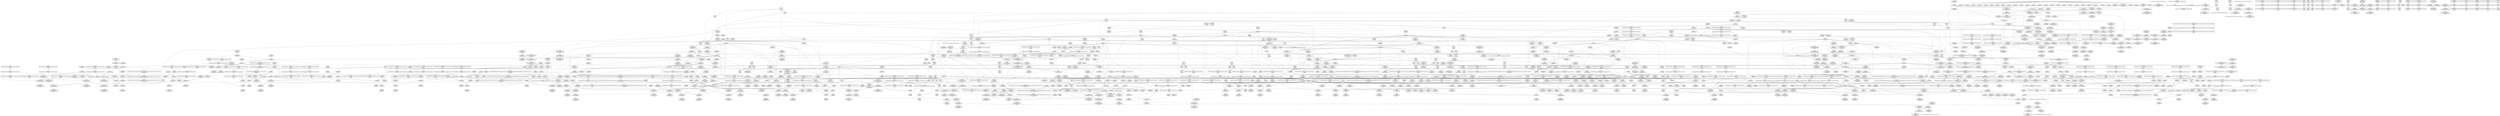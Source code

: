 digraph {
	CE0x43bc470 [shape=record,shape=Mrecord,label="{CE0x43bc470|i64*_getelementptr_inbounds_(_4_x_i64_,_4_x_i64_*___llvm_gcov_ctr129,_i64_0,_i64_0)|*Constant*|*SummSource*}"]
	CE0x435de10 [shape=record,shape=Mrecord,label="{CE0x435de10|i64*_getelementptr_inbounds_(_11_x_i64_,_11_x_i64_*___llvm_gcov_ctr125,_i64_0,_i64_9)|*Constant*|*SummSource*}"]
	CE0x3a9f0e0 [shape=record,shape=Mrecord,label="{CE0x3a9f0e0|VOIDTB_TE:_CE_8,16_}"]
	CE0x43b7000 [shape=record,shape=Mrecord,label="{CE0x43b7000|void_(i32*,_i32,_i32*)*_asm_addl_$1,_%gs:$0_,_*m,ri,*m,_dirflag_,_fpsr_,_flags_|*SummSource*}"]
	CE0x431b490 [shape=record,shape=Mrecord,label="{CE0x431b490|_call_void_mcount()_#3}"]
	CE0x43e7a70 [shape=record,shape=Mrecord,label="{CE0x43e7a70|_ret_void,_!dbg_!27717|include/linux/rcupdate.h,240|*SummSource*}"]
	CE0x434e510 [shape=record,shape=Mrecord,label="{CE0x434e510|current_sid:tmp1|*SummSource*}"]
	CE0x43df370 [shape=record,shape=Mrecord,label="{CE0x43df370|rcu_read_lock:tmp18|include/linux/rcupdate.h,882}"]
	CE0x43528d0 [shape=record,shape=Mrecord,label="{CE0x43528d0|i16_2|*Constant*}"]
	CE0x43cd360 [shape=record,shape=Mrecord,label="{CE0x43cd360|rcu_read_unlock:bb|*SummSink*}"]
	CE0x43e7b80 [shape=record,shape=Mrecord,label="{CE0x43e7b80|_ret_void,_!dbg_!27717|include/linux/rcupdate.h,240|*SummSink*}"]
	CE0x4348fc0 [shape=record,shape=Mrecord,label="{CE0x4348fc0|selinux_task_setioprio:tmp6|security/selinux/hooks.c,3609|*SummSource*}"]
	CE0x43d0ae0 [shape=record,shape=Mrecord,label="{CE0x43d0ae0|rcu_lock_acquire:tmp1|*SummSource*}"]
	CE0x4352760 [shape=record,shape=Mrecord,label="{CE0x4352760|avc_has_perm:tsid|Function::avc_has_perm&Arg::tsid::|*SummSink*}"]
	CE0x4433b60 [shape=record,shape=Mrecord,label="{CE0x4433b60|__rcu_read_unlock:bb|*SummSource*}"]
	CE0x43ae030 [shape=record,shape=Mrecord,label="{CE0x43ae030|_ret_void,_!dbg_!27717|include/linux/rcupdate.h,245|*SummSource*}"]
	CE0x43c27d0 [shape=record,shape=Mrecord,label="{CE0x43c27d0|__preempt_count_sub:bb|*SummSource*}"]
	CE0x43b68d0 [shape=record,shape=Mrecord,label="{CE0x43b68d0|rcu_lock_acquire:tmp}"]
	CE0x4328000 [shape=record,shape=Mrecord,label="{CE0x4328000|GLOBAL:cred_sid|*Constant*|*SummSource*}"]
	CE0x4336b10 [shape=record,shape=Mrecord,label="{CE0x4336b10|current_sid:tmp18|security/selinux/hooks.c,218|*SummSource*}"]
	CE0x43b5020 [shape=record,shape=Mrecord,label="{CE0x43b5020|i64*_getelementptr_inbounds_(_4_x_i64_,_4_x_i64_*___llvm_gcov_ctr128,_i64_0,_i64_1)|*Constant*|*SummSource*}"]
	CE0x43d8e90 [shape=record,shape=Mrecord,label="{CE0x43d8e90|_ret_void,_!dbg_!27719|./arch/x86/include/asm/preempt.h,73|*SummSink*}"]
	CE0x43a0270 [shape=record,shape=Mrecord,label="{CE0x43a0270|get_current:tmp2}"]
	CE0x43e0180 [shape=record,shape=Mrecord,label="{CE0x43e0180|_call_void_lockdep_rcu_suspicious(i8*_getelementptr_inbounds_(_25_x_i8_,_25_x_i8_*_.str45,_i32_0,_i32_0),_i32_883,_i8*_getelementptr_inbounds_(_42_x_i8_,_42_x_i8_*_.str46,_i32_0,_i32_0))_#10,_!dbg_!27728|include/linux/rcupdate.h,882|*SummSink*}"]
	CE0x4386c20 [shape=record,shape=Mrecord,label="{CE0x4386c20|i64*_getelementptr_inbounds_(_11_x_i64_,_11_x_i64_*___llvm_gcov_ctr127,_i64_0,_i64_1)|*Constant*|*SummSink*}"]
	CE0x4469a30 [shape=record,shape=Mrecord,label="{CE0x4469a30|__preempt_count_sub:do.end|*SummSource*}"]
	CE0x432adf0 [shape=record,shape=Mrecord,label="{CE0x432adf0|rcu_lock_acquire:tmp4|include/linux/rcupdate.h,418}"]
	CE0x4397a00 [shape=record,shape=Mrecord,label="{CE0x4397a00|cred_sid:tmp3|*SummSink*}"]
	CE0x439bf00 [shape=record,shape=Mrecord,label="{CE0x439bf00|task_sid:tmp12|security/selinux/hooks.c,208|*SummSource*}"]
	CE0x43a61e0 [shape=record,shape=Mrecord,label="{CE0x43a61e0|i64*_getelementptr_inbounds_(_11_x_i64_,_11_x_i64_*___llvm_gcov_ctr132,_i64_0,_i64_9)|*Constant*}"]
	CE0x43c21a0 [shape=record,shape=Mrecord,label="{CE0x43c21a0|__preempt_count_sub:tmp4|./arch/x86/include/asm/preempt.h,77}"]
	CE0x43ad1b0 [shape=record,shape=Mrecord,label="{CE0x43ad1b0|_call_void___rcu_read_unlock()_#10,_!dbg_!27734|include/linux/rcupdate.h,937}"]
	CE0x4397ea0 [shape=record,shape=Mrecord,label="{CE0x4397ea0|i32_77|*Constant*|*SummSink*}"]
	CE0x4370db0 [shape=record,shape=Mrecord,label="{CE0x4370db0|task_sid:if.then}"]
	CE0x432d010 [shape=record,shape=Mrecord,label="{CE0x432d010|current_has_perm:entry|*SummSink*}"]
	CE0x43b9970 [shape=record,shape=Mrecord,label="{CE0x43b9970|GLOBAL:rcu_read_unlock|*Constant*}"]
	CE0x444c370 [shape=record,shape=Mrecord,label="{CE0x444c370|__preempt_count_sub:tmp}"]
	CE0x43a86b0 [shape=record,shape=Mrecord,label="{CE0x43a86b0|task_sid:tmp22|security/selinux/hooks.c,208|*SummSink*}"]
	CE0x438cd90 [shape=record,shape=Mrecord,label="{CE0x438cd90|_ret_void,_!dbg_!27735|include/linux/rcupdate.h,884|*SummSource*}"]
	CE0x4397990 [shape=record,shape=Mrecord,label="{CE0x4397990|cred_sid:tmp3|*SummSource*}"]
	CE0x433eab0 [shape=record,shape=Mrecord,label="{CE0x433eab0|current_sid:tmp15|security/selinux/hooks.c,218}"]
	CE0x43984c0 [shape=record,shape=Mrecord,label="{CE0x43984c0|COLLAPSED:_GCMRE___llvm_gcov_ctr126_internal_global_13_x_i64_zeroinitializer:_elem_0:default:}"]
	CE0x4393020 [shape=record,shape=Mrecord,label="{CE0x4393020|i64*_getelementptr_inbounds_(_4_x_i64_,_4_x_i64_*___llvm_gcov_ctr133,_i64_0,_i64_2)|*Constant*|*SummSink*}"]
	"CONST[source:1(input),value:2(dynamic)][purpose:{object}][SrcIdx:2]"
	CE0x433f690 [shape=record,shape=Mrecord,label="{CE0x433f690|i8_1|*Constant*|*SummSink*}"]
	CE0x44272c0 [shape=record,shape=Mrecord,label="{CE0x44272c0|_ret_void,_!dbg_!27720|./arch/x86/include/asm/preempt.h,78|*SummSource*}"]
	CE0x43d3dd0 [shape=record,shape=Mrecord,label="{CE0x43d3dd0|rcu_read_unlock:tmp4|include/linux/rcupdate.h,933}"]
	CE0x43d92f0 [shape=record,shape=Mrecord,label="{CE0x43d92f0|rcu_read_unlock:tmp16|include/linux/rcupdate.h,933|*SummSource*}"]
	CE0x4338360 [shape=record,shape=Mrecord,label="{CE0x4338360|i32_512|*Constant*|*SummSource*}"]
	CE0x437b340 [shape=record,shape=Mrecord,label="{CE0x437b340|task_sid:tmp16|security/selinux/hooks.c,208|*SummSource*}"]
	CE0x438a4e0 [shape=record,shape=Mrecord,label="{CE0x438a4e0|task_sid:tmp16|security/selinux/hooks.c,208}"]
	CE0x4370950 [shape=record,shape=Mrecord,label="{CE0x4370950|current_sid:tmp24|security/selinux/hooks.c,220|*SummSink*}"]
	CE0x43ad220 [shape=record,shape=Mrecord,label="{CE0x43ad220|_call_void___rcu_read_unlock()_#10,_!dbg_!27734|include/linux/rcupdate.h,937|*SummSource*}"]
	CE0x4412d10 [shape=record,shape=Mrecord,label="{CE0x4412d10|i64*_getelementptr_inbounds_(_4_x_i64_,_4_x_i64_*___llvm_gcov_ctr133,_i64_0,_i64_0)|*Constant*}"]
	CE0x4387ab0 [shape=record,shape=Mrecord,label="{CE0x4387ab0|get_current:tmp4|./arch/x86/include/asm/current.h,14|*SummSource*}"]
	CE0x434c690 [shape=record,shape=Mrecord,label="{CE0x434c690|VOIDTB_TE:_CE_128,136_}"]
	CE0x437b740 [shape=record,shape=Mrecord,label="{CE0x437b740|task_sid:tmp17|security/selinux/hooks.c,208|*SummSink*}"]
	CE0x442d160 [shape=record,shape=Mrecord,label="{CE0x442d160|i64_ptrtoint_(i8*_blockaddress(_rcu_lock_release,_%__here)_to_i64)|*Constant*|*SummSource*}"]
	CE0x43e2580 [shape=record,shape=Mrecord,label="{CE0x43e2580|cred_sid:bb|*SummSink*}"]
	CE0x43a12f0 [shape=record,shape=Mrecord,label="{CE0x43a12f0|task_sid:tmp8|security/selinux/hooks.c,208|*SummSource*}"]
	CE0x43988d0 [shape=record,shape=Mrecord,label="{CE0x43988d0|rcu_read_lock:tmp2|*SummSource*}"]
	CE0x4374050 [shape=record,shape=Mrecord,label="{CE0x4374050|current_sid:tmp6|security/selinux/hooks.c,218|*SummSource*}"]
	CE0x43c54b0 [shape=record,shape=Mrecord,label="{CE0x43c54b0|rcu_read_lock:do.end|*SummSource*}"]
	CE0x4329210 [shape=record,shape=Mrecord,label="{CE0x4329210|current_has_perm:call|security/selinux/hooks.c,1542|*SummSource*}"]
	CE0x43c5ea0 [shape=record,shape=Mrecord,label="{CE0x43c5ea0|rcu_read_lock:tmp4|include/linux/rcupdate.h,882|*SummSink*}"]
	CE0x43d8e20 [shape=record,shape=Mrecord,label="{CE0x43d8e20|_ret_void,_!dbg_!27719|./arch/x86/include/asm/preempt.h,73|*SummSource*}"]
	CE0x433e1a0 [shape=record,shape=Mrecord,label="{CE0x433e1a0|__rcu_read_unlock:tmp4|include/linux/rcupdate.h,244|*SummSink*}"]
	CE0x43e16b0 [shape=record,shape=Mrecord,label="{CE0x43e16b0|i64*_getelementptr_inbounds_(_11_x_i64_,_11_x_i64_*___llvm_gcov_ctr127,_i64_0,_i64_10)|*Constant*|*SummSource*}"]
	CE0x4389570 [shape=record,shape=Mrecord,label="{CE0x4389570|get_current:tmp1}"]
	CE0x4432db0 [shape=record,shape=Mrecord,label="{CE0x4432db0|rcu_lock_release:tmp6|*SummSink*}"]
	CE0x435bab0 [shape=record,shape=Mrecord,label="{CE0x435bab0|i64*_getelementptr_inbounds_(_2_x_i64_,_2_x_i64_*___llvm_gcov_ctr98,_i64_0,_i64_0)|*Constant*|*SummSink*}"]
	CE0x43c92e0 [shape=record,shape=Mrecord,label="{CE0x43c92e0|rcu_read_unlock:call|include/linux/rcupdate.h,933}"]
	CE0x4414760 [shape=record,shape=Mrecord,label="{CE0x4414760|__preempt_count_sub:tmp7|./arch/x86/include/asm/preempt.h,78|*SummSource*}"]
	CE0x4428170 [shape=record,shape=Mrecord,label="{CE0x4428170|__preempt_count_add:do.body}"]
	CE0x442dcd0 [shape=record,shape=Mrecord,label="{CE0x442dcd0|i64*_getelementptr_inbounds_(_4_x_i64_,_4_x_i64_*___llvm_gcov_ctr133,_i64_0,_i64_3)|*Constant*|*SummSink*}"]
	CE0x436e150 [shape=record,shape=Mrecord,label="{CE0x436e150|current_sid:security|security/selinux/hooks.c,218|*SummSink*}"]
	CE0x4388830 [shape=record,shape=Mrecord,label="{CE0x4388830|task_sid:do.end|*SummSink*}"]
	CE0x43ad350 [shape=record,shape=Mrecord,label="{CE0x43ad350|_call_void___rcu_read_unlock()_#10,_!dbg_!27734|include/linux/rcupdate.h,937|*SummSink*}"]
	CE0x436d070 [shape=record,shape=Mrecord,label="{CE0x436d070|current_sid:cred|security/selinux/hooks.c,218}"]
	CE0x4427660 [shape=record,shape=Mrecord,label="{CE0x4427660|_call_void_asm_addl_$1,_%gs:$0_,_*m,ri,*m,_dirflag_,_fpsr_,_flags_(i32*___preempt_count,_i32_%val,_i32*___preempt_count)_#3,_!dbg_!27714,_!srcloc_!27717|./arch/x86/include/asm/preempt.h,72|*SummSource*}"]
	CE0x43a7c50 [shape=record,shape=Mrecord,label="{CE0x43a7c50|task_sid:tmp22|security/selinux/hooks.c,208}"]
	CE0x43573e0 [shape=record,shape=Mrecord,label="{CE0x43573e0|i64_4|*Constant*}"]
	CE0x4371530 [shape=record,shape=Mrecord,label="{CE0x4371530|GLOBAL:rcu_read_lock|*Constant*|*SummSource*}"]
	CE0x43e6c50 [shape=record,shape=Mrecord,label="{CE0x43e6c50|_ret_void,_!dbg_!27717|include/linux/rcupdate.h,240}"]
	CE0x4454660 [shape=record,shape=Mrecord,label="{CE0x4454660|i64*_getelementptr_inbounds_(_4_x_i64_,_4_x_i64_*___llvm_gcov_ctr129,_i64_0,_i64_1)|*Constant*}"]
	CE0x436e0e0 [shape=record,shape=Mrecord,label="{CE0x436e0e0|current_sid:security|security/selinux/hooks.c,218|*SummSource*}"]
	CE0x43c91c0 [shape=record,shape=Mrecord,label="{CE0x43c91c0|_call_void_mcount()_#3|*SummSink*}"]
	CE0x43ccd20 [shape=record,shape=Mrecord,label="{CE0x43ccd20|rcu_read_unlock:tmp2|*SummSink*}"]
	CE0x436eab0 [shape=record,shape=Mrecord,label="{CE0x436eab0|current_sid:tmp23|security/selinux/hooks.c,218|*SummSource*}"]
	CE0x43dd230 [shape=record,shape=Mrecord,label="{CE0x43dd230|i8*_getelementptr_inbounds_(_25_x_i8_,_25_x_i8_*_.str45,_i32_0,_i32_0)|*Constant*|*SummSource*}"]
	CE0x438ccf0 [shape=record,shape=Mrecord,label="{CE0x438ccf0|_ret_void,_!dbg_!27735|include/linux/rcupdate.h,884}"]
	CE0x4374480 [shape=record,shape=Mrecord,label="{CE0x4374480|current_sid:tmp7|security/selinux/hooks.c,218|*SummSource*}"]
	CE0x4331a10 [shape=record,shape=Mrecord,label="{CE0x4331a10|selinux_task_setioprio:tmp2|security/selinux/hooks.c,3608}"]
	CE0x43b3180 [shape=record,shape=Mrecord,label="{CE0x43b3180|i64*_getelementptr_inbounds_(_4_x_i64_,_4_x_i64_*___llvm_gcov_ctr134,_i64_0,_i64_2)|*Constant*}"]
	CE0x43970e0 [shape=record,shape=Mrecord,label="{CE0x43970e0|cred_sid:tmp1|*SummSink*}"]
	CE0x43a96f0 [shape=record,shape=Mrecord,label="{CE0x43a96f0|__rcu_read_lock:tmp7|include/linux/rcupdate.h,240|*SummSink*}"]
	CE0x4397000 [shape=record,shape=Mrecord,label="{CE0x4397000|cred_sid:tmp1}"]
	CE0x4354500 [shape=record,shape=Mrecord,label="{CE0x4354500|i64_3|*Constant*|*SummSink*}"]
	CE0x43890f0 [shape=record,shape=Mrecord,label="{CE0x43890f0|task_sid:tmp1|*SummSource*}"]
	CE0x4347bb0 [shape=record,shape=Mrecord,label="{CE0x4347bb0|current_sid:tmp13|security/selinux/hooks.c,218|*SummSink*}"]
	CE0x43742e0 [shape=record,shape=Mrecord,label="{CE0x43742e0|current_sid:tmp7|security/selinux/hooks.c,218}"]
	CE0x43d8670 [shape=record,shape=Mrecord,label="{CE0x43d8670|rcu_read_unlock:tmp9|include/linux/rcupdate.h,933|*SummSink*}"]
	CE0x439f040 [shape=record,shape=Mrecord,label="{CE0x439f040|get_current:tmp4|./arch/x86/include/asm/current.h,14}"]
	CE0x4386830 [shape=record,shape=Mrecord,label="{CE0x4386830|task_sid:real_cred|security/selinux/hooks.c,208}"]
	CE0x435cc40 [shape=record,shape=Mrecord,label="{CE0x435cc40|i8*_getelementptr_inbounds_(_25_x_i8_,_25_x_i8_*_.str3,_i32_0,_i32_0)|*Constant*|*SummSource*}"]
	CE0x4352ee0 [shape=record,shape=Mrecord,label="{CE0x4352ee0|avc_has_perm:tclass|Function::avc_has_perm&Arg::tclass::|*SummSource*}"]
	CE0x4324d30 [shape=record,shape=Mrecord,label="{CE0x4324d30|VOIDTB_TE:_CE_64,72_}"]
	CE0x43d7390 [shape=record,shape=Mrecord,label="{CE0x43d7390|GLOBAL:__llvm_gcov_ctr132|Global_var:__llvm_gcov_ctr132|*SummSink*}"]
	CE0x4331770 [shape=record,shape=Mrecord,label="{CE0x4331770|i64_2|*Constant*|*SummSink*}"]
	CE0x43c9150 [shape=record,shape=Mrecord,label="{CE0x43c9150|_call_void_mcount()_#3|*SummSource*}"]
	CE0x43b7290 [shape=record,shape=Mrecord,label="{CE0x43b7290|__rcu_read_unlock:tmp1|*SummSource*}"]
	CE0x43cccb0 [shape=record,shape=Mrecord,label="{CE0x43cccb0|rcu_read_unlock:tmp2|*SummSource*}"]
	CE0x435b080 [shape=record,shape=Mrecord,label="{CE0x435b080|rcu_read_lock:tmp14|include/linux/rcupdate.h,882|*SummSink*}"]
	CE0x43380c0 [shape=record,shape=Mrecord,label="{CE0x43380c0|i32_512|*Constant*}"]
	CE0x43ba550 [shape=record,shape=Mrecord,label="{CE0x43ba550|_ret_void,_!dbg_!27735|include/linux/rcupdate.h,938}"]
	CE0x4378760 [shape=record,shape=Mrecord,label="{CE0x4378760|get_current:tmp|*SummSink*}"]
	CE0x4378440 [shape=record,shape=Mrecord,label="{CE0x4378440|i64*_getelementptr_inbounds_(_11_x_i64_,_11_x_i64_*___llvm_gcov_ctr125,_i64_0,_i64_0)|*Constant*}"]
	CE0x43eb410 [shape=record,shape=Mrecord,label="{CE0x43eb410|rcu_lock_acquire:indirectgoto}"]
	CE0x43eaf60 [shape=record,shape=Mrecord,label="{CE0x43eaf60|i64*_getelementptr_inbounds_(_4_x_i64_,_4_x_i64_*___llvm_gcov_ctr130,_i64_0,_i64_2)|*Constant*}"]
	CE0x43d54d0 [shape=record,shape=Mrecord,label="{CE0x43d54d0|i64*_getelementptr_inbounds_(_11_x_i64_,_11_x_i64_*___llvm_gcov_ctr132,_i64_0,_i64_0)|*Constant*|*SummSource*}"]
	CE0x442aba0 [shape=record,shape=Mrecord,label="{CE0x442aba0|COLLAPSED:_GCMRE___llvm_gcov_ctr134_internal_global_4_x_i64_zeroinitializer:_elem_0:default:}"]
	CE0x433f210 [shape=record,shape=Mrecord,label="{CE0x433f210|current_sid:tmp16|security/selinux/hooks.c,218|*SummSink*}"]
	CE0x433e020 [shape=record,shape=Mrecord,label="{CE0x433e020|__rcu_read_unlock:tmp4|include/linux/rcupdate.h,244|*SummSource*}"]
	CE0x4323fc0 [shape=record,shape=Mrecord,label="{CE0x4323fc0|i32_0|*Constant*}"]
	CE0x43277d0 [shape=record,shape=Mrecord,label="{CE0x43277d0|task_sid:tmp27|security/selinux/hooks.c,208|*SummSource*}"]
	CE0x442db40 [shape=record,shape=Mrecord,label="{CE0x442db40|i64*_getelementptr_inbounds_(_4_x_i64_,_4_x_i64_*___llvm_gcov_ctr133,_i64_0,_i64_3)|*Constant*|*SummSource*}"]
	CE0x4389d40 [shape=record,shape=Mrecord,label="{CE0x4389d40|GLOBAL:rcu_lock_acquire|*Constant*|*SummSource*}"]
	CE0x4393a20 [shape=record,shape=Mrecord,label="{CE0x4393a20|rcu_lock_release:tmp5|include/linux/rcupdate.h,423|*SummSource*}"]
	CE0x43b69b0 [shape=record,shape=Mrecord,label="{CE0x43b69b0|rcu_lock_acquire:tmp|*SummSource*}"]
	CE0x439c9a0 [shape=record,shape=Mrecord,label="{CE0x439c9a0|task_sid:call3|security/selinux/hooks.c,208|*SummSink*}"]
	CE0x43a0120 [shape=record,shape=Mrecord,label="{CE0x43a0120|i64*_getelementptr_inbounds_(_4_x_i64_,_4_x_i64_*___llvm_gcov_ctr128,_i64_0,_i64_1)|*Constant*}"]
	CE0x43b55c0 [shape=record,shape=Mrecord,label="{CE0x43b55c0|rcu_lock_acquire:tmp6|*SummSource*}"]
	CE0x4330770 [shape=record,shape=Mrecord,label="{CE0x4330770|selinux_task_setioprio:tmp2|security/selinux/hooks.c,3608|*SummSink*}"]
	CE0x432d2a0 [shape=record,shape=Mrecord,label="{CE0x432d2a0|selinux_task_setioprio:entry|*SummSource*}"]
	CE0x4349e60 [shape=record,shape=Mrecord,label="{CE0x4349e60|VOIDTB_TE:_CE_88,89_}"]
	CE0x43274c0 [shape=record,shape=Mrecord,label="{CE0x43274c0|task_sid:tmp26|security/selinux/hooks.c,208|*SummSource*}"]
	CE0x4427060 [shape=record,shape=Mrecord,label="{CE0x4427060|__preempt_count_sub:val|Function::__preempt_count_sub&Arg::val::|*SummSink*}"]
	CE0x4452a50 [shape=record,shape=Mrecord,label="{CE0x4452a50|__preempt_count_add:tmp2|*SummSink*}"]
	CE0x43a0350 [shape=record,shape=Mrecord,label="{CE0x43a0350|get_current:tmp2|*SummSink*}"]
	CE0x43cdb70 [shape=record,shape=Mrecord,label="{CE0x43cdb70|rcu_read_unlock:tmp1|*SummSource*}"]
	CE0x43a7310 [shape=record,shape=Mrecord,label="{CE0x43a7310|i64*_getelementptr_inbounds_(_13_x_i64_,_13_x_i64_*___llvm_gcov_ctr126,_i64_0,_i64_9)|*Constant*|*SummSink*}"]
	CE0x43cdb00 [shape=record,shape=Mrecord,label="{CE0x43cdb00|rcu_read_unlock:tmp1}"]
	CE0x4453a50 [shape=record,shape=Mrecord,label="{CE0x4453a50|i64*_getelementptr_inbounds_(_4_x_i64_,_4_x_i64_*___llvm_gcov_ctr129,_i64_0,_i64_2)|*Constant*|*SummSink*}"]
	CE0x43c7210 [shape=record,shape=Mrecord,label="{CE0x43c7210|rcu_read_lock:tmp5|include/linux/rcupdate.h,882}"]
	CE0x438b390 [shape=record,shape=Mrecord,label="{CE0x438b390|task_sid:do.body|*SummSource*}"]
	CE0x43d6a00 [shape=record,shape=Mrecord,label="{CE0x43d6a00|rcu_read_unlock:land.lhs.true2|*SummSink*}"]
	CE0x43d34f0 [shape=record,shape=Mrecord,label="{CE0x43d34f0|rcu_read_unlock:tmp|*SummSource*}"]
	CE0x4330f80 [shape=record,shape=Mrecord,label="{CE0x4330f80|%struct.task_struct*_(%struct.task_struct**)*_asm_movq_%gs:$_1:P_,$0_,_r,im,_dirflag_,_fpsr_,_flags_|*SummSink*}"]
	CE0x43ce070 [shape=record,shape=Mrecord,label="{CE0x43ce070|__rcu_read_lock:tmp4|include/linux/rcupdate.h,239}"]
	CE0x4379960 [shape=record,shape=Mrecord,label="{CE0x4379960|_call_void_mcount()_#3|*SummSource*}"]
	CE0x43390d0 [shape=record,shape=Mrecord,label="{CE0x43390d0|current_sid:tmp}"]
	CE0x4350e90 [shape=record,shape=Mrecord,label="{CE0x4350e90|i64_7|*Constant*}"]
	CE0x43d7560 [shape=record,shape=Mrecord,label="{CE0x43d7560|rcu_read_unlock:tmp5|include/linux/rcupdate.h,933|*SummSource*}"]
	CE0x43468e0 [shape=record,shape=Mrecord,label="{CE0x43468e0|i64_0|*Constant*|*SummSource*}"]
	CE0x43af370 [shape=record,shape=Mrecord,label="{CE0x43af370|rcu_lock_release:tmp}"]
	CE0x43c7080 [shape=record,shape=Mrecord,label="{CE0x43c7080|GLOBAL:__llvm_gcov_ctr127|Global_var:__llvm_gcov_ctr127|*SummSink*}"]
	CE0x43726f0 [shape=record,shape=Mrecord,label="{CE0x43726f0|i64*_getelementptr_inbounds_(_13_x_i64_,_13_x_i64_*___llvm_gcov_ctr126,_i64_0,_i64_1)|*Constant*|*SummSink*}"]
	CE0x43e9e10 [shape=record,shape=Mrecord,label="{CE0x43e9e10|__preempt_count_sub:sub|./arch/x86/include/asm/preempt.h,77|*SummSource*}"]
	CE0x4373370 [shape=record,shape=Mrecord,label="{CE0x4373370|i32_208|*Constant*}"]
	CE0x43df0e0 [shape=record,shape=Mrecord,label="{CE0x43df0e0|rcu_read_lock:tmp17|include/linux/rcupdate.h,882|*SummSink*}"]
	CE0x442ae20 [shape=record,shape=Mrecord,label="{CE0x442ae20|__rcu_read_lock:do.body|*SummSink*}"]
	"CONST[source:0(mediator),value:2(dynamic)][purpose:{subject}][SrcIdx:6]"
	CE0x4396870 [shape=record,shape=Mrecord,label="{CE0x4396870|i64_6|*Constant*|*SummSource*}"]
	CE0x438e950 [shape=record,shape=Mrecord,label="{CE0x438e950|task_sid:tmp24|security/selinux/hooks.c,208|*SummSink*}"]
	CE0x43aea80 [shape=record,shape=Mrecord,label="{CE0x43aea80|i32_0|*Constant*}"]
	CE0x439c3a0 [shape=record,shape=Mrecord,label="{CE0x439c3a0|GLOBAL:rcu_lock_acquire|*Constant*|*SummSink*}"]
	CE0x435a960 [shape=record,shape=Mrecord,label="{CE0x435a960|rcu_read_unlock:call3|include/linux/rcupdate.h,933|*SummSink*}"]
	CE0x43e5a60 [shape=record,shape=Mrecord,label="{CE0x43e5a60|rcu_read_lock:call|include/linux/rcupdate.h,882|*SummSource*}"]
	CE0x436f5d0 [shape=record,shape=Mrecord,label="{CE0x436f5d0|current_sid:sid|security/selinux/hooks.c,220|*SummSource*}"]
	CE0x439d440 [shape=record,shape=Mrecord,label="{CE0x439d440|__rcu_read_lock:entry}"]
	CE0x439f820 [shape=record,shape=Mrecord,label="{CE0x439f820|rcu_read_lock:bb|*SummSink*}"]
	CE0x438a5f0 [shape=record,shape=Mrecord,label="{CE0x438a5f0|task_sid:tmp15|security/selinux/hooks.c,208|*SummSource*}"]
	CE0x43d4eb0 [shape=record,shape=Mrecord,label="{CE0x43d4eb0|GLOBAL:__llvm_gcov_ctr132|Global_var:__llvm_gcov_ctr132}"]
	CE0x436e070 [shape=record,shape=Mrecord,label="{CE0x436e070|current_sid:security|security/selinux/hooks.c,218}"]
	CE0x4373ec0 [shape=record,shape=Mrecord,label="{CE0x4373ec0|i64*_getelementptr_inbounds_(_13_x_i64_,_13_x_i64_*___llvm_gcov_ctr126,_i64_0,_i64_0)|*Constant*}"]
	CE0x436cb00 [shape=record,shape=Mrecord,label="{CE0x436cb00|_ret_%struct.task_struct*_%tmp4,_!dbg_!27714|./arch/x86/include/asm/current.h,14|*SummSink*}"]
	CE0x43abd00 [shape=record,shape=Mrecord,label="{CE0x43abd00|_call_void_rcu_lock_release(%struct.lockdep_map*_rcu_lock_map)_#10,_!dbg_!27733|include/linux/rcupdate.h,935|*SummSink*}"]
	CE0x446ac00 [shape=record,shape=Mrecord,label="{CE0x446ac00|__preempt_count_sub:tmp1|*SummSource*}"]
	CE0x43c6e10 [shape=record,shape=Mrecord,label="{CE0x43c6e10|GLOBAL:rcu_read_unlock.__warned|Global_var:rcu_read_unlock.__warned|*SummSource*}"]
	CE0x4388a00 [shape=record,shape=Mrecord,label="{CE0x4388a00|rcu_read_unlock:tobool|include/linux/rcupdate.h,933|*SummSource*}"]
	CE0x43b2630 [shape=record,shape=Mrecord,label="{CE0x43b2630|_call_void___preempt_count_sub(i32_1)_#10,_!dbg_!27715|include/linux/rcupdate.h,244|*SummSource*}"]
	CE0x4454460 [shape=record,shape=Mrecord,label="{CE0x4454460|i64*_getelementptr_inbounds_(_4_x_i64_,_4_x_i64_*___llvm_gcov_ctr129,_i64_0,_i64_1)|*Constant*|*SummSink*}"]
	CE0x43ea580 [shape=record,shape=Mrecord,label="{CE0x43ea580|rcu_lock_release:tmp2}"]
	CE0x4331c40 [shape=record,shape=Mrecord,label="{CE0x4331c40|i64*_getelementptr_inbounds_(_11_x_i64_,_11_x_i64_*___llvm_gcov_ctr125,_i64_0,_i64_1)|*Constant*|*SummSink*}"]
	CE0x439e9f0 [shape=record,shape=Mrecord,label="{CE0x439e9f0|i64*_getelementptr_inbounds_(_11_x_i64_,_11_x_i64_*___llvm_gcov_ctr127,_i64_0,_i64_0)|*Constant*}"]
	CE0x43707c0 [shape=record,shape=Mrecord,label="{CE0x43707c0|current_sid:tmp24|security/selinux/hooks.c,220|*SummSource*}"]
	CE0x43570d0 [shape=record,shape=Mrecord,label="{CE0x43570d0|i64_5|*Constant*|*SummSource*}"]
	CE0x44332c0 [shape=record,shape=Mrecord,label="{CE0x44332c0|rcu_lock_release:tmp7|*SummSink*}"]
	CE0x439c930 [shape=record,shape=Mrecord,label="{CE0x439c930|task_sid:call3|security/selinux/hooks.c,208|*SummSource*}"]
	CE0x43420c0 [shape=record,shape=Mrecord,label="{CE0x43420c0|avc_has_perm:ssid|Function::avc_has_perm&Arg::ssid::}"]
	CE0x4341500 [shape=record,shape=Mrecord,label="{CE0x4341500|i32_(i32,_i32,_i16,_i32,_%struct.common_audit_data*)*_bitcast_(i32_(i32,_i32,_i16,_i32,_%struct.common_audit_data.495*)*_avc_has_perm_to_i32_(i32,_i32,_i16,_i32,_%struct.common_audit_data*)*)|*Constant*|*SummSink*}"]
	CE0x6121980 [shape=record,shape=Mrecord,label="{CE0x6121980|selinux_task_setioprio:p|Function::selinux_task_setioprio&Arg::p::}"]
	CE0x4351130 [shape=record,shape=Mrecord,label="{CE0x4351130|rcu_read_lock:tmp14|include/linux/rcupdate.h,882}"]
	CE0x4432d40 [shape=record,shape=Mrecord,label="{CE0x4432d40|rcu_lock_release:tmp6|*SummSource*}"]
	CE0x43b4de0 [shape=record,shape=Mrecord,label="{CE0x43b4de0|_call_void_lock_acquire(%struct.lockdep_map*_%map,_i32_0,_i32_0,_i32_2,_i32_0,_%struct.lockdep_map*_null,_i64_ptrtoint_(i8*_blockaddress(_rcu_lock_acquire,_%__here)_to_i64))_#10,_!dbg_!27716|include/linux/rcupdate.h,418|*SummSink*}"]
	CE0x43cc060 [shape=record,shape=Mrecord,label="{CE0x43cc060|rcu_read_lock:tmp7|include/linux/rcupdate.h,882|*SummSink*}"]
	CE0x43a0a90 [shape=record,shape=Mrecord,label="{CE0x43a0a90|task_sid:tmp19|security/selinux/hooks.c,208}"]
	CE0x432dcb0 [shape=record,shape=Mrecord,label="{CE0x432dcb0|selinux_task_setioprio:tmp5|security/selinux/hooks.c,3608|*SummSource*}"]
	CE0x4351200 [shape=record,shape=Mrecord,label="{CE0x4351200|rcu_read_lock:tmp13|include/linux/rcupdate.h,882|*SummSource*}"]
	CE0x435aad0 [shape=record,shape=Mrecord,label="{CE0x435aad0|rcu_read_unlock:tmp13|include/linux/rcupdate.h,933}"]
	CE0x4353eb0 [shape=record,shape=Mrecord,label="{CE0x4353eb0|_ret_i32_%retval.0,_!dbg_!27728|security/selinux/avc.c,775|*SummSink*}"]
	CE0x436ca60 [shape=record,shape=Mrecord,label="{CE0x436ca60|_ret_%struct.task_struct*_%tmp4,_!dbg_!27714|./arch/x86/include/asm/current.h,14}"]
	CE0x432cf40 [shape=record,shape=Mrecord,label="{CE0x432cf40|current_has_perm:entry|*SummSource*}"]
	CE0x432d5b0 [shape=record,shape=Mrecord,label="{CE0x432d5b0|_ret_i32_%tmp24,_!dbg_!27742|security/selinux/hooks.c,220}"]
	CE0x433f340 [shape=record,shape=Mrecord,label="{CE0x433f340|i8_1|*Constant*}"]
	CE0x43cded0 [shape=record,shape=Mrecord,label="{CE0x43cded0|i64*_getelementptr_inbounds_(_4_x_i64_,_4_x_i64_*___llvm_gcov_ctr128,_i64_0,_i64_2)|*Constant*|*SummSink*}"]
	CE0x434fc80 [shape=record,shape=Mrecord,label="{CE0x434fc80|selinux_task_setioprio:tmp7|security/selinux/hooks.c,3609|*SummSink*}"]
	CE0x4340210 [shape=record,shape=Mrecord,label="{CE0x4340210|_ret_i32_%tmp24,_!dbg_!27742|security/selinux/hooks.c,220|*SummSource*}"]
	CE0x43bb910 [shape=record,shape=Mrecord,label="{CE0x43bb910|rcu_read_lock:tmp8|include/linux/rcupdate.h,882|*SummSource*}"]
	CE0x4389190 [shape=record,shape=Mrecord,label="{CE0x4389190|i64*_getelementptr_inbounds_(_13_x_i64_,_13_x_i64_*___llvm_gcov_ctr126,_i64_0,_i64_1)|*Constant*}"]
	CE0x439b080 [shape=record,shape=Mrecord,label="{CE0x439b080|cred_sid:tmp4|*LoadInst*|security/selinux/hooks.c,196|*SummSource*}"]
	CE0x4426f00 [shape=record,shape=Mrecord,label="{CE0x4426f00|void_(i32*,_i32,_i32*)*_asm_addl_$1,_%gs:$0_,_*m,ri,*m,_dirflag_,_fpsr_,_flags_}"]
	CE0x438c460 [shape=record,shape=Mrecord,label="{CE0x438c460|task_sid:call|security/selinux/hooks.c,208}"]
	CE0x43c5b30 [shape=record,shape=Mrecord,label="{CE0x43c5b30|rcu_lock_acquire:tmp2|*SummSink*}"]
	CE0x4327530 [shape=record,shape=Mrecord,label="{CE0x4327530|task_sid:tmp26|security/selinux/hooks.c,208|*SummSink*}"]
	CE0x4425b40 [shape=record,shape=Mrecord,label="{CE0x4425b40|__rcu_read_unlock:do.end|*SummSink*}"]
	CE0x4352630 [shape=record,shape=Mrecord,label="{CE0x4352630|avc_has_perm:tsid|Function::avc_has_perm&Arg::tsid::|*SummSource*}"]
	CE0x43ba0a0 [shape=record,shape=Mrecord,label="{CE0x43ba0a0|GLOBAL:rcu_read_unlock|*Constant*|*SummSink*}"]
	CE0x435d2b0 [shape=record,shape=Mrecord,label="{CE0x435d2b0|i32_218|*Constant*|*SummSink*}"]
	CE0x43539f0 [shape=record,shape=Mrecord,label="{CE0x43539f0|_ret_i32_%retval.0,_!dbg_!27728|security/selinux/avc.c,775}"]
	CE0x441b380 [shape=record,shape=Mrecord,label="{CE0x441b380|rcu_lock_release:tmp3}"]
	CE0x442cff0 [shape=record,shape=Mrecord,label="{CE0x442cff0|i64_ptrtoint_(i8*_blockaddress(_rcu_lock_release,_%__here)_to_i64)|*Constant*}"]
	CE0x435bb80 [shape=record,shape=Mrecord,label="{CE0x435bb80|i32_22|*Constant*}"]
	CE0x4379620 [shape=record,shape=Mrecord,label="{CE0x4379620|task_sid:tmp3|*SummSource*}"]
	CE0x431b360 [shape=record,shape=Mrecord,label="{CE0x431b360|current_has_perm:tmp3|*SummSource*}"]
	CE0x437b6d0 [shape=record,shape=Mrecord,label="{CE0x437b6d0|task_sid:tmp17|security/selinux/hooks.c,208|*SummSource*}"]
	CE0x43e2400 [shape=record,shape=Mrecord,label="{CE0x43e2400|cred_sid:bb|*SummSource*}"]
	CE0x4393370 [shape=record,shape=Mrecord,label="{CE0x4393370|rcu_lock_release:tmp4|include/linux/rcupdate.h,423|*SummSource*}"]
	CE0x43d7aa0 [shape=record,shape=Mrecord,label="{CE0x43d7aa0|i64*_getelementptr_inbounds_(_4_x_i64_,_4_x_i64_*___llvm_gcov_ctr134,_i64_0,_i64_1)|*Constant*|*SummSink*}"]
	CE0x4356e40 [shape=record,shape=Mrecord,label="{CE0x4356e40|i64_5|*Constant*}"]
	CE0x43d0b50 [shape=record,shape=Mrecord,label="{CE0x43d0b50|rcu_lock_acquire:tmp1|*SummSink*}"]
	CE0x435e6e0 [shape=record,shape=Mrecord,label="{CE0x435e6e0|VOIDTB_TE:_CE_36,40_}"]
	CE0x4342840 [shape=record,shape=Mrecord,label="{CE0x4342840|i64*_getelementptr_inbounds_(_11_x_i64_,_11_x_i64_*___llvm_gcov_ctr125,_i64_0,_i64_1)|*Constant*}"]
	CE0x4336c90 [shape=record,shape=Mrecord,label="{CE0x4336c90|current_sid:tmp18|security/selinux/hooks.c,218|*SummSink*}"]
	CE0x43c5390 [shape=record,shape=Mrecord,label="{CE0x43c5390|rcu_read_lock:do.end}"]
	CE0x43e72c0 [shape=record,shape=Mrecord,label="{CE0x43e72c0|rcu_read_lock:tobool|include/linux/rcupdate.h,882}"]
	CE0x445edc0 [shape=record,shape=Mrecord,label="{CE0x445edc0|__preempt_count_add:tmp1|*SummSource*}"]
	CE0x4327f00 [shape=record,shape=Mrecord,label="{CE0x4327f00|task_sid:call7|security/selinux/hooks.c,208|*SummSource*}"]
	CE0x4351820 [shape=record,shape=Mrecord,label="{CE0x4351820|current_sid:tmp19|security/selinux/hooks.c,218|*SummSource*}"]
	CE0x43b0500 [shape=record,shape=Mrecord,label="{CE0x43b0500|i64*_getelementptr_inbounds_(_4_x_i64_,_4_x_i64_*___llvm_gcov_ctr128,_i64_0,_i64_0)|*Constant*|*SummSource*}"]
	CE0x43dda40 [shape=record,shape=Mrecord,label="{CE0x43dda40|i32_883|*Constant*|*SummSink*}"]
	CE0x43e32f0 [shape=record,shape=Mrecord,label="{CE0x43e32f0|cred_sid:sid|security/selinux/hooks.c,197}"]
	CE0x4374d00 [shape=record,shape=Mrecord,label="{CE0x4374d00|rcu_read_lock:tmp3|*SummSink*}"]
	CE0x43e9540 [shape=record,shape=Mrecord,label="{CE0x43e9540|__preempt_count_add:val|Function::__preempt_count_add&Arg::val::}"]
	CE0x43af3e0 [shape=record,shape=Mrecord,label="{CE0x43af3e0|COLLAPSED:_GCMRE___llvm_gcov_ctr133_internal_global_4_x_i64_zeroinitializer:_elem_0:default:}"]
	CE0x439b280 [shape=record,shape=Mrecord,label="{CE0x439b280|cred_sid:tmp4|*LoadInst*|security/selinux/hooks.c,196|*SummSink*}"]
	CE0x43a8830 [shape=record,shape=Mrecord,label="{CE0x43a8830|task_sid:tmp24|security/selinux/hooks.c,208}"]
	CE0x4344d90 [shape=record,shape=Mrecord,label="{CE0x4344d90|_ret_i32_%call2,_!dbg_!27718|security/selinux/hooks.c,1544|*SummSink*}"]
	CE0x437a7a0 [shape=record,shape=Mrecord,label="{CE0x437a7a0|_call_void_rcu_read_lock()_#10,_!dbg_!27712|security/selinux/hooks.c,207|*SummSink*}"]
	CE0x438a970 [shape=record,shape=Mrecord,label="{CE0x438a970|rcu_read_lock:tmp4|include/linux/rcupdate.h,882}"]
	CE0x43d0a70 [shape=record,shape=Mrecord,label="{CE0x43d0a70|rcu_lock_acquire:tmp1}"]
	CE0x4351f80 [shape=record,shape=Mrecord,label="{CE0x4351f80|current_sid:tmp20|security/selinux/hooks.c,218|*SummSink*}"]
	CE0x439ab50 [shape=record,shape=Mrecord,label="{CE0x439ab50|rcu_read_unlock:tmp3|*SummSource*}"]
	CE0x432aed0 [shape=record,shape=Mrecord,label="{CE0x432aed0|rcu_lock_acquire:tmp4|include/linux/rcupdate.h,418|*SummSink*}"]
	CE0x43b7220 [shape=record,shape=Mrecord,label="{CE0x43b7220|__rcu_read_unlock:tmp1}"]
	CE0x43386b0 [shape=record,shape=Mrecord,label="{CE0x43386b0|current_has_perm:perms|Function::current_has_perm&Arg::perms::|*SummSink*}"]
	CE0x43e4b40 [shape=record,shape=Mrecord,label="{CE0x43e4b40|rcu_read_lock:tmp11|include/linux/rcupdate.h,882}"]
	CE0x43ca950 [shape=record,shape=Mrecord,label="{CE0x43ca950|GLOBAL:rcu_read_lock.__warned|Global_var:rcu_read_lock.__warned}"]
	CE0x434b570 [shape=record,shape=Mrecord,label="{CE0x434b570|GLOBAL:__llvm_gcov_ctr284|Global_var:__llvm_gcov_ctr284|*SummSource*}"]
	CE0x43a5e00 [shape=record,shape=Mrecord,label="{CE0x43a5e00|i8*_getelementptr_inbounds_(_44_x_i8_,_44_x_i8_*_.str47,_i32_0,_i32_0)|*Constant*|*SummSink*}"]
	CE0x43ca190 [shape=record,shape=Mrecord,label="{CE0x43ca190|rcu_read_unlock:if.then}"]
	CE0x432e130 [shape=record,shape=Mrecord,label="{CE0x432e130|selinux_task_setioprio:tmp1|*SummSink*}"]
	CE0x4357520 [shape=record,shape=Mrecord,label="{CE0x4357520|i64_4|*Constant*|*SummSink*}"]
	CE0x43ad6c0 [shape=record,shape=Mrecord,label="{CE0x43ad6c0|GLOBAL:__rcu_read_unlock|*Constant*|*SummSink*}"]
	CE0x4351c60 [shape=record,shape=Mrecord,label="{CE0x4351c60|current_sid:tmp20|security/selinux/hooks.c,218}"]
	CE0x4376530 [shape=record,shape=Mrecord,label="{CE0x4376530|cred_sid:cred|Function::cred_sid&Arg::cred::}"]
	CE0x43d6f60 [shape=record,shape=Mrecord,label="{CE0x43d6f60|_call_void_mcount()_#3}"]
	CE0x4327b30 [shape=record,shape=Mrecord,label="{CE0x4327b30|GLOBAL:cred_sid|*Constant*}"]
	CE0x436c790 [shape=record,shape=Mrecord,label="{CE0x436c790|get_current:entry|*SummSink*}"]
	CE0x43a1250 [shape=record,shape=Mrecord,label="{CE0x43a1250|task_sid:tmp7|security/selinux/hooks.c,208|*SummSink*}"]
	CE0x43373c0 [shape=record,shape=Mrecord,label="{CE0x43373c0|selinux_task_setioprio:tmp8|security/selinux/hooks.c,3611}"]
	CE0x43d7220 [shape=record,shape=Mrecord,label="{CE0x43d7220|GLOBAL:__llvm_gcov_ctr132|Global_var:__llvm_gcov_ctr132|*SummSource*}"]
	CE0x4340c00 [shape=record,shape=Mrecord,label="{CE0x4340c00|task_sid:task|Function::task_sid&Arg::task::}"]
	CE0x4351ad0 [shape=record,shape=Mrecord,label="{CE0x4351ad0|i64*_getelementptr_inbounds_(_11_x_i64_,_11_x_i64_*___llvm_gcov_ctr125,_i64_0,_i64_10)|*Constant*|*SummSource*}"]
	CE0x4396f20 [shape=record,shape=Mrecord,label="{CE0x4396f20|task_sid:tmp14|security/selinux/hooks.c,208}"]
	CE0x439ec10 [shape=record,shape=Mrecord,label="{CE0x439ec10|task_sid:do.body5|*SummSource*}"]
	CE0x558c1b0 [shape=record,shape=Mrecord,label="{CE0x558c1b0|GLOBAL:cap_task_setioprio|*Constant*}"]
	CE0x43d9420 [shape=record,shape=Mrecord,label="{CE0x43d9420|rcu_read_unlock:tmp16|include/linux/rcupdate.h,933|*SummSink*}"]
	CE0x437c3f0 [shape=record,shape=Mrecord,label="{CE0x437c3f0|i64*_getelementptr_inbounds_(_11_x_i64_,_11_x_i64_*___llvm_gcov_ctr125,_i64_0,_i64_8)|*Constant*|*SummSource*}"]
	CE0x441b0b0 [shape=record,shape=Mrecord,label="{CE0x441b0b0|_call_void_mcount()_#3}"]
	CE0x43e3f60 [shape=record,shape=Mrecord,label="{CE0x43e3f60|GLOBAL:__preempt_count_sub|*Constant*}"]
	CE0x438d020 [shape=record,shape=Mrecord,label="{CE0x438d020|_call_void_mcount()_#3|*SummSource*}"]
	CE0x4372f60 [shape=record,shape=Mrecord,label="{CE0x4372f60|_call_void_lockdep_rcu_suspicious(i8*_getelementptr_inbounds_(_25_x_i8_,_25_x_i8_*_.str3,_i32_0,_i32_0),_i32_208,_i8*_getelementptr_inbounds_(_41_x_i8_,_41_x_i8_*_.str44,_i32_0,_i32_0))_#10,_!dbg_!27732|security/selinux/hooks.c,208|*SummSource*}"]
	CE0x44128f0 [shape=record,shape=Mrecord,label="{CE0x44128f0|rcu_lock_acquire:tmp|*SummSink*}"]
	CE0x43d2630 [shape=record,shape=Mrecord,label="{CE0x43d2630|i64*_getelementptr_inbounds_(_4_x_i64_,_4_x_i64_*___llvm_gcov_ctr128,_i64_0,_i64_0)|*Constant*}"]
	CE0x43b6bc0 [shape=record,shape=Mrecord,label="{CE0x43b6bc0|i64*_getelementptr_inbounds_(_4_x_i64_,_4_x_i64_*___llvm_gcov_ctr128,_i64_0,_i64_1)|*Constant*|*SummSink*}"]
	CE0x43b3c20 [shape=record,shape=Mrecord,label="{CE0x43b3c20|__preempt_count_add:tmp7|./arch/x86/include/asm/preempt.h,73|*SummSource*}"]
	CE0x43868a0 [shape=record,shape=Mrecord,label="{CE0x43868a0|task_sid:real_cred|security/selinux/hooks.c,208|*SummSource*}"]
	CE0x4357450 [shape=record,shape=Mrecord,label="{CE0x4357450|i64_4|*Constant*|*SummSource*}"]
	CE0x44562c0 [shape=record,shape=Mrecord,label="{CE0x44562c0|__preempt_count_sub:sub|./arch/x86/include/asm/preempt.h,77|*SummSink*}"]
	CE0x4351bf0 [shape=record,shape=Mrecord,label="{CE0x4351bf0|current_sid:tmp19|security/selinux/hooks.c,218|*SummSink*}"]
	CE0x43ca750 [shape=record,shape=Mrecord,label="{CE0x43ca750|rcu_read_unlock:tmp6|include/linux/rcupdate.h,933|*SummSource*}"]
	CE0x435af00 [shape=record,shape=Mrecord,label="{CE0x435af00|rcu_read_lock:tmp14|include/linux/rcupdate.h,882|*SummSource*}"]
	CE0x4378bd0 [shape=record,shape=Mrecord,label="{CE0x4378bd0|current_sid:tmp2|*SummSink*}"]
	CE0x431a380 [shape=record,shape=Mrecord,label="{CE0x431a380|current_has_perm:tmp1}"]
	CE0x43cf0f0 [shape=record,shape=Mrecord,label="{CE0x43cf0f0|rcu_read_unlock:tmp9|include/linux/rcupdate.h,933}"]
	CE0x43cf790 [shape=record,shape=Mrecord,label="{CE0x43cf790|rcu_read_unlock:if.end|*SummSource*}"]
	CE0x4325180 [shape=record,shape=Mrecord,label="{CE0x4325180|selinux_task_setioprio:bb}"]
	CE0x434ee10 [shape=record,shape=Mrecord,label="{CE0x434ee10|current_sid:if.then|*SummSink*}"]
	CE0x43e4450 [shape=record,shape=Mrecord,label="{CE0x43e4450|__rcu_read_lock:tmp5|include/linux/rcupdate.h,239}"]
	CE0x43cce30 [shape=record,shape=Mrecord,label="{CE0x43cce30|i64*_getelementptr_inbounds_(_4_x_i64_,_4_x_i64_*___llvm_gcov_ctr133,_i64_0,_i64_1)|*Constant*}"]
	CE0x43ea060 [shape=record,shape=Mrecord,label="{CE0x43ea060|GLOBAL:rcu_read_unlock.__warned|Global_var:rcu_read_unlock.__warned|*SummSink*}"]
	CE0x43ce740 [shape=record,shape=Mrecord,label="{CE0x43ce740|rcu_read_unlock:tmp14|include/linux/rcupdate.h,933}"]
	CE0x43e9ac0 [shape=record,shape=Mrecord,label="{CE0x43e9ac0|rcu_read_unlock:land.lhs.true2|*SummSource*}"]
	CE0x4332a90 [shape=record,shape=Mrecord,label="{CE0x4332a90|current_has_perm:bb|*SummSink*}"]
	CE0x43e9c20 [shape=record,shape=Mrecord,label="{CE0x43e9c20|__preempt_count_sub:sub|./arch/x86/include/asm/preempt.h,77}"]
	CE0x43aa9f0 [shape=record,shape=Mrecord,label="{CE0x43aa9f0|i64*_getelementptr_inbounds_(_11_x_i64_,_11_x_i64_*___llvm_gcov_ctr132,_i64_0,_i64_10)|*Constant*}"]
	"CONST[source:0(mediator),value:0(static)][purpose:{operation}][SnkIdx:3]"
	CE0x43c2760 [shape=record,shape=Mrecord,label="{CE0x43c2760|__preempt_count_sub:bb}"]
	CE0x435c030 [shape=record,shape=Mrecord,label="{CE0x435c030|i64*_getelementptr_inbounds_(_11_x_i64_,_11_x_i64_*___llvm_gcov_ctr127,_i64_0,_i64_0)|*Constant*|*SummSink*}"]
	CE0x4357880 [shape=record,shape=Mrecord,label="{CE0x4357880|i64*_getelementptr_inbounds_(_11_x_i64_,_11_x_i64_*___llvm_gcov_ctr125,_i64_0,_i64_6)|*Constant*|*SummSource*}"]
	CE0x43e50b0 [shape=record,shape=Mrecord,label="{CE0x43e50b0|rcu_read_lock:tmp12|include/linux/rcupdate.h,882}"]
	CE0x438acd0 [shape=record,shape=Mrecord,label="{CE0x438acd0|rcu_read_lock:tmp4|include/linux/rcupdate.h,882|*SummSource*}"]
	CE0x43dcf70 [shape=record,shape=Mrecord,label="{CE0x43dcf70|i8*_getelementptr_inbounds_(_25_x_i8_,_25_x_i8_*_.str45,_i32_0,_i32_0)|*Constant*}"]
	CE0x437b420 [shape=record,shape=Mrecord,label="{CE0x437b420|i64*_getelementptr_inbounds_(_13_x_i64_,_13_x_i64_*___llvm_gcov_ctr126,_i64_0,_i64_8)|*Constant*}"]
	CE0x43450d0 [shape=record,shape=Mrecord,label="{CE0x43450d0|selinux_task_setioprio:retval.0|*SummSource*}"]
	CE0x43d5d70 [shape=record,shape=Mrecord,label="{CE0x43d5d70|rcu_read_unlock:tmp10|include/linux/rcupdate.h,933|*SummSink*}"]
	CE0x4324bb0 [shape=record,shape=Mrecord,label="{CE0x4324bb0|VOIDTB_TE:_CE_52,56_}"]
	CE0x43a81e0 [shape=record,shape=Mrecord,label="{CE0x43a81e0|task_sid:tmp23|security/selinux/hooks.c,208}"]
	CE0x43343c0 [shape=record,shape=Mrecord,label="{CE0x43343c0|selinux_task_setioprio:ioprio|Function::selinux_task_setioprio&Arg::ioprio::|*SummSink*}"]
	CE0x433eb20 [shape=record,shape=Mrecord,label="{CE0x433eb20|current_sid:tmp15|security/selinux/hooks.c,218|*SummSource*}"]
	CE0x4396050 [shape=record,shape=Mrecord,label="{CE0x4396050|task_sid:tmp|*SummSink*}"]
	CE0x4387560 [shape=record,shape=Mrecord,label="{CE0x4387560|get_current:tmp3|*SummSource*}"]
	CE0x4388920 [shape=record,shape=Mrecord,label="{CE0x4388920|rcu_read_unlock:tobool|include/linux/rcupdate.h,933}"]
	CE0x435cb90 [shape=record,shape=Mrecord,label="{CE0x435cb90|GLOBAL:lockdep_rcu_suspicious|*Constant*|*SummSink*}"]
	CE0x43e1460 [shape=record,shape=Mrecord,label="{CE0x43e1460|rcu_read_lock:tmp21|include/linux/rcupdate.h,884|*SummSource*}"]
	CE0x43af1a0 [shape=record,shape=Mrecord,label="{CE0x43af1a0|i64*_getelementptr_inbounds_(_4_x_i64_,_4_x_i64_*___llvm_gcov_ctr133,_i64_0,_i64_0)|*Constant*|*SummSink*}"]
	CE0x4419720 [shape=record,shape=Mrecord,label="{CE0x4419720|_call_void_mcount()_#3|*SummSink*}"]
	CE0x438e870 [shape=record,shape=Mrecord,label="{CE0x438e870|i64*_getelementptr_inbounds_(_13_x_i64_,_13_x_i64_*___llvm_gcov_ctr126,_i64_0,_i64_11)|*Constant*|*SummSink*}"]
	CE0x439abf0 [shape=record,shape=Mrecord,label="{CE0x439abf0|rcu_read_unlock:tmp3|*SummSink*}"]
	CE0x43b7300 [shape=record,shape=Mrecord,label="{CE0x43b7300|__rcu_read_unlock:tmp1|*SummSink*}"]
	CE0x439e840 [shape=record,shape=Mrecord,label="{CE0x439e840|rcu_read_lock:if.then|*SummSource*}"]
	CE0x43cb3c0 [shape=record,shape=Mrecord,label="{CE0x43cb3c0|rcu_read_lock:if.end|*SummSink*}"]
	CE0x434f090 [shape=record,shape=Mrecord,label="{CE0x434f090|current_sid:bb|*SummSource*}"]
	CE0x436ad80 [shape=record,shape=Mrecord,label="{CE0x436ad80|__rcu_read_lock:tmp1}"]
	CE0x43a8f10 [shape=record,shape=Mrecord,label="{CE0x43a8f10|i32_208|*Constant*|*SummSource*}"]
	CE0x43d63d0 [shape=record,shape=Mrecord,label="{CE0x43d63d0|__rcu_read_lock:tmp3|*SummSink*}"]
	CE0x439e5f0 [shape=record,shape=Mrecord,label="{CE0x439e5f0|GLOBAL:__llvm_gcov_ctr126|Global_var:__llvm_gcov_ctr126|*SummSink*}"]
	CE0x43545e0 [shape=record,shape=Mrecord,label="{CE0x43545e0|i64_0|*Constant*}"]
	CE0x4342a80 [shape=record,shape=Mrecord,label="{CE0x4342a80|current_sid:tmp1|*SummSink*}"]
	CE0x43cadb0 [shape=record,shape=Mrecord,label="{CE0x43cadb0|GLOBAL:rcu_read_lock.__warned|Global_var:rcu_read_lock.__warned|*SummSink*}"]
	CE0x438d210 [shape=record,shape=Mrecord,label="{CE0x438d210|_call_void___rcu_read_lock()_#10,_!dbg_!27710|include/linux/rcupdate.h,879}"]
	CE0x43dad00 [shape=record,shape=Mrecord,label="{CE0x43dad00|__rcu_read_unlock:do.end}"]
	CE0x43c4b70 [shape=record,shape=Mrecord,label="{CE0x43c4b70|rcu_read_lock:tmp|*SummSource*}"]
	CE0x4376450 [shape=record,shape=Mrecord,label="{CE0x4376450|cred_sid:entry|*SummSink*}"]
	CE0x43cef30 [shape=record,shape=Mrecord,label="{CE0x43cef30|rcu_read_unlock:tmp8|include/linux/rcupdate.h,933|*SummSource*}"]
	CE0x43cac30 [shape=record,shape=Mrecord,label="{CE0x43cac30|GLOBAL:rcu_read_lock.__warned|Global_var:rcu_read_lock.__warned|*SummSource*}"]
	CE0x43c5dc0 [shape=record,shape=Mrecord,label="{CE0x43c5dc0|rcu_lock_acquire:tmp3}"]
	CE0x4419550 [shape=record,shape=Mrecord,label="{CE0x4419550|rcu_lock_release:bb|*SummSink*}"]
	CE0x43a2190 [shape=record,shape=Mrecord,label="{CE0x43a2190|task_sid:tmp8|security/selinux/hooks.c,208}"]
	CE0x4376ac0 [shape=record,shape=Mrecord,label="{CE0x4376ac0|_ret_i32_%tmp6,_!dbg_!27716|security/selinux/hooks.c,197|*SummSource*}"]
	CE0x43bc8d0 [shape=record,shape=Mrecord,label="{CE0x43bc8d0|i64*_getelementptr_inbounds_(_4_x_i64_,_4_x_i64_*___llvm_gcov_ctr129,_i64_0,_i64_0)|*Constant*|*SummSink*}"]
	CE0x43c9fb0 [shape=record,shape=Mrecord,label="{CE0x43c9fb0|rcu_read_unlock:land.lhs.true|*SummSource*}"]
	CE0x436c040 [shape=record,shape=Mrecord,label="{CE0x436c040|GLOBAL:get_current|*Constant*}"]
	CE0x56be380 [shape=record,shape=Mrecord,label="{CE0x56be380|i64*_getelementptr_inbounds_(_6_x_i64_,_6_x_i64_*___llvm_gcov_ctr284,_i64_0,_i64_0)|*Constant*}"]
	CE0x436c820 [shape=record,shape=Mrecord,label="{CE0x436c820|_ret_%struct.task_struct*_%tmp4,_!dbg_!27714|./arch/x86/include/asm/current.h,14|*SummSource*}"]
	CE0x4357e10 [shape=record,shape=Mrecord,label="{CE0x4357e10|current_sid:do.body}"]
	CE0x43c9490 [shape=record,shape=Mrecord,label="{CE0x43c9490|_call_void_rcu_lock_acquire(%struct.lockdep_map*_rcu_lock_map)_#10,_!dbg_!27711|include/linux/rcupdate.h,881|*SummSource*}"]
	CE0x439d590 [shape=record,shape=Mrecord,label="{CE0x439d590|GLOBAL:__rcu_read_lock|*Constant*|*SummSink*}"]
	CE0x43cf820 [shape=record,shape=Mrecord,label="{CE0x43cf820|rcu_read_unlock:if.end|*SummSink*}"]
	CE0x43b4530 [shape=record,shape=Mrecord,label="{CE0x43b4530|_call_void_asm_sideeffect_,_memory_,_dirflag_,_fpsr_,_flags_()_#3,_!dbg_!27711,_!srcloc_!27714|include/linux/rcupdate.h,244}"]
	CE0x433fb40 [shape=record,shape=Mrecord,label="{CE0x433fb40|_call_void_lockdep_rcu_suspicious(i8*_getelementptr_inbounds_(_25_x_i8_,_25_x_i8_*_.str3,_i32_0,_i32_0),_i32_218,_i8*_getelementptr_inbounds_(_45_x_i8_,_45_x_i8_*_.str12,_i32_0,_i32_0))_#10,_!dbg_!27727|security/selinux/hooks.c,218|*SummSource*}"]
	CE0x433e890 [shape=record,shape=Mrecord,label="{CE0x433e890|i64*_getelementptr_inbounds_(_13_x_i64_,_13_x_i64_*___llvm_gcov_ctr126,_i64_0,_i64_12)|*Constant*|*SummSource*}"]
	CE0x4344060 [shape=record,shape=Mrecord,label="{CE0x4344060|i64_1|*Constant*|*SummSource*}"]
	CE0x4399f40 [shape=record,shape=Mrecord,label="{CE0x4399f40|task_sid:tmp6|security/selinux/hooks.c,208}"]
	CE0x43d6ae0 [shape=record,shape=Mrecord,label="{CE0x43d6ae0|rcu_read_unlock:do.body}"]
	CE0x439c000 [shape=record,shape=Mrecord,label="{CE0x439c000|task_sid:call3|security/selinux/hooks.c,208}"]
	CE0x4331290 [shape=record,shape=Mrecord,label="{CE0x4331290|GLOBAL:current_task|Global_var:current_task|*SummSink*}"]
	CE0x436d990 [shape=record,shape=Mrecord,label="{CE0x436d990|current_sid:tmp21|security/selinux/hooks.c,218|*SummSink*}"]
	CE0x43d7760 [shape=record,shape=Mrecord,label="{CE0x43d7760|i32_2|*Constant*|*SummSink*}"]
	CE0x43ed8e0 [shape=record,shape=Mrecord,label="{CE0x43ed8e0|rcu_read_unlock:tmp18|include/linux/rcupdate.h,933}"]
	CE0x431b200 [shape=record,shape=Mrecord,label="{CE0x431b200|current_has_perm:tmp3}"]
	CE0x4346480 [shape=record,shape=Mrecord,label="{CE0x4346480|i64*_getelementptr_inbounds_(_6_x_i64_,_6_x_i64_*___llvm_gcov_ctr284,_i64_0,_i64_4)|*Constant*|*SummSink*}"]
	CE0x446b4e0 [shape=record,shape=Mrecord,label="{CE0x446b4e0|i64_1|*Constant*}"]
	CE0x431ae10 [shape=record,shape=Mrecord,label="{CE0x431ae10|current_has_perm:tmp2}"]
	CE0x4377b90 [shape=record,shape=Mrecord,label="{CE0x4377b90|current_sid:land.lhs.true|*SummSink*}"]
	CE0x4388280 [shape=record,shape=Mrecord,label="{CE0x4388280|cred_sid:tmp2}"]
	CE0x4377160 [shape=record,shape=Mrecord,label="{CE0x4377160|current_sid:tmp12|security/selinux/hooks.c,218|*SummSource*}"]
	CE0x43d6e10 [shape=record,shape=Mrecord,label="{CE0x43d6e10|rcu_lock_release:tmp3|*SummSink*}"]
	CE0x438b580 [shape=record,shape=Mrecord,label="{CE0x438b580|_call_void___rcu_read_lock()_#10,_!dbg_!27710|include/linux/rcupdate.h,879|*SummSource*}"]
	CE0x434d810 [shape=record,shape=Mrecord,label="{CE0x434d810|i64_2|*Constant*|*SummSource*}"]
	CE0x4427cc0 [shape=record,shape=Mrecord,label="{CE0x4427cc0|__rcu_read_unlock:tmp7|include/linux/rcupdate.h,245|*SummSink*}"]
	CE0x44141d0 [shape=record,shape=Mrecord,label="{CE0x44141d0|__rcu_read_lock:bb|*SummSink*}"]
	CE0x433bf10 [shape=record,shape=Mrecord,label="{CE0x433bf10|selinux_task_setioprio:call1|security/selinux/hooks.c,3611|*SummSink*}"]
	CE0x43e8760 [shape=record,shape=Mrecord,label="{CE0x43e8760|rcu_read_lock:tmp1|*SummSource*}"]
	CE0x4336540 [shape=record,shape=Mrecord,label="{CE0x4336540|_ret_i32_%call7,_!dbg_!27749|security/selinux/hooks.c,210|*SummSink*}"]
	CE0x436d1e0 [shape=record,shape=Mrecord,label="{CE0x436d1e0|current_sid:cred|security/selinux/hooks.c,218|*SummSource*}"]
	CE0x438c110 [shape=record,shape=Mrecord,label="{CE0x438c110|rcu_lock_acquire:map|Function::rcu_lock_acquire&Arg::map::|*SummSink*}"]
	CE0x43a0640 [shape=record,shape=Mrecord,label="{CE0x43a0640|task_sid:tmp18|security/selinux/hooks.c,208}"]
	CE0x4372e60 [shape=record,shape=Mrecord,label="{CE0x4372e60|task_sid:tmp19|security/selinux/hooks.c,208|*SummSource*}"]
	CE0x432ab60 [shape=record,shape=Mrecord,label="{CE0x432ab60|_ret_i32_%call2,_!dbg_!27718|security/selinux/hooks.c,1544|*SummSource*}"]
	CE0x43b0970 [shape=record,shape=Mrecord,label="{CE0x43b0970|_call_void_asm_sideeffect_,_memory_,_dirflag_,_fpsr_,_flags_()_#3,_!dbg_!27711,_!srcloc_!27714|include/linux/rcupdate.h,244|*SummSink*}"]
	CE0x435b470 [shape=record,shape=Mrecord,label="{CE0x435b470|rcu_read_lock:tmp15|include/linux/rcupdate.h,882|*SummSource*}"]
	CE0x43c4610 [shape=record,shape=Mrecord,label="{CE0x43c4610|rcu_read_lock:tmp8|include/linux/rcupdate.h,882}"]
	CE0x442dc60 [shape=record,shape=Mrecord,label="{CE0x442dc60|rcu_lock_release:tmp6}"]
	CE0x43cc5b0 [shape=record,shape=Mrecord,label="{CE0x43cc5b0|rcu_lock_release:tmp1}"]
	CE0x441a670 [shape=record,shape=Mrecord,label="{CE0x441a670|_ret_void,_!dbg_!27720|./arch/x86/include/asm/preempt.h,78}"]
	CE0x43a7d60 [shape=record,shape=Mrecord,label="{CE0x43a7d60|task_sid:tmp21|security/selinux/hooks.c,208|*SummSource*}"]
	CE0x43c5990 [shape=record,shape=Mrecord,label="{CE0x43c5990|rcu_read_unlock:tmp7|include/linux/rcupdate.h,933}"]
	CE0x4344960 [shape=record,shape=Mrecord,label="{CE0x4344960|selinux_task_setioprio:tmp|*SummSource*}"]
	CE0x4349f00 [shape=record,shape=Mrecord,label="{CE0x4349f00|VOIDTB_TE:_CE_112,120_}"]
	CE0x43df8b0 [shape=record,shape=Mrecord,label="{CE0x43df8b0|i8_1|*Constant*}"]
	CE0x43dc500 [shape=record,shape=Mrecord,label="{CE0x43dc500|rcu_read_lock:tmp16|include/linux/rcupdate.h,882|*SummSink*}"]
	CE0x4434960 [shape=record,shape=Mrecord,label="{CE0x4434960|__rcu_read_unlock:do.body|*SummSource*}"]
	CE0x43af0c0 [shape=record,shape=Mrecord,label="{CE0x43af0c0|GLOBAL:lock_acquire|*Constant*|*SummSource*}"]
	CE0x43bc040 [shape=record,shape=Mrecord,label="{CE0x43bc040|_call_void_mcount()_#3|*SummSink*}"]
	CE0x4343870 [shape=record,shape=Mrecord,label="{CE0x4343870|current_sid:tmp6|security/selinux/hooks.c,218}"]
	CE0x43edc60 [shape=record,shape=Mrecord,label="{CE0x43edc60|rcu_read_unlock:tmp18|include/linux/rcupdate.h,933|*SummSink*}"]
	CE0x445dc30 [shape=record,shape=Mrecord,label="{CE0x445dc30|_call_void_mcount()_#3|*SummSource*}"]
	CE0x439ca30 [shape=record,shape=Mrecord,label="{CE0x439ca30|task_sid:tobool4|security/selinux/hooks.c,208|*SummSource*}"]
	CE0x4373c50 [shape=record,shape=Mrecord,label="{CE0x4373c50|task_sid:do.end6}"]
	CE0x43dd8c0 [shape=record,shape=Mrecord,label="{CE0x43dd8c0|i32_883|*Constant*|*SummSource*}"]
	CE0x438a130 [shape=record,shape=Mrecord,label="{CE0x438a130|task_sid:tmp15|security/selinux/hooks.c,208}"]
	CE0x43dbfa0 [shape=record,shape=Mrecord,label="{CE0x43dbfa0|rcu_read_unlock:tmp15|include/linux/rcupdate.h,933|*SummSink*}"]
	CE0x4413960 [shape=record,shape=Mrecord,label="{CE0x4413960|__rcu_read_unlock:tmp6|include/linux/rcupdate.h,245|*SummSink*}"]
	CE0x43d8c20 [shape=record,shape=Mrecord,label="{CE0x43d8c20|__preempt_count_add:val|Function::__preempt_count_add&Arg::val::|*SummSource*}"]
	CE0x43b0640 [shape=record,shape=Mrecord,label="{CE0x43b0640|COLLAPSED:_GCMRE___llvm_gcov_ctr128_internal_global_4_x_i64_zeroinitializer:_elem_0:default:}"]
	CE0x433dfb0 [shape=record,shape=Mrecord,label="{CE0x433dfb0|__rcu_read_unlock:tmp4|include/linux/rcupdate.h,244}"]
	CE0x43ae2d0 [shape=record,shape=Mrecord,label="{CE0x43ae2d0|GLOBAL:rcu_lock_release|*Constant*}"]
	CE0x436e790 [shape=record,shape=Mrecord,label="{CE0x436e790|current_sid:tmp23|security/selinux/hooks.c,218}"]
	CE0x43bbaf0 [shape=record,shape=Mrecord,label="{CE0x43bbaf0|rcu_read_lock:tobool1|include/linux/rcupdate.h,882}"]
	CE0x44193d0 [shape=record,shape=Mrecord,label="{CE0x44193d0|rcu_lock_release:bb}"]
	CE0x4398450 [shape=record,shape=Mrecord,label="{CE0x4398450|task_sid:tmp}"]
	CE0x439bb50 [shape=record,shape=Mrecord,label="{CE0x439bb50|task_sid:tmp11|security/selinux/hooks.c,208|*SummSink*}"]
	CE0x4339140 [shape=record,shape=Mrecord,label="{CE0x4339140|COLLAPSED:_GCMRE___llvm_gcov_ctr125_internal_global_11_x_i64_zeroinitializer:_elem_0:default:}"]
	CE0x43cb4e0 [shape=record,shape=Mrecord,label="{CE0x43cb4e0|rcu_read_lock:land.lhs.true2}"]
	CE0x435e780 [shape=record,shape=Mrecord,label="{CE0x435e780|VOIDTB_TE:_CE_40,44_}"]
	CE0x434fad0 [shape=record,shape=Mrecord,label="{CE0x434fad0|selinux_task_setioprio:tmp7|security/selinux/hooks.c,3609|*SummSource*}"]
	CE0x436d5f0 [shape=record,shape=Mrecord,label="{CE0x436d5f0|current_sid:tmp21|security/selinux/hooks.c,218}"]
	CE0x432c270 [shape=record,shape=Mrecord,label="{CE0x432c270|selinux_task_setioprio:tmp10|security/selinux/hooks.c,3612|*SummSource*}"]
	CE0x43d01b0 [shape=record,shape=Mrecord,label="{CE0x43d01b0|rcu_read_unlock:tobool1|include/linux/rcupdate.h,933|*SummSource*}"]
	CE0x436c6a0 [shape=record,shape=Mrecord,label="{CE0x436c6a0|get_current:entry|*SummSource*}"]
	CE0x438dfb0 [shape=record,shape=Mrecord,label="{CE0x438dfb0|task_sid:tmp23|security/selinux/hooks.c,208|*SummSink*}"]
	CE0x4386970 [shape=record,shape=Mrecord,label="{CE0x4386970|task_sid:real_cred|security/selinux/hooks.c,208|*SummSink*}"]
	CE0x437be90 [shape=record,shape=Mrecord,label="{CE0x437be90|i1_true|*Constant*|*SummSource*}"]
	CE0x439b740 [shape=record,shape=Mrecord,label="{CE0x439b740|rcu_read_lock:tobool|include/linux/rcupdate.h,882|*SummSource*}"]
	CE0x441a7b0 [shape=record,shape=Mrecord,label="{CE0x441a7b0|__preempt_count_sub:val|Function::__preempt_count_sub&Arg::val::}"]
	CE0x43d3480 [shape=record,shape=Mrecord,label="{CE0x43d3480|COLLAPSED:_GCMRE___llvm_gcov_ctr132_internal_global_11_x_i64_zeroinitializer:_elem_0:default:}"]
	CE0x43567f0 [shape=record,shape=Mrecord,label="{CE0x43567f0|current_sid:land.lhs.true2}"]
	CE0x43aae40 [shape=record,shape=Mrecord,label="{CE0x43aae40|i64*_getelementptr_inbounds_(_11_x_i64_,_11_x_i64_*___llvm_gcov_ctr132,_i64_0,_i64_10)|*Constant*|*SummSource*}"]
	CE0x442bce0 [shape=record,shape=Mrecord,label="{CE0x442bce0|_call_void_mcount()_#3|*SummSource*}"]
	CE0x43516f0 [shape=record,shape=Mrecord,label="{CE0x43516f0|i64*_getelementptr_inbounds_(_11_x_i64_,_11_x_i64_*___llvm_gcov_ctr125,_i64_0,_i64_10)|*Constant*}"]
	CE0x43e1b60 [shape=record,shape=Mrecord,label="{CE0x43e1b60|rcu_read_lock:tmp22|include/linux/rcupdate.h,884|*SummSource*}"]
	CE0x43a3750 [shape=record,shape=Mrecord,label="{CE0x43a3750|cred_sid:tmp|*SummSource*}"]
	CE0x43b5b00 [shape=record,shape=Mrecord,label="{CE0x43b5b00|rcu_lock_acquire:tmp7|*SummSink*}"]
	CE0x4327f70 [shape=record,shape=Mrecord,label="{CE0x4327f70|task_sid:call7|security/selinux/hooks.c,208|*SummSink*}"]
	CE0x43b5210 [shape=record,shape=Mrecord,label="{CE0x43b5210|i64*_getelementptr_inbounds_(_4_x_i64_,_4_x_i64_*___llvm_gcov_ctr130,_i64_0,_i64_3)|*Constant*|*SummSource*}"]
	CE0x43b5310 [shape=record,shape=Mrecord,label="{CE0x43b5310|rcu_lock_acquire:tmp6}"]
	CE0x43e3550 [shape=record,shape=Mrecord,label="{CE0x43e3550|cred_sid:sid|security/selinux/hooks.c,197|*SummSink*}"]
	CE0x43a9e90 [shape=record,shape=Mrecord,label="{CE0x43a9e90|rcu_read_unlock:tmp19|include/linux/rcupdate.h,933|*SummSink*}"]
	CE0x439ff20 [shape=record,shape=Mrecord,label="{CE0x439ff20|task_sid:tmp7|security/selinux/hooks.c,208|*SummSource*}"]
	CE0x43a6c00 [shape=record,shape=Mrecord,label="{CE0x43a6c00|i8*_getelementptr_inbounds_(_41_x_i8_,_41_x_i8_*_.str44,_i32_0,_i32_0)|*Constant*|*SummSource*}"]
	CE0x433d0f0 [shape=record,shape=Mrecord,label="{CE0x433d0f0|__preempt_count_add:tmp6|./arch/x86/include/asm/preempt.h,73}"]
	CE0x43ab790 [shape=record,shape=Mrecord,label="{CE0x43ab790|rcu_read_unlock:tmp22|include/linux/rcupdate.h,935|*SummSink*}"]
	CE0x4340e50 [shape=record,shape=Mrecord,label="{CE0x4340e50|task_sid:task|Function::task_sid&Arg::task::|*SummSource*}"]
	CE0x4350490 [shape=record,shape=Mrecord,label="{CE0x4350490|rcu_read_lock:call3|include/linux/rcupdate.h,882}"]
	CE0x4412fd0 [shape=record,shape=Mrecord,label="{CE0x4412fd0|_call_void_asm_sideeffect_,_memory_,_dirflag_,_fpsr_,_flags_()_#3,_!dbg_!27714,_!srcloc_!27715|include/linux/rcupdate.h,239|*SummSink*}"]
	CE0x43561a0 [shape=record,shape=Mrecord,label="{CE0x43561a0|current_sid:tmp8|security/selinux/hooks.c,218|*SummSink*}"]
	CE0x43a84d0 [shape=record,shape=Mrecord,label="{CE0x43a84d0|i64*_getelementptr_inbounds_(_13_x_i64_,_13_x_i64_*___llvm_gcov_ctr126,_i64_0,_i64_10)|*Constant*|*SummSource*}"]
	CE0x43ca2b0 [shape=record,shape=Mrecord,label="{CE0x43ca2b0|rcu_read_unlock:if.then|*SummSink*}"]
	CE0x434dd20 [shape=record,shape=Mrecord,label="{CE0x434dd20|_ret_i32_%retval.0,_!dbg_!27723|security/selinux/hooks.c,3612|*SummSink*}"]
	CE0x431be20 [shape=record,shape=Mrecord,label="{CE0x431be20|selinux_task_setioprio:tobool|security/selinux/hooks.c,3608|*SummSource*}"]
	CE0x432bcf0 [shape=record,shape=Mrecord,label="{CE0x432bcf0|i64*_getelementptr_inbounds_(_6_x_i64_,_6_x_i64_*___llvm_gcov_ctr284,_i64_0,_i64_5)|*Constant*|*SummSource*}"]
	CE0x43981d0 [shape=record,shape=Mrecord,label="{CE0x43981d0|cred_sid:tmp|*SummSink*}"]
	CE0x4378af0 [shape=record,shape=Mrecord,label="{CE0x4378af0|current_sid:tmp2}"]
	CE0x437aa70 [shape=record,shape=Mrecord,label="{CE0x437aa70|current_sid:tmp3|*SummSink*}"]
	CE0x4b301f0 [shape=record,shape=Mrecord,label="{CE0x4b301f0|selinux_task_setioprio:tmp3|security/selinux/hooks.c,3608|*SummSink*}"]
	CE0x436db00 [shape=record,shape=Mrecord,label="{CE0x436db00|i32_22|*Constant*|*SummSource*}"]
	CE0x43d4420 [shape=record,shape=Mrecord,label="{CE0x43d4420|i64*_getelementptr_inbounds_(_11_x_i64_,_11_x_i64_*___llvm_gcov_ctr132,_i64_0,_i64_1)|*Constant*|*SummSource*}"]
	CE0x43aa580 [shape=record,shape=Mrecord,label="{CE0x43aa580|rcu_read_unlock:tmp21|include/linux/rcupdate.h,935}"]
	CE0x446b190 [shape=record,shape=Mrecord,label="{CE0x446b190|__preempt_count_sub:tmp4|./arch/x86/include/asm/preempt.h,77|*SummSource*}"]
	CE0x434b700 [shape=record,shape=Mrecord,label="{CE0x434b700|GLOBAL:__llvm_gcov_ctr284|Global_var:__llvm_gcov_ctr284|*SummSink*}"]
	CE0x43dae40 [shape=record,shape=Mrecord,label="{CE0x43dae40|__rcu_read_unlock:tmp2|*SummSource*}"]
	CE0x4341630 [shape=record,shape=Mrecord,label="{CE0x4341630|avc_has_perm:entry}"]
	CE0x43d5ee0 [shape=record,shape=Mrecord,label="{CE0x43d5ee0|rcu_read_unlock:tmp11|include/linux/rcupdate.h,933}"]
	CE0x43c7700 [shape=record,shape=Mrecord,label="{CE0x43c7700|rcu_read_lock:land.lhs.true2|*SummSource*}"]
	CE0x4473fd0 [shape=record,shape=Mrecord,label="{CE0x4473fd0|__preempt_count_sub:tmp6|./arch/x86/include/asm/preempt.h,78|*SummSink*}"]
	CE0x4344b80 [shape=record,shape=Mrecord,label="{CE0x4344b80|current_has_perm:perms|Function::current_has_perm&Arg::perms::|*SummSource*}"]
	CE0x438c2c0 [shape=record,shape=Mrecord,label="{CE0x438c2c0|task_sid:tmp4|*LoadInst*|security/selinux/hooks.c,208|*SummSink*}"]
	CE0x4374e50 [shape=record,shape=Mrecord,label="{CE0x4374e50|_call_void_mcount()_#3}"]
	CE0x4351b80 [shape=record,shape=Mrecord,label="{CE0x4351b80|i64*_getelementptr_inbounds_(_11_x_i64_,_11_x_i64_*___llvm_gcov_ctr125,_i64_0,_i64_10)|*Constant*|*SummSink*}"]
	CE0x43b30c0 [shape=record,shape=Mrecord,label="{CE0x43b30c0|_call_void_mcount()_#3|*SummSink*}"]
	CE0x43c9630 [shape=record,shape=Mrecord,label="{CE0x43c9630|rcu_lock_acquire:entry}"]
	CE0x4413770 [shape=record,shape=Mrecord,label="{CE0x4413770|__rcu_read_unlock:tmp6|include/linux/rcupdate.h,245}"]
	CE0x4375dc0 [shape=record,shape=Mrecord,label="{CE0x4375dc0|task_sid:tobool1|security/selinux/hooks.c,208|*SummSource*}"]
	CE0x434c940 [shape=record,shape=Mrecord,label="{CE0x434c940|VOIDTB_TE:_CE_144,152_}"]
	CE0x43749c0 [shape=record,shape=Mrecord,label="{CE0x43749c0|GLOBAL:current_sid.__warned|Global_var:current_sid.__warned|*SummSource*}"]
	CE0x4340500 [shape=record,shape=Mrecord,label="{CE0x4340500|current_has_perm:call1|security/selinux/hooks.c,1543|*SummSource*}"]
	CE0x43d1120 [shape=record,shape=Mrecord,label="{CE0x43d1120|rcu_read_unlock:tmp3}"]
	CE0x4342f00 [shape=record,shape=Mrecord,label="{CE0x4342f00|selinux_task_setioprio:if.end}"]
	CE0x43a4c20 [shape=record,shape=Mrecord,label="{CE0x43a4c20|_call_void_lockdep_rcu_suspicious(i8*_getelementptr_inbounds_(_25_x_i8_,_25_x_i8_*_.str45,_i32_0,_i32_0),_i32_934,_i8*_getelementptr_inbounds_(_44_x_i8_,_44_x_i8_*_.str47,_i32_0,_i32_0))_#10,_!dbg_!27726|include/linux/rcupdate.h,933|*SummSink*}"]
	CE0x442e8f0 [shape=record,shape=Mrecord,label="{CE0x442e8f0|__rcu_read_unlock:tmp|*SummSink*}"]
	CE0x44126a0 [shape=record,shape=Mrecord,label="{CE0x44126a0|_call_void___preempt_count_sub(i32_1)_#10,_!dbg_!27715|include/linux/rcupdate.h,244|*SummSink*}"]
	CE0x436ffb0 [shape=record,shape=Mrecord,label="{CE0x436ffb0|rcu_read_lock:tmp6|include/linux/rcupdate.h,882}"]
	CE0x43aa080 [shape=record,shape=Mrecord,label="{CE0x43aa080|rcu_read_unlock:tmp20|include/linux/rcupdate.h,933}"]
	CE0x4b304d0 [shape=record,shape=Mrecord,label="{CE0x4b304d0|selinux_task_setioprio:tmp4|security/selinux/hooks.c,3608|*SummSource*}"]
	CE0x4373270 [shape=record,shape=Mrecord,label="{CE0x4373270|_call_void_lockdep_rcu_suspicious(i8*_getelementptr_inbounds_(_25_x_i8_,_25_x_i8_*_.str3,_i32_0,_i32_0),_i32_208,_i8*_getelementptr_inbounds_(_41_x_i8_,_41_x_i8_*_.str44,_i32_0,_i32_0))_#10,_!dbg_!27732|security/selinux/hooks.c,208|*SummSink*}"]
	CE0x435cf50 [shape=record,shape=Mrecord,label="{CE0x435cf50|i32_218|*Constant*}"]
	CE0x43a0f10 [shape=record,shape=Mrecord,label="{CE0x43a0f10|GLOBAL:rcu_lock_map|Global_var:rcu_lock_map|*SummSource*}"]
	CE0x438ad60 [shape=record,shape=Mrecord,label="{CE0x438ad60|i64*_getelementptr_inbounds_(_2_x_i64_,_2_x_i64_*___llvm_gcov_ctr98,_i64_0,_i64_1)|*Constant*}"]
	CE0x43b3ce0 [shape=record,shape=Mrecord,label="{CE0x43b3ce0|rcu_lock_release:__here|*SummSource*}"]
	CE0x43aa290 [shape=record,shape=Mrecord,label="{CE0x43aa290|rcu_read_unlock:tmp20|include/linux/rcupdate.h,933|*SummSource*}"]
	CE0x4332b20 [shape=record,shape=Mrecord,label="{CE0x4332b20|selinux_task_setioprio:tmp}"]
	CE0x43e07a0 [shape=record,shape=Mrecord,label="{CE0x43e07a0|rcu_read_lock:tmp19|include/linux/rcupdate.h,882}"]
	CE0x445d1c0 [shape=record,shape=Mrecord,label="{CE0x445d1c0|__preempt_count_add:tmp1|*SummSink*}"]
	CE0x432c200 [shape=record,shape=Mrecord,label="{CE0x432c200|selinux_task_setioprio:tmp10|security/selinux/hooks.c,3612}"]
	CE0x43402b0 [shape=record,shape=Mrecord,label="{CE0x43402b0|_ret_i32_%tmp24,_!dbg_!27742|security/selinux/hooks.c,220|*SummSink*}"]
	CE0x43c8610 [shape=record,shape=Mrecord,label="{CE0x43c8610|128:_i8*,_:_CRE_128,136_|*MultipleSource*|Function::cred_sid&Arg::cred::|*LoadInst*|security/selinux/hooks.c,208|security/selinux/hooks.c,196}"]
	CE0x433bb90 [shape=record,shape=Mrecord,label="{CE0x433bb90|selinux_task_setioprio:tmp9|security/selinux/hooks.c,3611|*SummSink*}"]
	CE0x4334320 [shape=record,shape=Mrecord,label="{CE0x4334320|selinux_task_setioprio:ioprio|Function::selinux_task_setioprio&Arg::ioprio::|*SummSource*}"]
	CE0x4328860 [shape=record,shape=Mrecord,label="{CE0x4328860|current_sid:tmp10|security/selinux/hooks.c,218|*SummSink*}"]
	CE0x43b03c0 [shape=record,shape=Mrecord,label="{CE0x43b03c0|rcu_lock_acquire:bb|*SummSource*}"]
	CE0x4434770 [shape=record,shape=Mrecord,label="{CE0x4434770|COLLAPSED:_GCMRE___llvm_gcov_ctr129_internal_global_4_x_i64_zeroinitializer:_elem_0:default:}"]
	CE0x43a5d50 [shape=record,shape=Mrecord,label="{CE0x43a5d50|i8*_getelementptr_inbounds_(_44_x_i8_,_44_x_i8_*_.str47,_i32_0,_i32_0)|*Constant*|*SummSource*}"]
	CE0x43da9a0 [shape=record,shape=Mrecord,label="{CE0x43da9a0|rcu_lock_acquire:tmp3|*SummSink*}"]
	CE0x4377e80 [shape=record,shape=Mrecord,label="{CE0x4377e80|GLOBAL:rcu_read_lock|*Constant*}"]
	CE0x43baa50 [shape=record,shape=Mrecord,label="{CE0x43baa50|get_current:bb|*SummSink*}"]
	CE0x4379690 [shape=record,shape=Mrecord,label="{CE0x4379690|task_sid:tmp3|*SummSink*}"]
	CE0x43c4a00 [shape=record,shape=Mrecord,label="{CE0x43c4a00|0:_i8,_:_GCMR_rcu_read_lock.__warned_internal_global_i8_0,_section_.data.unlikely_,_align_1:_elem_0:default:}"]
	CE0x439f900 [shape=record,shape=Mrecord,label="{CE0x439f900|rcu_read_lock:do.body|*SummSource*}"]
	CE0x4352e70 [shape=record,shape=Mrecord,label="{CE0x4352e70|avc_has_perm:tclass|Function::avc_has_perm&Arg::tclass::}"]
	CE0x4419870 [shape=record,shape=Mrecord,label="{CE0x4419870|i64*_getelementptr_inbounds_(_4_x_i64_,_4_x_i64_*___llvm_gcov_ctr133,_i64_0,_i64_2)|*Constant*}"]
	CE0x434e4a0 [shape=record,shape=Mrecord,label="{CE0x434e4a0|current_sid:tmp1}"]
	CE0x4418650 [shape=record,shape=Mrecord,label="{CE0x4418650|i64*_getelementptr_inbounds_(_4_x_i64_,_4_x_i64_*___llvm_gcov_ctr130,_i64_0,_i64_0)|*Constant*|*SummSource*}"]
	CE0x4357f50 [shape=record,shape=Mrecord,label="{CE0x4357f50|current_sid:do.body|*SummSink*}"]
	CE0x43a9530 [shape=record,shape=Mrecord,label="{CE0x43a9530|__rcu_read_lock:tmp7|include/linux/rcupdate.h,240|*SummSource*}"]
	CE0x434f300 [shape=record,shape=Mrecord,label="{CE0x434f300|current_has_perm:tmp|*SummSource*}"]
	CE0x4375ee0 [shape=record,shape=Mrecord,label="{CE0x4375ee0|task_sid:tobool1|security/selinux/hooks.c,208|*SummSink*}"]
	CE0x438e480 [shape=record,shape=Mrecord,label="{CE0x438e480|task_sid:tmp25|security/selinux/hooks.c,208}"]
	CE0x44277f0 [shape=record,shape=Mrecord,label="{CE0x44277f0|_call_void_asm_addl_$1,_%gs:$0_,_*m,ri,*m,_dirflag_,_fpsr_,_flags_(i32*___preempt_count,_i32_%val,_i32*___preempt_count)_#3,_!dbg_!27714,_!srcloc_!27717|./arch/x86/include/asm/preempt.h,72|*SummSink*}"]
	CE0x446b550 [shape=record,shape=Mrecord,label="{CE0x446b550|__preempt_count_sub:tmp1}"]
	CE0x43e3180 [shape=record,shape=Mrecord,label="{CE0x43e3180|i32_1|*Constant*}"]
	CE0x432d520 [shape=record,shape=Mrecord,label="{CE0x432d520|current_sid:entry|*SummSink*}"]
	CE0x4426980 [shape=record,shape=Mrecord,label="{CE0x4426980|__preempt_count_add:tmp4|./arch/x86/include/asm/preempt.h,72}"]
	CE0x43c8df0 [shape=record,shape=Mrecord,label="{CE0x43c8df0|rcu_read_lock:tmp9|include/linux/rcupdate.h,882|*SummSink*}"]
	CE0x43e2ed0 [shape=record,shape=Mrecord,label="{CE0x43e2ed0|cred_sid:tmp5|security/selinux/hooks.c,196|*SummSource*}"]
	CE0x436f140 [shape=record,shape=Mrecord,label="{CE0x436f140|i32_1|*Constant*}"]
	CE0x433bd90 [shape=record,shape=Mrecord,label="{CE0x433bd90|selinux_task_setioprio:call1|security/selinux/hooks.c,3611}"]
	CE0x43cfee0 [shape=record,shape=Mrecord,label="{CE0x43cfee0|rcu_read_unlock:tmp8|include/linux/rcupdate.h,933|*SummSink*}"]
	CE0x43c5820 [shape=record,shape=Mrecord,label="{CE0x43c5820|rcu_read_unlock:tmp6|include/linux/rcupdate.h,933|*SummSink*}"]
	CE0x43daeb0 [shape=record,shape=Mrecord,label="{CE0x43daeb0|__rcu_read_unlock:tmp3}"]
	CE0x44333c0 [shape=record,shape=Mrecord,label="{CE0x44333c0|i8*_undef|*Constant*}"]
	CE0x4346950 [shape=record,shape=Mrecord,label="{CE0x4346950|i64_0|*Constant*|*SummSink*}"]
	CE0x4426560 [shape=record,shape=Mrecord,label="{CE0x4426560|__preempt_count_sub:tmp6|./arch/x86/include/asm/preempt.h,78}"]
	CE0x43e8cf0 [shape=record,shape=Mrecord,label="{CE0x43e8cf0|i64*_getelementptr_inbounds_(_4_x_i64_,_4_x_i64_*___llvm_gcov_ctr130,_i64_0,_i64_2)|*Constant*|*SummSink*}"]
	CE0x432a810 [shape=record,shape=Mrecord,label="{CE0x432a810|current_sid:tobool|security/selinux/hooks.c,218|*SummSource*}"]
	CE0x444ca20 [shape=record,shape=Mrecord,label="{CE0x444ca20|_call_void_mcount()_#3}"]
	CE0x438ec70 [shape=record,shape=Mrecord,label="{CE0x438ec70|task_sid:tmp25|security/selinux/hooks.c,208|*SummSource*}"]
	CE0x4393f30 [shape=record,shape=Mrecord,label="{CE0x4393f30|task_sid:tmp25|security/selinux/hooks.c,208|*SummSink*}"]
	CE0x438b920 [shape=record,shape=Mrecord,label="{CE0x438b920|GLOBAL:__rcu_read_lock|*Constant*}"]
	CE0x4398530 [shape=record,shape=Mrecord,label="{CE0x4398530|task_sid:tmp|*SummSource*}"]
	CE0x43a1900 [shape=record,shape=Mrecord,label="{CE0x43a1900|cred_sid:tmp}"]
	CE0x43393c0 [shape=record,shape=Mrecord,label="{CE0x43393c0|VOIDTB_TE:_CE_32,36_}"]
	CE0x43dfe50 [shape=record,shape=Mrecord,label="{CE0x43dfe50|i8*_getelementptr_inbounds_(_25_x_i8_,_25_x_i8_*_.str45,_i32_0,_i32_0)|*Constant*|*SummSink*}"]
	CE0x4396e10 [shape=record,shape=Mrecord,label="{CE0x4396e10|i64_7|*Constant*|*SummSource*}"]
	CE0x43b5ee0 [shape=record,shape=Mrecord,label="{CE0x43b5ee0|i8*_undef|*Constant*|*SummSink*}"]
	CE0x441afa0 [shape=record,shape=Mrecord,label="{CE0x441afa0|__preempt_count_add:tmp3|*SummSink*}"]
	CE0x4428290 [shape=record,shape=Mrecord,label="{CE0x4428290|__rcu_read_lock:do.body}"]
	CE0x43acbd0 [shape=record,shape=Mrecord,label="{CE0x43acbd0|GLOBAL:__rcu_read_unlock|*Constant*}"]
	CE0x438c4d0 [shape=record,shape=Mrecord,label="{CE0x438c4d0|task_sid:call|security/selinux/hooks.c,208|*SummSource*}"]
	CE0x4413c30 [shape=record,shape=Mrecord,label="{CE0x4413c30|rcu_lock_acquire:bb|*SummSink*}"]
	CE0x431ae80 [shape=record,shape=Mrecord,label="{CE0x431ae80|current_has_perm:tmp2|*SummSource*}"]
	CE0x434ae70 [shape=record,shape=Mrecord,label="{CE0x434ae70|i64*_getelementptr_inbounds_(_6_x_i64_,_6_x_i64_*___llvm_gcov_ctr284,_i64_0,_i64_3)|*Constant*}"]
	CE0x441a8c0 [shape=record,shape=Mrecord,label="{CE0x441a8c0|__preempt_count_sub:val|Function::__preempt_count_sub&Arg::val::|*SummSource*}"]
	CE0x4331910 [shape=record,shape=Mrecord,label="{CE0x4331910|i64_0|*Constant*}"]
	CE0x446b200 [shape=record,shape=Mrecord,label="{CE0x446b200|__preempt_count_sub:tmp4|./arch/x86/include/asm/preempt.h,77|*SummSink*}"]
	CE0x431a3f0 [shape=record,shape=Mrecord,label="{CE0x431a3f0|current_has_perm:tmp1|*SummSource*}"]
	CE0x432c7d0 [shape=record,shape=Mrecord,label="{CE0x432c7d0|selinux_task_setioprio:tmp11|security/selinux/hooks.c,3612}"]
	CE0x43e2050 [shape=record,shape=Mrecord,label="{CE0x43e2050|rcu_read_lock:tmp22|include/linux/rcupdate.h,884|*SummSink*}"]
	CE0x43d4920 [shape=record,shape=Mrecord,label="{CE0x43d4920|_call_void_asm_sideeffect_,_memory_,_dirflag_,_fpsr_,_flags_()_#3,_!dbg_!27714,_!srcloc_!27715|include/linux/rcupdate.h,239|*SummSource*}"]
	CE0x4331110 [shape=record,shape=Mrecord,label="{CE0x4331110|GLOBAL:current_task|Global_var:current_task|*SummSource*}"]
	CE0x438e410 [shape=record,shape=Mrecord,label="{CE0x438e410|i64*_getelementptr_inbounds_(_13_x_i64_,_13_x_i64_*___llvm_gcov_ctr126,_i64_0,_i64_11)|*Constant*}"]
	CE0x43880e0 [shape=record,shape=Mrecord,label="{CE0x43880e0|GLOBAL:task_sid.__warned|Global_var:task_sid.__warned|*SummSource*}"]
	CE0x43719b0 [shape=record,shape=Mrecord,label="{CE0x43719b0|GLOBAL:current_task|Global_var:current_task}"]
	CE0x43db8f0 [shape=record,shape=Mrecord,label="{CE0x43db8f0|rcu_read_unlock:tmp14|include/linux/rcupdate.h,933|*SummSource*}"]
	CE0x4378370 [shape=record,shape=Mrecord,label="{CE0x4378370|current_sid:do.end|*SummSink*}"]
	CE0x4434310 [shape=record,shape=Mrecord,label="{CE0x4434310|__preempt_count_add:tmp|*SummSource*}"]
	CE0x431a310 [shape=record,shape=Mrecord,label="{CE0x431a310|i64_1|*Constant*}"]
	CE0x43b0aa0 [shape=record,shape=Mrecord,label="{CE0x43b0aa0|_call_void___preempt_count_sub(i32_1)_#10,_!dbg_!27715|include/linux/rcupdate.h,244}"]
	CE0x439f9a0 [shape=record,shape=Mrecord,label="{CE0x439f9a0|rcu_read_lock:do.body|*SummSink*}"]
	CE0x43d7c40 [shape=record,shape=Mrecord,label="{CE0x43d7c40|%struct.lockdep_map*_null|*Constant*|*SummSink*}"]
	CE0x43773c0 [shape=record,shape=Mrecord,label="{CE0x43773c0|i64*_getelementptr_inbounds_(_11_x_i64_,_11_x_i64_*___llvm_gcov_ctr125,_i64_0,_i64_6)|*Constant*}"]
	CE0x4358180 [shape=record,shape=Mrecord,label="{CE0x4358180|get_current:tmp1|*SummSink*}"]
	CE0x43de660 [shape=record,shape=Mrecord,label="{CE0x43de660|i64*_getelementptr_inbounds_(_11_x_i64_,_11_x_i64_*___llvm_gcov_ctr127,_i64_0,_i64_9)|*Constant*}"]
	CE0x43d8130 [shape=record,shape=Mrecord,label="{CE0x43d8130|i64_ptrtoint_(i8*_blockaddress(_rcu_lock_acquire,_%__here)_to_i64)|*Constant*|*SummSink*}"]
	CE0x43ae5c0 [shape=record,shape=Mrecord,label="{CE0x43ae5c0|__rcu_read_lock:do.end|*SummSource*}"]
	CE0x436d8a0 [shape=record,shape=Mrecord,label="{CE0x436d8a0|i32_22|*Constant*}"]
	CE0x435b910 [shape=record,shape=Mrecord,label="{CE0x435b910|rcu_read_lock:tmp16|include/linux/rcupdate.h,882|*SummSource*}"]
	CE0x4324210 [shape=record,shape=Mrecord,label="{CE0x4324210|selinux_task_setioprio:tobool|security/selinux/hooks.c,3608|*SummSink*}"]
	CE0x437a660 [shape=record,shape=Mrecord,label="{CE0x437a660|_call_void_rcu_read_lock()_#10,_!dbg_!27712|security/selinux/hooks.c,207}"]
	CE0x442e4a0 [shape=record,shape=Mrecord,label="{CE0x442e4a0|GLOBAL:lock_acquire|*Constant*}"]
	CE0x438d0c0 [shape=record,shape=Mrecord,label="{CE0x438d0c0|_call_void_mcount()_#3|*SummSink*}"]
	CE0x43c2020 [shape=record,shape=Mrecord,label="{CE0x43c2020|i64*_getelementptr_inbounds_(_4_x_i64_,_4_x_i64_*___llvm_gcov_ctr135,_i64_0,_i64_2)|*Constant*|*SummSink*}"]
	CE0x43d0120 [shape=record,shape=Mrecord,label="{CE0x43d0120|rcu_read_unlock:tobool1|include/linux/rcupdate.h,933}"]
	CE0x43882f0 [shape=record,shape=Mrecord,label="{CE0x43882f0|cred_sid:tmp2|*SummSource*}"]
	CE0x4348690 [shape=record,shape=Mrecord,label="{CE0x4348690|VOIDTB_TE:_CE_152,160_}"]
	CE0x432cde0 [shape=record,shape=Mrecord,label="{CE0x432cde0|current_has_perm:entry}"]
	CE0x43d56d0 [shape=record,shape=Mrecord,label="{CE0x43d56d0|i64*_getelementptr_inbounds_(_11_x_i64_,_11_x_i64_*___llvm_gcov_ctr132,_i64_0,_i64_0)|*Constant*|*SummSink*}"]
	CE0x4349300 [shape=record,shape=Mrecord,label="{CE0x4349300|GLOBAL:current_sid|*Constant*|*SummSource*}"]
	CE0x56be420 [shape=record,shape=Mrecord,label="{CE0x56be420|i64*_getelementptr_inbounds_(_6_x_i64_,_6_x_i64_*___llvm_gcov_ctr284,_i64_0,_i64_0)|*Constant*|*SummSink*}"]
	CE0x4372a90 [shape=record,shape=Mrecord,label="{CE0x4372a90|task_sid:tmp2}"]
	CE0x4379700 [shape=record,shape=Mrecord,label="{CE0x4379700|_call_void_mcount()_#3}"]
	CE0x4389f20 [shape=record,shape=Mrecord,label="{CE0x4389f20|rcu_lock_acquire:entry|*SummSource*}"]
	CE0x4396e80 [shape=record,shape=Mrecord,label="{CE0x4396e80|i64_7|*Constant*|*SummSink*}"]
	CE0x435e340 [shape=record,shape=Mrecord,label="{CE0x435e340|i64*_getelementptr_inbounds_(_2_x_i64_,_2_x_i64_*___llvm_gcov_ctr136,_i64_0,_i64_0)|*Constant*|*SummSource*}"]
	CE0x43a2350 [shape=record,shape=Mrecord,label="{CE0x43a2350|task_sid:tmp8|security/selinux/hooks.c,208|*SummSink*}"]
	CE0x435bbf0 [shape=record,shape=Mrecord,label="{CE0x435bbf0|cred_sid:security|security/selinux/hooks.c,196}"]
	CE0x441a560 [shape=record,shape=Mrecord,label="{CE0x441a560|__preempt_count_sub:entry|*SummSink*}"]
	CE0x4393b90 [shape=record,shape=Mrecord,label="{CE0x4393b90|rcu_lock_release:tmp5|include/linux/rcupdate.h,423|*SummSink*}"]
	CE0x44336a0 [shape=record,shape=Mrecord,label="{CE0x44336a0|__rcu_read_unlock:bb}"]
	CE0x43b3a90 [shape=record,shape=Mrecord,label="{CE0x43b3a90|__preempt_count_add:tmp7|./arch/x86/include/asm/preempt.h,73}"]
	CE0x434d7a0 [shape=record,shape=Mrecord,label="{CE0x434d7a0|i64_2|*Constant*}"]
	CE0x4459580 [shape=record,shape=Mrecord,label="{CE0x4459580|__preempt_count_sub:tmp1|*SummSink*}"]
	CE0x43e3380 [shape=record,shape=Mrecord,label="{CE0x43e3380|cred_sid:sid|security/selinux/hooks.c,197|*SummSource*}"]
	CE0x43434c0 [shape=record,shape=Mrecord,label="{CE0x43434c0|GLOBAL:__llvm_gcov_ctr125|Global_var:__llvm_gcov_ctr125|*SummSource*}"]
	CE0x4324c50 [shape=record,shape=Mrecord,label="{CE0x4324c50|VOIDTB_TE:_CE_56,64_}"]
	CE0x43c8d20 [shape=record,shape=Mrecord,label="{CE0x43c8d20|rcu_read_lock:tmp9|include/linux/rcupdate.h,882|*SummSource*}"]
	CE0x437c010 [shape=record,shape=Mrecord,label="{CE0x437c010|i1_true|*Constant*|*SummSink*}"]
	CE0x43df000 [shape=record,shape=Mrecord,label="{CE0x43df000|rcu_read_lock:tmp17|include/linux/rcupdate.h,882}"]
	CE0x445da00 [shape=record,shape=Mrecord,label="{CE0x445da00|__preempt_count_sub:tmp3|*SummSource*}"]
	CE0x4354880 [shape=record,shape=Mrecord,label="{CE0x4354880|current_sid:tmp4|security/selinux/hooks.c,218|*SummSink*}"]
	CE0x43ace10 [shape=record,shape=Mrecord,label="{CE0x43ace10|_ret_void,_!dbg_!27717|include/linux/rcupdate.h,424}"]
	CE0x43423d0 [shape=record,shape=Mrecord,label="{CE0x43423d0|avc_has_perm:ssid|Function::avc_has_perm&Arg::ssid::|*SummSource*}"]
	CE0x431aaa0 [shape=record,shape=Mrecord,label="{CE0x431aaa0|i64*_getelementptr_inbounds_(_2_x_i64_,_2_x_i64_*___llvm_gcov_ctr136,_i64_0,_i64_1)|*Constant*|*SummSink*}"]
	CE0x439a6b0 [shape=record,shape=Mrecord,label="{CE0x439a6b0|task_sid:tmp13|security/selinux/hooks.c,208|*SummSource*}"]
	CE0x43e48a0 [shape=record,shape=Mrecord,label="{CE0x43e48a0|rcu_read_lock:tmp10|include/linux/rcupdate.h,882|*SummSource*}"]
	CE0x4419490 [shape=record,shape=Mrecord,label="{CE0x4419490|rcu_lock_release:bb|*SummSource*}"]
	CE0x4355e90 [shape=record,shape=Mrecord,label="{CE0x4355e90|current_sid:tmp8|security/selinux/hooks.c,218|*SummSource*}"]
	CE0x4388170 [shape=record,shape=Mrecord,label="{CE0x4388170|GLOBAL:task_sid.__warned|Global_var:task_sid.__warned|*SummSink*}"]
	CE0x43c7390 [shape=record,shape=Mrecord,label="{CE0x43c7390|rcu_lock_acquire:__here}"]
	CE0x43a7ad0 [shape=record,shape=Mrecord,label="{CE0x43a7ad0|task_sid:tmp20|security/selinux/hooks.c,208|*SummSink*}"]
	CE0x437b7d0 [shape=record,shape=Mrecord,label="{CE0x437b7d0|i64*_getelementptr_inbounds_(_13_x_i64_,_13_x_i64_*___llvm_gcov_ctr126,_i64_0,_i64_8)|*Constant*|*SummSource*}"]
	CE0x4331ae0 [shape=record,shape=Mrecord,label="{CE0x4331ae0|i64*_getelementptr_inbounds_(_11_x_i64_,_11_x_i64_*___llvm_gcov_ctr125,_i64_0,_i64_1)|*Constant*|*SummSource*}"]
	CE0x43439e0 [shape=record,shape=Mrecord,label="{CE0x43439e0|current_sid:tmp5|security/selinux/hooks.c,218|*SummSink*}"]
	CE0x438a230 [shape=record,shape=Mrecord,label="{CE0x438a230|task_sid:tmp14|security/selinux/hooks.c,208|*SummSource*}"]
	CE0x431b5e0 [shape=record,shape=Mrecord,label="{CE0x431b5e0|GLOBAL:rcu_read_lock|*Constant*|*SummSink*}"]
	CE0x43dc380 [shape=record,shape=Mrecord,label="{CE0x43dc380|__rcu_read_lock:tmp6|include/linux/rcupdate.h,240|*SummSource*}"]
	CE0x43e9bb0 [shape=record,shape=Mrecord,label="{CE0x43e9bb0|i32_0|*Constant*}"]
	CE0x442e320 [shape=record,shape=Mrecord,label="{CE0x442e320|rcu_lock_release:indirectgoto|*SummSource*}"]
	CE0x4356000 [shape=record,shape=Mrecord,label="{CE0x4356000|current_sid:tobool1|security/selinux/hooks.c,218}"]
	CE0x438d370 [shape=record,shape=Mrecord,label="{CE0x438d370|task_sid:tmp2|*SummSink*}"]
	CE0x445dd30 [shape=record,shape=Mrecord,label="{CE0x445dd30|_call_void_mcount()_#3|*SummSink*}"]
	CE0x4336670 [shape=record,shape=Mrecord,label="{CE0x4336670|current_sid:tmp17|security/selinux/hooks.c,218|*SummSource*}"]
	CE0x4397cd0 [shape=record,shape=Mrecord,label="{CE0x4397cd0|i32_77|*Constant*}"]
	CE0x444bff0 [shape=record,shape=Mrecord,label="{CE0x444bff0|i64*_getelementptr_inbounds_(_4_x_i64_,_4_x_i64_*___llvm_gcov_ctr135,_i64_0,_i64_1)|*Constant*|*SummSink*}"]
	CE0x44341c0 [shape=record,shape=Mrecord,label="{CE0x44341c0|i64*_getelementptr_inbounds_(_4_x_i64_,_4_x_i64_*___llvm_gcov_ctr134,_i64_0,_i64_0)|*Constant*}"]
	CE0x43403a0 [shape=record,shape=Mrecord,label="{CE0x43403a0|current_has_perm:call1|security/selinux/hooks.c,1543|*SummSink*}"]
	CE0x43a85d0 [shape=record,shape=Mrecord,label="{CE0x43a85d0|i64*_getelementptr_inbounds_(_13_x_i64_,_13_x_i64_*___llvm_gcov_ctr126,_i64_0,_i64_10)|*Constant*|*SummSink*}"]
	CE0x4373d50 [shape=record,shape=Mrecord,label="{CE0x4373d50|task_sid:do.end6|*SummSource*}"]
	CE0x436ee60 [shape=record,shape=Mrecord,label="{CE0x436ee60|get_current:tmp1|*SummSource*}"]
	CE0x43c8ba0 [shape=record,shape=Mrecord,label="{CE0x43c8ba0|rcu_read_lock:tmp10|include/linux/rcupdate.h,882}"]
	CE0x4377dc0 [shape=record,shape=Mrecord,label="{CE0x4377dc0|_call_void_mcount()_#3|*SummSink*}"]
	CE0x433d060 [shape=record,shape=Mrecord,label="{CE0x433d060|i64*_getelementptr_inbounds_(_4_x_i64_,_4_x_i64_*___llvm_gcov_ctr129,_i64_0,_i64_3)|*Constant*|*SummSink*}"]
	CE0x436e890 [shape=record,shape=Mrecord,label="{CE0x436e890|current_sid:tmp22|security/selinux/hooks.c,218|*SummSink*}"]
	CE0x43d3fc0 [shape=record,shape=Mrecord,label="{CE0x43d3fc0|__preempt_count_add:tmp5|./arch/x86/include/asm/preempt.h,72}"]
	CE0x4433030 [shape=record,shape=Mrecord,label="{CE0x4433030|rcu_lock_release:tmp7}"]
	CE0x437c380 [shape=record,shape=Mrecord,label="{CE0x437c380|i64*_getelementptr_inbounds_(_11_x_i64_,_11_x_i64_*___llvm_gcov_ctr125,_i64_0,_i64_8)|*Constant*}"]
	CE0x43a0060 [shape=record,shape=Mrecord,label="{CE0x43a0060|__rcu_read_lock:tmp1|*SummSource*}"]
	CE0x43b62e0 [shape=record,shape=Mrecord,label="{CE0x43b62e0|i64_1|*Constant*}"]
	CE0x43d8910 [shape=record,shape=Mrecord,label="{CE0x43d8910|rcu_read_unlock:tmp10|include/linux/rcupdate.h,933|*SummSource*}"]
	CE0x4374180 [shape=record,shape=Mrecord,label="{CE0x4374180|current_sid:tmp6|security/selinux/hooks.c,218|*SummSink*}"]
	CE0x434fec0 [shape=record,shape=Mrecord,label="{CE0x434fec0|_call_void_mcount()_#3|*SummSink*}"]
	CE0x4342dd0 [shape=record,shape=Mrecord,label="{CE0x4342dd0|GLOBAL:cap_task_setioprio|*Constant*|*SummSink*}"]
	CE0x434ecf0 [shape=record,shape=Mrecord,label="{CE0x434ecf0|current_has_perm:bb}"]
	CE0x442c4c0 [shape=record,shape=Mrecord,label="{CE0x442c4c0|_call_void_lock_release(%struct.lockdep_map*_%map,_i32_1,_i64_ptrtoint_(i8*_blockaddress(_rcu_lock_release,_%__here)_to_i64))_#10,_!dbg_!27716|include/linux/rcupdate.h,423}"]
	CE0x43cda70 [shape=record,shape=Mrecord,label="{CE0x43cda70|rcu_read_unlock:tmp|*SummSink*}"]
	CE0x436c2e0 [shape=record,shape=Mrecord,label="{CE0x436c2e0|GLOBAL:get_current|*Constant*|*SummSource*}"]
	CE0x43ce4a0 [shape=record,shape=Mrecord,label="{CE0x43ce4a0|rcu_read_unlock:tmp13|include/linux/rcupdate.h,933|*SummSource*}"]
	CE0x433fbb0 [shape=record,shape=Mrecord,label="{CE0x433fbb0|_call_void_lockdep_rcu_suspicious(i8*_getelementptr_inbounds_(_25_x_i8_,_25_x_i8_*_.str3,_i32_0,_i32_0),_i32_218,_i8*_getelementptr_inbounds_(_45_x_i8_,_45_x_i8_*_.str12,_i32_0,_i32_0))_#10,_!dbg_!27727|security/selinux/hooks.c,218|*SummSink*}"]
	CE0x43e5820 [shape=record,shape=Mrecord,label="{CE0x43e5820|cred_sid:tmp4|*LoadInst*|security/selinux/hooks.c,196}"]
	CE0x43a0b00 [shape=record,shape=Mrecord,label="{CE0x43a0b00|task_sid:tmp18|security/selinux/hooks.c,208|*SummSource*}"]
	CE0x43ac660 [shape=record,shape=Mrecord,label="{CE0x43ac660|rcu_lock_release:entry|*SummSource*}"]
	CE0x4379b60 [shape=record,shape=Mrecord,label="{CE0x4379b60|current_sid:tmp3}"]
	CE0x43c2470 [shape=record,shape=Mrecord,label="{CE0x43c2470|__preempt_count_add:tmp7|./arch/x86/include/asm/preempt.h,73|*SummSink*}"]
	CE0x43d14a0 [shape=record,shape=Mrecord,label="{CE0x43d14a0|__rcu_read_lock:tmp4|include/linux/rcupdate.h,239|*SummSink*}"]
	CE0x439f890 [shape=record,shape=Mrecord,label="{CE0x439f890|rcu_read_lock:do.body}"]
	CE0x4343760 [shape=record,shape=Mrecord,label="{CE0x4343760|current_sid:tmp5|security/selinux/hooks.c,218|*SummSource*}"]
	CE0x438b260 [shape=record,shape=Mrecord,label="{CE0x438b260|task_sid:do.body}"]
	CE0x4372d50 [shape=record,shape=Mrecord,label="{CE0x4372d50|_call_void_lockdep_rcu_suspicious(i8*_getelementptr_inbounds_(_25_x_i8_,_25_x_i8_*_.str3,_i32_0,_i32_0),_i32_208,_i8*_getelementptr_inbounds_(_41_x_i8_,_41_x_i8_*_.str44,_i32_0,_i32_0))_#10,_!dbg_!27732|security/selinux/hooks.c,208}"]
	CE0x43253e0 [shape=record,shape=Mrecord,label="{CE0x43253e0|selinux_task_setioprio:call|security/selinux/hooks.c,3607|*SummSource*}"]
	CE0x43af930 [shape=record,shape=Mrecord,label="{CE0x43af930|GLOBAL:__preempt_count|Global_var:__preempt_count}"]
	CE0x4353be0 [shape=record,shape=Mrecord,label="{CE0x4353be0|avc_has_perm:auditdata|Function::avc_has_perm&Arg::auditdata::}"]
	CE0x43724c0 [shape=record,shape=Mrecord,label="{CE0x43724c0|current_sid:if.then}"]
	CE0x4457060 [shape=record,shape=Mrecord,label="{CE0x4457060|__preempt_count_sub:tmp5|./arch/x86/include/asm/preempt.h,77}"]
	CE0x431a200 [shape=record,shape=Mrecord,label="{CE0x431a200|task_sid:do.body5}"]
	CE0x4397c30 [shape=record,shape=Mrecord,label="{CE0x4397c30|_ret_void,_!dbg_!27735|include/linux/rcupdate.h,884|*SummSink*}"]
	CE0x43e1760 [shape=record,shape=Mrecord,label="{CE0x43e1760|i64*_getelementptr_inbounds_(_11_x_i64_,_11_x_i64_*___llvm_gcov_ctr127,_i64_0,_i64_10)|*Constant*|*SummSink*}"]
	CE0x43e2f90 [shape=record,shape=Mrecord,label="{CE0x43e2f90|cred_sid:tmp5|security/selinux/hooks.c,196|*SummSink*}"]
	CE0x44694c0 [shape=record,shape=Mrecord,label="{CE0x44694c0|GLOBAL:__preempt_count|Global_var:__preempt_count}"]
	CE0x434b460 [shape=record,shape=Mrecord,label="{CE0x434b460|GLOBAL:__llvm_gcov_ctr284|Global_var:__llvm_gcov_ctr284}"]
	CE0x4398860 [shape=record,shape=Mrecord,label="{CE0x4398860|rcu_read_lock:tmp2}"]
	CE0x4357b30 [shape=record,shape=Mrecord,label="{CE0x4357b30|i64*_getelementptr_inbounds_(_11_x_i64_,_11_x_i64_*___llvm_gcov_ctr125,_i64_0,_i64_6)|*Constant*|*SummSink*}"]
	CE0x4372ba0 [shape=record,shape=Mrecord,label="{CE0x4372ba0|task_sid:tmp18|security/selinux/hooks.c,208|*SummSink*}"]
	CE0x435a4b0 [shape=record,shape=Mrecord,label="{CE0x435a4b0|rcu_read_unlock:call3|include/linux/rcupdate.h,933}"]
	CE0x435be80 [shape=record,shape=Mrecord,label="{CE0x435be80|cred_sid:security|security/selinux/hooks.c,196|*SummSink*}"]
	CE0x43db390 [shape=record,shape=Mrecord,label="{CE0x43db390|i32_2|*Constant*}"]
	CE0x4335810 [shape=record,shape=Mrecord,label="{CE0x4335810|VOIDTB_TE:_CE_0,4_}"]
	CE0x432a610 [shape=record,shape=Mrecord,label="{CE0x432a610|current_sid:tobool|security/selinux/hooks.c,218}"]
	CE0x44263e0 [shape=record,shape=Mrecord,label="{CE0x44263e0|i64*_getelementptr_inbounds_(_4_x_i64_,_4_x_i64_*___llvm_gcov_ctr135,_i64_0,_i64_3)|*Constant*|*SummSink*}"]
	CE0x43e97e0 [shape=record,shape=Mrecord,label="{CE0x43e97e0|rcu_read_unlock:do.end|*SummSource*}"]
	CE0x43b06b0 [shape=record,shape=Mrecord,label="{CE0x43b06b0|__rcu_read_lock:tmp|*SummSource*}"]
	CE0x43cb620 [shape=record,shape=Mrecord,label="{CE0x43cb620|_call_void_mcount()_#3}"]
	CE0x4349df0 [shape=record,shape=Mrecord,label="{CE0x4349df0|VOIDTB_TE:_CE_96,104_}"]
	CE0x43ca5e0 [shape=record,shape=Mrecord,label="{CE0x43ca5e0|rcu_read_unlock:tmp6|include/linux/rcupdate.h,933}"]
	CE0x4374600 [shape=record,shape=Mrecord,label="{CE0x4374600|current_sid:tmp7|security/selinux/hooks.c,218|*SummSink*}"]
	CE0x43241a0 [shape=record,shape=Mrecord,label="{CE0x43241a0|i32_0|*Constant*|*SummSink*}"]
	"CONST[source:2(external),value:2(dynamic)][purpose:{subject}][SrcIdx:5]"
	CE0x435dc40 [shape=record,shape=Mrecord,label="{CE0x435dc40|i64*_getelementptr_inbounds_(_11_x_i64_,_11_x_i64_*___llvm_gcov_ctr125,_i64_0,_i64_9)|*Constant*}"]
	"CONST[source:0(mediator),value:0(static)][purpose:{operation}][SrcIdx:4]"
	CE0x43edb30 [shape=record,shape=Mrecord,label="{CE0x43edb30|rcu_read_unlock:tmp18|include/linux/rcupdate.h,933|*SummSource*}"]
	CE0x439fc50 [shape=record,shape=Mrecord,label="{CE0x439fc50|task_sid:tmp6|security/selinux/hooks.c,208|*SummSource*}"]
	CE0x43a4b40 [shape=record,shape=Mrecord,label="{CE0x43a4b40|_call_void_lockdep_rcu_suspicious(i8*_getelementptr_inbounds_(_25_x_i8_,_25_x_i8_*_.str45,_i32_0,_i32_0),_i32_934,_i8*_getelementptr_inbounds_(_44_x_i8_,_44_x_i8_*_.str47,_i32_0,_i32_0))_#10,_!dbg_!27726|include/linux/rcupdate.h,933|*SummSource*}"]
	CE0x4344f50 [shape=record,shape=Mrecord,label="{CE0x4344f50|selinux_task_setioprio:retval.0}"]
	CE0x43ca200 [shape=record,shape=Mrecord,label="{CE0x43ca200|rcu_read_unlock:if.then|*SummSource*}"]
	CE0x4473f60 [shape=record,shape=Mrecord,label="{CE0x4473f60|__preempt_count_sub:tmp6|./arch/x86/include/asm/preempt.h,78|*SummSource*}"]
	CE0x436f500 [shape=record,shape=Mrecord,label="{CE0x436f500|current_sid:sid|security/selinux/hooks.c,220}"]
	CE0x43a8640 [shape=record,shape=Mrecord,label="{CE0x43a8640|task_sid:tmp22|security/selinux/hooks.c,208|*SummSource*}"]
	CE0x437b3b0 [shape=record,shape=Mrecord,label="{CE0x437b3b0|task_sid:tmp16|security/selinux/hooks.c,208|*SummSink*}"]
	CE0x3a9efe0 [shape=record,shape=Mrecord,label="{CE0x3a9efe0|VOIDTB_TE:_CE_4,8_}"]
	CE0x439ef50 [shape=record,shape=Mrecord,label="{CE0x439ef50|task_sid:if.end|*SummSource*}"]
	CE0x43aa410 [shape=record,shape=Mrecord,label="{CE0x43aa410|rcu_read_unlock:tmp20|include/linux/rcupdate.h,933|*SummSink*}"]
	CE0x4356b90 [shape=record,shape=Mrecord,label="{CE0x4356b90|current_sid:tobool1|security/selinux/hooks.c,218|*SummSource*}"]
	CE0x43a1700 [shape=record,shape=Mrecord,label="{CE0x43a1700|i64*_getelementptr_inbounds_(_2_x_i64_,_2_x_i64_*___llvm_gcov_ctr131,_i64_0,_i64_0)|*Constant*|*SummSource*}"]
	CE0x43411f0 [shape=record,shape=Mrecord,label="{CE0x43411f0|current_has_perm:call2|security/selinux/hooks.c,1544}"]
	CE0x43aaf60 [shape=record,shape=Mrecord,label="{CE0x43aaf60|rcu_read_unlock:tmp21|include/linux/rcupdate.h,935|*SummSink*}"]
	CE0x438db20 [shape=record,shape=Mrecord,label="{CE0x438db20|task_sid:tmp10|security/selinux/hooks.c,208}"]
	CE0x43a7dd0 [shape=record,shape=Mrecord,label="{CE0x43a7dd0|task_sid:tmp21|security/selinux/hooks.c,208|*SummSink*}"]
	CE0x435d0f0 [shape=record,shape=Mrecord,label="{CE0x435d0f0|i32_218|*Constant*|*SummSource*}"]
	CE0x434c1c0 [shape=record,shape=Mrecord,label="{CE0x434c1c0|selinux_task_setioprio:call|security/selinux/hooks.c,3607|*SummSink*}"]
	CE0x446b5f0 [shape=record,shape=Mrecord,label="{CE0x446b5f0|__preempt_count_add:do.body|*SummSink*}"]
	CE0x444c910 [shape=record,shape=Mrecord,label="{CE0x444c910|__preempt_count_sub:tmp3|*SummSink*}"]
	CE0x432b0f0 [shape=record,shape=Mrecord,label="{CE0x432b0f0|i64*_getelementptr_inbounds_(_4_x_i64_,_4_x_i64_*___llvm_gcov_ctr133,_i64_0,_i64_1)|*Constant*|*SummSource*}"]
	CE0x4354780 [shape=record,shape=Mrecord,label="{CE0x4354780|current_sid:tmp4|security/selinux/hooks.c,218|*SummSource*}"]
	CE0x442b970 [shape=record,shape=Mrecord,label="{CE0x442b970|_call_void___preempt_count_add(i32_1)_#10,_!dbg_!27711|include/linux/rcupdate.h,239|*SummSink*}"]
	CE0x44137e0 [shape=record,shape=Mrecord,label="{CE0x44137e0|__rcu_read_unlock:tmp6|include/linux/rcupdate.h,245|*SummSource*}"]
	CE0x445f3e0 [shape=record,shape=Mrecord,label="{CE0x445f3e0|__preempt_count_add:tmp3|*SummSource*}"]
	"CONST[source:0(mediator),value:2(dynamic)][purpose:{object}][SnkIdx:2]"
	CE0x43c7e90 [shape=record,shape=Mrecord,label="{CE0x43c7e90|rcu_read_lock:land.lhs.true}"]
	CE0x43cd070 [shape=record,shape=Mrecord,label="{CE0x43cd070|rcu_lock_release:tmp1|*SummSink*}"]
	CE0x43b58b0 [shape=record,shape=Mrecord,label="{CE0x43b58b0|rcu_lock_acquire:tmp7}"]
	CE0x43ea5f0 [shape=record,shape=Mrecord,label="{CE0x43ea5f0|rcu_lock_release:tmp2|*SummSource*}"]
	CE0x43eae50 [shape=record,shape=Mrecord,label="{CE0x43eae50|_call_void_mcount()_#3|*SummSink*}"]
	CE0x43bc360 [shape=record,shape=Mrecord,label="{CE0x43bc360|__preempt_count_sub:tmp|*SummSink*}"]
	CE0x438a6f0 [shape=record,shape=Mrecord,label="{CE0x438a6f0|task_sid:tmp17|security/selinux/hooks.c,208}"]
	CE0x43e19c0 [shape=record,shape=Mrecord,label="{CE0x43e19c0|rcu_read_lock:tmp22|include/linux/rcupdate.h,884}"]
	CE0x43e0290 [shape=record,shape=Mrecord,label="{CE0x43e0290|GLOBAL:lockdep_rcu_suspicious|*Constant*}"]
	CE0x4375480 [shape=record,shape=Mrecord,label="{CE0x4375480|current_sid:call|security/selinux/hooks.c,218}"]
	CE0x43e0ec0 [shape=record,shape=Mrecord,label="{CE0x43e0ec0|rcu_read_lock:tmp21|include/linux/rcupdate.h,884}"]
	CE0x435e890 [shape=record,shape=Mrecord,label="{CE0x435e890|VOIDTB_TE:_CE_48,52_}"]
	CE0x43de830 [shape=record,shape=Mrecord,label="{CE0x43de830|i64*_getelementptr_inbounds_(_11_x_i64_,_11_x_i64_*___llvm_gcov_ctr127,_i64_0,_i64_9)|*Constant*|*SummSink*}"]
	CE0x439d520 [shape=record,shape=Mrecord,label="{CE0x439d520|GLOBAL:__rcu_read_lock|*Constant*|*SummSource*}"]
	CE0x4373b40 [shape=record,shape=Mrecord,label="{CE0x4373b40|task_sid:if.end|*SummSink*}"]
	CE0x43723b0 [shape=record,shape=Mrecord,label="{CE0x43723b0|current_sid:if.end|*SummSink*}"]
	CE0x43ed1c0 [shape=record,shape=Mrecord,label="{CE0x43ed1c0|i64*_getelementptr_inbounds_(_11_x_i64_,_11_x_i64_*___llvm_gcov_ctr132,_i64_0,_i64_8)|*Constant*|*SummSink*}"]
	CE0x43acf00 [shape=record,shape=Mrecord,label="{CE0x43acf00|_ret_void,_!dbg_!27717|include/linux/rcupdate.h,424|*SummSource*}"]
	CE0x4354bf0 [shape=record,shape=Mrecord,label="{CE0x4354bf0|i64*_getelementptr_inbounds_(_4_x_i64_,_4_x_i64_*___llvm_gcov_ctr128,_i64_0,_i64_0)|*Constant*|*SummSink*}"]
	CE0x4348770 [shape=record,shape=Mrecord,label="{CE0x4348770|VOIDTB_TE:_CE_160,168_}"]
	CE0x43d0de0 [shape=record,shape=Mrecord,label="{CE0x43d0de0|i64*_getelementptr_inbounds_(_4_x_i64_,_4_x_i64_*___llvm_gcov_ctr130,_i64_0,_i64_1)|*Constant*}"]
	CE0x4453750 [shape=record,shape=Mrecord,label="{CE0x4453750|__preempt_count_sub:tmp2|*SummSource*}"]
	CE0x4377c50 [shape=record,shape=Mrecord,label="{CE0x4377c50|current_sid:if.end}"]
	CE0x438b170 [shape=record,shape=Mrecord,label="{CE0x438b170|task_sid:land.lhs.true|*SummSink*}"]
	CE0x43ccc40 [shape=record,shape=Mrecord,label="{CE0x43ccc40|rcu_read_unlock:tmp2}"]
	CE0x43d3410 [shape=record,shape=Mrecord,label="{CE0x43d3410|rcu_read_unlock:tmp}"]
	CE0x5e99e30 [shape=record,shape=Mrecord,label="{CE0x5e99e30|2472:_%struct.cred*,_:_CRE:_elem_0:default:}"]
	CE0x4455fe0 [shape=record,shape=Mrecord,label="{CE0x4455fe0|_call_void_asm_addl_$1,_%gs:$0_,_*m,ri,*m,_dirflag_,_fpsr_,_flags_(i32*___preempt_count,_i32_%sub,_i32*___preempt_count)_#3,_!dbg_!27717,_!srcloc_!27718|./arch/x86/include/asm/preempt.h,77}"]
	CE0x4468630 [shape=record,shape=Mrecord,label="{CE0x4468630|i64*_getelementptr_inbounds_(_4_x_i64_,_4_x_i64_*___llvm_gcov_ctr135,_i64_0,_i64_0)|*Constant*|*SummSource*}"]
	CE0x43d1fd0 [shape=record,shape=Mrecord,label="{CE0x43d1fd0|rcu_read_unlock:tmp12|include/linux/rcupdate.h,933|*SummSource*}"]
	CE0x43d4150 [shape=record,shape=Mrecord,label="{CE0x43d4150|__preempt_count_add:tmp5|./arch/x86/include/asm/preempt.h,72|*SummSource*}"]
	CE0x4330ae0 [shape=record,shape=Mrecord,label="{CE0x4330ae0|current_sid:tmp|*SummSource*}"]
	CE0x43aaef0 [shape=record,shape=Mrecord,label="{CE0x43aaef0|i64*_getelementptr_inbounds_(_11_x_i64_,_11_x_i64_*___llvm_gcov_ctr132,_i64_0,_i64_10)|*Constant*|*SummSink*}"]
	CE0x4340700 [shape=record,shape=Mrecord,label="{CE0x4340700|GLOBAL:task_sid|*Constant*|*SummSink*}"]
	CE0x44337f0 [shape=record,shape=Mrecord,label="{CE0x44337f0|__rcu_read_unlock:bb|*SummSink*}"]
	CE0x437a700 [shape=record,shape=Mrecord,label="{CE0x437a700|_call_void_rcu_read_lock()_#10,_!dbg_!27712|security/selinux/hooks.c,207|*SummSource*}"]
	CE0x43d4d40 [shape=record,shape=Mrecord,label="{CE0x43d4d40|rcu_read_unlock:tmp5|include/linux/rcupdate.h,933}"]
	CE0x4387c40 [shape=record,shape=Mrecord,label="{CE0x4387c40|%struct.task_struct*_(%struct.task_struct**)*_asm_movq_%gs:$_1:P_,$0_,_r,im,_dirflag_,_fpsr_,_flags_}"]
	CE0x4349030 [shape=record,shape=Mrecord,label="{CE0x4349030|selinux_task_setioprio:tmp6|security/selinux/hooks.c,3609|*SummSink*}"]
	CE0x43ada40 [shape=record,shape=Mrecord,label="{CE0x43ada40|__rcu_read_unlock:entry|*SummSource*}"]
	CE0x43a70f0 [shape=record,shape=Mrecord,label="{CE0x43a70f0|i64*_getelementptr_inbounds_(_13_x_i64_,_13_x_i64_*___llvm_gcov_ctr126,_i64_0,_i64_9)|*Constant*|*SummSource*}"]
	CE0x43cb2b0 [shape=record,shape=Mrecord,label="{CE0x43cb2b0|rcu_read_lock:if.end|*SummSource*}"]
	CE0x43acac0 [shape=record,shape=Mrecord,label="{CE0x43acac0|rcu_lock_release:map|Function::rcu_lock_release&Arg::map::|*SummSink*}"]
	CE0x438b480 [shape=record,shape=Mrecord,label="{CE0x438b480|task_sid:do.body|*SummSink*}"]
	CE0x4338540 [shape=record,shape=Mrecord,label="{CE0x4338540|i32_512|*Constant*|*SummSink*}"]
	CE0x438c1e0 [shape=record,shape=Mrecord,label="{CE0x438c1e0|rcu_read_lock:call|include/linux/rcupdate.h,882}"]
	CE0x432ca00 [shape=record,shape=Mrecord,label="{CE0x432ca00|selinux_task_setioprio:tmp11|security/selinux/hooks.c,3612|*SummSink*}"]
	CE0x4388360 [shape=record,shape=Mrecord,label="{CE0x4388360|cred_sid:tmp2|*SummSink*}"]
	CE0x43bacc0 [shape=record,shape=Mrecord,label="{CE0x43bacc0|i64*_getelementptr_inbounds_(_2_x_i64_,_2_x_i64_*___llvm_gcov_ctr98,_i64_0,_i64_0)|*Constant*}"]
	CE0x4335960 [shape=record,shape=Mrecord,label="{CE0x4335960|selinux_task_setioprio:return|*SummSink*}"]
	CE0x44536e0 [shape=record,shape=Mrecord,label="{CE0x44536e0|__preempt_count_sub:tmp2}"]
	CE0x435e7f0 [shape=record,shape=Mrecord,label="{CE0x435e7f0|VOIDTB_TE:_CE_44,48_}"]
	CE0x43b33c0 [shape=record,shape=Mrecord,label="{CE0x43b33c0|__rcu_read_unlock:do.end|*SummSource*}"]
	CE0x4350a90 [shape=record,shape=Mrecord,label="{CE0x4350a90|i64_6|*Constant*}"]
	CE0x43a23e0 [shape=record,shape=Mrecord,label="{CE0x43a23e0|task_sid:tmp9|security/selinux/hooks.c,208}"]
	CE0x43940b0 [shape=record,shape=Mrecord,label="{CE0x43940b0|i64*_getelementptr_inbounds_(_4_x_i64_,_4_x_i64_*___llvm_gcov_ctr135,_i64_0,_i64_1)|*Constant*}"]
	CE0x43ac260 [shape=record,shape=Mrecord,label="{CE0x43ac260|GLOBAL:rcu_lock_release|*Constant*|*SummSink*}"]
	CE0x4426370 [shape=record,shape=Mrecord,label="{CE0x4426370|i64*_getelementptr_inbounds_(_4_x_i64_,_4_x_i64_*___llvm_gcov_ctr135,_i64_0,_i64_3)|*Constant*|*SummSource*}"]
	CE0x43b9ab0 [shape=record,shape=Mrecord,label="{CE0x43b9ab0|_call_void_rcu_read_unlock()_#10,_!dbg_!27748|security/selinux/hooks.c,209}"]
	CE0x4389b40 [shape=record,shape=Mrecord,label="{CE0x4389b40|task_sid:tmp4|*LoadInst*|security/selinux/hooks.c,208|*SummSource*}"]
	CE0x43df070 [shape=record,shape=Mrecord,label="{CE0x43df070|rcu_read_lock:tmp17|include/linux/rcupdate.h,882|*SummSource*}"]
	CE0x43b7ab0 [shape=record,shape=Mrecord,label="{CE0x43b7ab0|__rcu_read_unlock:tmp2|*SummSink*}"]
	CE0x43ae740 [shape=record,shape=Mrecord,label="{CE0x43ae740|__rcu_read_lock:do.end|*SummSink*}"]
	CE0x43ed5e0 [shape=record,shape=Mrecord,label="{CE0x43ed5e0|rcu_read_unlock:tmp17|include/linux/rcupdate.h,933|*SummSource*}"]
	CE0x43ca120 [shape=record,shape=Mrecord,label="{CE0x43ca120|rcu_read_unlock:land.lhs.true|*SummSink*}"]
	CE0x43d6240 [shape=record,shape=Mrecord,label="{CE0x43d6240|__rcu_read_lock:tmp3}"]
	CE0x4346ab0 [shape=record,shape=Mrecord,label="{CE0x4346ab0|selinux_task_setioprio:tmp4|security/selinux/hooks.c,3608}"]
	CE0x438ead0 [shape=record,shape=Mrecord,label="{CE0x438ead0|task_sid:tmp26|security/selinux/hooks.c,208}"]
	CE0x432a740 [shape=record,shape=Mrecord,label="{CE0x432a740|current_sid:tobool|security/selinux/hooks.c,218|*SummSink*}"]
	CE0x43dd850 [shape=record,shape=Mrecord,label="{CE0x43dd850|i32_883|*Constant*}"]
	CE0x43417a0 [shape=record,shape=Mrecord,label="{CE0x43417a0|avc_has_perm:entry|*SummSource*}"]
	CE0x4326020 [shape=record,shape=Mrecord,label="{CE0x4326020|selinux_task_setioprio:if.then}"]
	CE0x442be30 [shape=record,shape=Mrecord,label="{CE0x442be30|i64*_getelementptr_inbounds_(_4_x_i64_,_4_x_i64_*___llvm_gcov_ctr128,_i64_0,_i64_2)|*Constant*}"]
	CE0x4348010 [shape=record,shape=Mrecord,label="{CE0x4348010|current_sid:tmp14|security/selinux/hooks.c,218|*SummSource*}"]
	CE0x4353470 [shape=record,shape=Mrecord,label="{CE0x4353470|avc_has_perm:requested|Function::avc_has_perm&Arg::requested::|*SummSink*}"]
	CE0x4354b60 [shape=record,shape=Mrecord,label="{CE0x4354b60|GLOBAL:__llvm_gcov_ctr125|Global_var:__llvm_gcov_ctr125}"]
	CE0x43ba270 [shape=record,shape=Mrecord,label="{CE0x43ba270|rcu_read_unlock:entry|*SummSink*}"]
	CE0x4349cb0 [shape=record,shape=Mrecord,label="{CE0x4349cb0|selinux_task_setioprio:entry}"]
	CE0x434fe50 [shape=record,shape=Mrecord,label="{CE0x434fe50|_call_void_mcount()_#3|*SummSource*}"]
	CE0x4457220 [shape=record,shape=Mrecord,label="{CE0x4457220|__preempt_count_sub:tmp5|./arch/x86/include/asm/preempt.h,77|*SummSource*}"]
	CE0x4349590 [shape=record,shape=Mrecord,label="{CE0x4349590|i64_1|*Constant*|*SummSink*}"]
	CE0x445d970 [shape=record,shape=Mrecord,label="{CE0x445d970|__preempt_count_sub:tmp3}"]
	CE0x437a180 [shape=record,shape=Mrecord,label="{CE0x437a180|_call_void_mcount()_#3|*SummSink*}"]
	CE0x43eade0 [shape=record,shape=Mrecord,label="{CE0x43eade0|_call_void_mcount()_#3|*SummSource*}"]
	CE0x43b6030 [shape=record,shape=Mrecord,label="{CE0x43b6030|rcu_lock_release:indirectgoto}"]
	"CONST[source:0(mediator),value:2(dynamic)][purpose:{subject}][SnkIdx:0]"
	CE0x432d350 [shape=record,shape=Mrecord,label="{CE0x432d350|current_sid:entry}"]
	CE0x43480a0 [shape=record,shape=Mrecord,label="{CE0x43480a0|current_has_perm:call|security/selinux/hooks.c,1542}"]
	CE0x4396be0 [shape=record,shape=Mrecord,label="{CE0x4396be0|i64_6|*Constant*|*SummSink*}"]
	CE0x43d29b0 [shape=record,shape=Mrecord,label="{CE0x43d29b0|__rcu_read_lock:tmp2|*SummSource*}"]
	CE0x436bf10 [shape=record,shape=Mrecord,label="{CE0x436bf10|current_sid:call4|security/selinux/hooks.c,218|*SummSink*}"]
	CE0x436e620 [shape=record,shape=Mrecord,label="{CE0x436e620|current_sid:tmp22|security/selinux/hooks.c,218|*SummSource*}"]
	CE0x43afaf0 [shape=record,shape=Mrecord,label="{CE0x43afaf0|i64*_getelementptr_inbounds_(_4_x_i64_,_4_x_i64_*___llvm_gcov_ctr130,_i64_0,_i64_0)|*Constant*}"]
	CE0x43dbe70 [shape=record,shape=Mrecord,label="{CE0x43dbe70|rcu_read_unlock:tmp15|include/linux/rcupdate.h,933|*SummSource*}"]
	CE0x4355820 [shape=record,shape=Mrecord,label="{CE0x4355820|GLOBAL:current_sid.__warned|Global_var:current_sid.__warned|*SummSink*}"]
	CE0x436bde0 [shape=record,shape=Mrecord,label="{CE0x436bde0|current_sid:call4|security/selinux/hooks.c,218|*SummSource*}"]
	CE0x4389ff0 [shape=record,shape=Mrecord,label="{CE0x4389ff0|rcu_lock_acquire:entry|*SummSink*}"]
	CE0x43d5760 [shape=record,shape=Mrecord,label="{CE0x43d5760|__preempt_count_add:entry}"]
	CE0x437a0e0 [shape=record,shape=Mrecord,label="{CE0x437a0e0|_call_void_mcount()_#3|*SummSource*}"]
	CE0x43bb1e0 [shape=record,shape=Mrecord,label="{CE0x43bb1e0|_ret_void,_!dbg_!27717|include/linux/rcupdate.h,419|*SummSource*}"]
	CE0x43dc670 [shape=record,shape=Mrecord,label="{CE0x43dc670|i64*_getelementptr_inbounds_(_11_x_i64_,_11_x_i64_*___llvm_gcov_ctr127,_i64_0,_i64_8)|*Constant*}"]
	CE0x441a0f0 [shape=record,shape=Mrecord,label="{CE0x441a0f0|__preempt_count_sub:entry}"]
	CE0x437ada0 [shape=record,shape=Mrecord,label="{CE0x437ada0|_call_void_mcount()_#3|*SummSource*}"]
	CE0x43784e0 [shape=record,shape=Mrecord,label="{CE0x43784e0|i64*_getelementptr_inbounds_(_11_x_i64_,_11_x_i64_*___llvm_gcov_ctr125,_i64_0,_i64_0)|*Constant*|*SummSource*}"]
	CE0x43e2d30 [shape=record,shape=Mrecord,label="{CE0x43e2d30|cred_sid:tmp6|security/selinux/hooks.c,197}"]
	CE0x4427fd0 [shape=record,shape=Mrecord,label="{CE0x4427fd0|__preempt_count_add:bb|*SummSource*}"]
	CE0x4375110 [shape=record,shape=Mrecord,label="{CE0x4375110|task_sid:tobool|security/selinux/hooks.c,208}"]
	CE0x43eddd0 [shape=record,shape=Mrecord,label="{CE0x43eddd0|_call_void_lockdep_rcu_suspicious(i8*_getelementptr_inbounds_(_25_x_i8_,_25_x_i8_*_.str45,_i32_0,_i32_0),_i32_934,_i8*_getelementptr_inbounds_(_44_x_i8_,_44_x_i8_*_.str47,_i32_0,_i32_0))_#10,_!dbg_!27726|include/linux/rcupdate.h,933}"]
	CE0x43363e0 [shape=record,shape=Mrecord,label="{CE0x43363e0|_ret_i32_%call7,_!dbg_!27749|security/selinux/hooks.c,210|*SummSource*}"]
	CE0x439a7b0 [shape=record,shape=Mrecord,label="{CE0x439a7b0|task_sid:tobool4|security/selinux/hooks.c,208}"]
	CE0x4343230 [shape=record,shape=Mrecord,label="{CE0x4343230|task_sid:land.lhs.true}"]
	CE0x435c8b0 [shape=record,shape=Mrecord,label="{CE0x435c8b0|GLOBAL:lockdep_rcu_suspicious|*Constant*}"]
	CE0x43e9650 [shape=record,shape=Mrecord,label="{CE0x43e9650|__preempt_count_add:val|Function::__preempt_count_add&Arg::val::|*SummSink*}"]
	CE0x43bf290 [shape=record,shape=Mrecord,label="{CE0x43bf290|i64*_getelementptr_inbounds_(_4_x_i64_,_4_x_i64_*___llvm_gcov_ctr135,_i64_0,_i64_3)|*Constant*}"]
	CE0x43cdbe0 [shape=record,shape=Mrecord,label="{CE0x43cdbe0|rcu_read_unlock:tmp1|*SummSink*}"]
	CE0x43af8c0 [shape=record,shape=Mrecord,label="{CE0x43af8c0|GLOBAL:__preempt_count|Global_var:__preempt_count|*SummSource*}"]
	CE0x432b280 [shape=record,shape=Mrecord,label="{CE0x432b280|i64*_getelementptr_inbounds_(_4_x_i64_,_4_x_i64_*___llvm_gcov_ctr133,_i64_0,_i64_1)|*Constant*|*SummSink*}"]
	CE0x4324130 [shape=record,shape=Mrecord,label="{CE0x4324130|i32_0|*Constant*|*SummSource*}"]
	CE0x43b5380 [shape=record,shape=Mrecord,label="{CE0x43b5380|i64*_getelementptr_inbounds_(_4_x_i64_,_4_x_i64_*___llvm_gcov_ctr130,_i64_0,_i64_3)|*Constant*|*SummSink*}"]
	CE0x4398940 [shape=record,shape=Mrecord,label="{CE0x4398940|rcu_read_lock:tmp2|*SummSink*}"]
	CE0x43d5a70 [shape=record,shape=Mrecord,label="{CE0x43d5a70|i32_1|*Constant*}"]
	CE0x442c530 [shape=record,shape=Mrecord,label="{CE0x442c530|_call_void_lock_release(%struct.lockdep_map*_%map,_i32_1,_i64_ptrtoint_(i8*_blockaddress(_rcu_lock_release,_%__here)_to_i64))_#10,_!dbg_!27716|include/linux/rcupdate.h,423|*SummSource*}"]
	CE0x432b4e0 [shape=record,shape=Mrecord,label="{CE0x432b4e0|i64*_getelementptr_inbounds_(_4_x_i64_,_4_x_i64_*___llvm_gcov_ctr130,_i64_0,_i64_0)|*Constant*|*SummSink*}"]
	CE0x436f2c0 [shape=record,shape=Mrecord,label="{CE0x436f2c0|i32_1|*Constant*|*SummSource*}"]
	CE0x431a0f0 [shape=record,shape=Mrecord,label="{CE0x431a0f0|task_sid:land.lhs.true2|*SummSink*}"]
	CE0x43ce5d0 [shape=record,shape=Mrecord,label="{CE0x43ce5d0|rcu_read_unlock:tmp13|include/linux/rcupdate.h,933|*SummSink*}"]
	CE0x4427970 [shape=record,shape=Mrecord,label="{CE0x4427970|void_(i32*,_i32,_i32*)*_asm_addl_$1,_%gs:$0_,_*m,ri,*m,_dirflag_,_fpsr_,_flags_}"]
	CE0x43c9f20 [shape=record,shape=Mrecord,label="{CE0x43c9f20|rcu_read_unlock:land.lhs.true}"]
	CE0x43779b0 [shape=record,shape=Mrecord,label="{CE0x43779b0|current_sid:land.lhs.true}"]
	CE0x442ab30 [shape=record,shape=Mrecord,label="{CE0x442ab30|__rcu_read_unlock:tmp}"]
	CE0x435cb00 [shape=record,shape=Mrecord,label="{CE0x435cb00|GLOBAL:lockdep_rcu_suspicious|*Constant*|*SummSource*}"]
	CE0x436ec30 [shape=record,shape=Mrecord,label="{CE0x436ec30|current_sid:tmp23|security/selinux/hooks.c,218|*SummSink*}"]
	CE0x445ece0 [shape=record,shape=Mrecord,label="{CE0x445ece0|i64_1|*Constant*}"]
	CE0x4328e40 [shape=record,shape=Mrecord,label="{CE0x4328e40|current_sid:tmp12|security/selinux/hooks.c,218}"]
	CE0x4469cd0 [shape=record,shape=Mrecord,label="{CE0x4469cd0|i64*_getelementptr_inbounds_(_4_x_i64_,_4_x_i64_*___llvm_gcov_ctr135,_i64_0,_i64_0)|*Constant*}"]
	CE0x4335b70 [shape=record,shape=Mrecord,label="{CE0x4335b70|selinux_task_setioprio:return|*SummSource*}"]
	CE0x4392e60 [shape=record,shape=Mrecord,label="{CE0x4392e60|i64*_getelementptr_inbounds_(_4_x_i64_,_4_x_i64_*___llvm_gcov_ctr133,_i64_0,_i64_2)|*Constant*|*SummSource*}"]
	CE0x4349480 [shape=record,shape=Mrecord,label="{CE0x4349480|GLOBAL:current_sid|*Constant*|*SummSink*}"]
	CE0x4379040 [shape=record,shape=Mrecord,label="{CE0x4379040|rcu_read_lock:tobool1|include/linux/rcupdate.h,882|*SummSource*}"]
	CE0x431a970 [shape=record,shape=Mrecord,label="{CE0x431a970|i64*_getelementptr_inbounds_(_2_x_i64_,_2_x_i64_*___llvm_gcov_ctr136,_i64_0,_i64_1)|*Constant*|*SummSource*}"]
	CE0x4332be0 [shape=record,shape=Mrecord,label="{CE0x4332be0|COLLAPSED:_GCMRE___llvm_gcov_ctr284_internal_global_6_x_i64_zeroinitializer:_elem_0:default:}"]
	CE0x4371c50 [shape=record,shape=Mrecord,label="{CE0x4371c50|task_sid:tmp10|security/selinux/hooks.c,208|*SummSink*}"]
	CE0x4426000 [shape=record,shape=Mrecord,label="{CE0x4426000|__preempt_count_add:do.body|*SummSource*}"]
	CE0x43e2390 [shape=record,shape=Mrecord,label="{CE0x43e2390|cred_sid:bb}"]
	CE0x434d540 [shape=record,shape=Mrecord,label="{CE0x434d540|selinux_task_setioprio:tobool|security/selinux/hooks.c,3608}"]
	CE0x43affb0 [shape=record,shape=Mrecord,label="{CE0x43affb0|__preempt_count_add:tmp5|./arch/x86/include/asm/preempt.h,72|*SummSink*}"]
	CE0x4389500 [shape=record,shape=Mrecord,label="{CE0x4389500|i64_1|*Constant*}"]
	CE0x43a10e0 [shape=record,shape=Mrecord,label="{CE0x43a10e0|rcu_lock_acquire:map|Function::rcu_lock_acquire&Arg::map::}"]
	CE0x43374a0 [shape=record,shape=Mrecord,label="{CE0x43374a0|selinux_task_setioprio:tmp8|security/selinux/hooks.c,3611|*SummSink*}"]
	CE0x438c630 [shape=record,shape=Mrecord,label="{CE0x438c630|task_sid:call|security/selinux/hooks.c,208|*SummSink*}"]
	"CONST[source:0(mediator),value:2(dynamic)][purpose:{object}][SnkIdx:1]"
	CE0x438a060 [shape=record,shape=Mrecord,label="{CE0x438a060|GLOBAL:rcu_lock_map|Global_var:rcu_lock_map}"]
	CE0x43ba8a0 [shape=record,shape=Mrecord,label="{CE0x43ba8a0|_ret_void,_!dbg_!27735|include/linux/rcupdate.h,938|*SummSink*}"]
	CE0x43d3920 [shape=record,shape=Mrecord,label="{CE0x43d3920|GLOBAL:__preempt_count_add|*Constant*|*SummSource*}"]
	CE0x43767c0 [shape=record,shape=Mrecord,label="{CE0x43767c0|cred_sid:cred|Function::cred_sid&Arg::cred::|*SummSink*}"]
	CE0x4327aa0 [shape=record,shape=Mrecord,label="{CE0x4327aa0|task_sid:tmp27|security/selinux/hooks.c,208|*SummSink*}"]
	CE0x438bf90 [shape=record,shape=Mrecord,label="{CE0x438bf90|rcu_lock_acquire:map|Function::rcu_lock_acquire&Arg::map::|*SummSource*}"]
	CE0x43781d0 [shape=record,shape=Mrecord,label="{CE0x43781d0|current_sid:do.end}"]
	CE0x4426c40 [shape=record,shape=Mrecord,label="{CE0x4426c40|_call_void_asm_addl_$1,_%gs:$0_,_*m,ri,*m,_dirflag_,_fpsr_,_flags_(i32*___preempt_count,_i32_%sub,_i32*___preempt_count)_#3,_!dbg_!27717,_!srcloc_!27718|./arch/x86/include/asm/preempt.h,77|*SummSource*}"]
	CE0x43cbee0 [shape=record,shape=Mrecord,label="{CE0x43cbee0|rcu_read_lock:tmp7|include/linux/rcupdate.h,882|*SummSource*}"]
	CE0x43db620 [shape=record,shape=Mrecord,label="{CE0x43db620|i64*_getelementptr_inbounds_(_4_x_i64_,_4_x_i64_*___llvm_gcov_ctr130,_i64_0,_i64_3)|*Constant*}"]
	CE0x4348130 [shape=record,shape=Mrecord,label="{CE0x4348130|selinux_task_setioprio:bb|*SummSink*}"]
	CE0x4356990 [shape=record,shape=Mrecord,label="{CE0x4356990|current_sid:land.lhs.true2|*SummSource*}"]
	CE0x439ba30 [shape=record,shape=Mrecord,label="{CE0x439ba30|i64_2|*Constant*}"]
	CE0x43b47a0 [shape=record,shape=Mrecord,label="{CE0x43b47a0|rcu_lock_acquire:tmp5|include/linux/rcupdate.h,418|*SummSource*}"]
	CE0x4372650 [shape=record,shape=Mrecord,label="{CE0x4372650|current_sid:if.then|*SummSource*}"]
	CE0x43b9f10 [shape=record,shape=Mrecord,label="{CE0x43b9f10|rcu_read_unlock:entry}"]
	CE0x43a8170 [shape=record,shape=Mrecord,label="{CE0x43a8170|i64*_getelementptr_inbounds_(_13_x_i64_,_13_x_i64_*___llvm_gcov_ctr126,_i64_0,_i64_10)|*Constant*}"]
	CE0x439fcc0 [shape=record,shape=Mrecord,label="{CE0x439fcc0|task_sid:tmp6|security/selinux/hooks.c,208|*SummSink*}"]
	CE0x4397b00 [shape=record,shape=Mrecord,label="{CE0x4397b00|_call_void_mcount()_#3}"]
	CE0x4398e70 [shape=record,shape=Mrecord,label="{CE0x4398e70|task_sid:tmp5|security/selinux/hooks.c,208}"]
	CE0x43d79c0 [shape=record,shape=Mrecord,label="{CE0x43d79c0|%struct.lockdep_map*_null|*Constant*|*SummSource*}"]
	CE0x43af450 [shape=record,shape=Mrecord,label="{CE0x43af450|rcu_lock_release:tmp|*SummSource*}"]
	CE0x43c2b80 [shape=record,shape=Mrecord,label="{CE0x43c2b80|__preempt_count_sub:do.body}"]
	CE0x4328b90 [shape=record,shape=Mrecord,label="{CE0x4328b90|current_sid:tmp11|security/selinux/hooks.c,218|*SummSource*}"]
	CE0x4399490 [shape=record,shape=Mrecord,label="{CE0x4399490|i64*_getelementptr_inbounds_(_13_x_i64_,_13_x_i64_*___llvm_gcov_ctr126,_i64_0,_i64_0)|*Constant*|*SummSource*}"]
	CE0x4350920 [shape=record,shape=Mrecord,label="{CE0x4350920|rcu_read_lock:call3|include/linux/rcupdate.h,882|*SummSink*}"]
	CE0x4350fc0 [shape=record,shape=Mrecord,label="{CE0x4350fc0|rcu_read_lock:tmp13|include/linux/rcupdate.h,882}"]
	CE0x4357200 [shape=record,shape=Mrecord,label="{CE0x4357200|i64_5|*Constant*|*SummSink*}"]
	CE0x43c8020 [shape=record,shape=Mrecord,label="{CE0x43c8020|rcu_read_lock:land.lhs.true|*SummSink*}"]
	CE0x43c2840 [shape=record,shape=Mrecord,label="{CE0x43c2840|__preempt_count_sub:do.body|*SummSource*}"]
	CE0x4468ab0 [shape=record,shape=Mrecord,label="{CE0x4468ab0|i64*_getelementptr_inbounds_(_4_x_i64_,_4_x_i64_*___llvm_gcov_ctr135,_i64_0,_i64_0)|*Constant*|*SummSink*}"]
	CE0x43ba790 [shape=record,shape=Mrecord,label="{CE0x43ba790|_ret_void,_!dbg_!27735|include/linux/rcupdate.h,938|*SummSource*}"]
	CE0x446b370 [shape=record,shape=Mrecord,label="{CE0x446b370|i64*_getelementptr_inbounds_(_4_x_i64_,_4_x_i64_*___llvm_gcov_ctr135,_i64_0,_i64_2)|*Constant*|*SummSource*}"]
	CE0x4398c70 [shape=record,shape=Mrecord,label="{CE0x4398c70|task_sid:tobool|security/selinux/hooks.c,208|*SummSource*}"]
	CE0x431a7f0 [shape=record,shape=Mrecord,label="{CE0x431a7f0|current_has_perm:tmp1|*SummSink*}"]
	CE0x43da370 [shape=record,shape=Mrecord,label="{CE0x43da370|i64*_getelementptr_inbounds_(_4_x_i64_,_4_x_i64_*___llvm_gcov_ctr128,_i64_0,_i64_3)|*Constant*|*SummSink*}"]
	CE0x43a6c70 [shape=record,shape=Mrecord,label="{CE0x43a6c70|i8*_getelementptr_inbounds_(_41_x_i8_,_41_x_i8_*_.str44,_i32_0,_i32_0)|*Constant*|*SummSink*}"]
	CE0x43cd220 [shape=record,shape=Mrecord,label="{CE0x43cd220|rcu_read_unlock:bb|*SummSource*}"]
	CE0x43c42e0 [shape=record,shape=Mrecord,label="{CE0x43c42e0|rcu_read_lock:tmp6|include/linux/rcupdate.h,882|*SummSink*}"]
	CE0x434f220 [shape=record,shape=Mrecord,label="{CE0x434f220|current_has_perm:tmp}"]
	CE0x436cf50 [shape=record,shape=Mrecord,label="{CE0x436cf50|i32_78|*Constant*|*SummSource*}"]
	CE0x433d390 [shape=record,shape=Mrecord,label="{CE0x433d390|i64*_getelementptr_inbounds_(_4_x_i64_,_4_x_i64_*___llvm_gcov_ctr134,_i64_0,_i64_3)|*Constant*|*SummSource*}"]
	CE0x442bd50 [shape=record,shape=Mrecord,label="{CE0x442bd50|_call_void_mcount()_#3|*SummSink*}"]
	CE0x441a3b0 [shape=record,shape=Mrecord,label="{CE0x441a3b0|rcu_lock_release:__here}"]
	CE0x432aa70 [shape=record,shape=Mrecord,label="{CE0x432aa70|i64_3|*Constant*|*SummSource*}"]
	CE0x4348c90 [shape=record,shape=Mrecord,label="{CE0x4348c90|i64*_getelementptr_inbounds_(_6_x_i64_,_6_x_i64_*___llvm_gcov_ctr284,_i64_0,_i64_3)|*Constant*|*SummSink*}"]
	CE0x4334210 [shape=record,shape=Mrecord,label="{CE0x4334210|selinux_task_setioprio:ioprio|Function::selinux_task_setioprio&Arg::ioprio::}"]
	CE0x431aef0 [shape=record,shape=Mrecord,label="{CE0x431aef0|current_has_perm:tmp2|*SummSink*}"]
	CE0x432bf90 [shape=record,shape=Mrecord,label="{CE0x432bf90|i64*_getelementptr_inbounds_(_6_x_i64_,_6_x_i64_*___llvm_gcov_ctr284,_i64_0,_i64_5)|*Constant*|*SummSink*}"]
	CE0x4394e10 [shape=record,shape=Mrecord,label="{CE0x4394e10|__preempt_count_sub:do.body|*SummSink*}"]
	CE0x43d1510 [shape=record,shape=Mrecord,label="{CE0x43d1510|__rcu_read_lock:tmp4|include/linux/rcupdate.h,239|*SummSource*}"]
	CE0x439e910 [shape=record,shape=Mrecord,label="{CE0x439e910|rcu_read_lock:if.then|*SummSink*}"]
	CE0x43e4dc0 [shape=record,shape=Mrecord,label="{CE0x43e4dc0|rcu_read_lock:tmp11|include/linux/rcupdate.h,882|*SummSource*}"]
	CE0x43435f0 [shape=record,shape=Mrecord,label="{CE0x43435f0|GLOBAL:__llvm_gcov_ctr125|Global_var:__llvm_gcov_ctr125|*SummSink*}"]
	CE0x4399cb0 [shape=record,shape=Mrecord,label="{CE0x4399cb0|task_sid:tmp5|security/selinux/hooks.c,208|*SummSource*}"]
	CE0x4352ba0 [shape=record,shape=Mrecord,label="{CE0x4352ba0|i16_2|*Constant*|*SummSink*}"]
	CE0x4375a40 [shape=record,shape=Mrecord,label="{CE0x4375a40|i64*_getelementptr_inbounds_(_2_x_i64_,_2_x_i64_*___llvm_gcov_ctr98,_i64_0,_i64_1)|*Constant*|*SummSink*}"]
	CE0x43c8130 [shape=record,shape=Mrecord,label="{CE0x43c8130|rcu_read_lock:if.end}"]
	CE0x439eb00 [shape=record,shape=Mrecord,label="{CE0x439eb00|i64*_getelementptr_inbounds_(_11_x_i64_,_11_x_i64_*___llvm_gcov_ctr127,_i64_0,_i64_0)|*Constant*|*SummSource*}"]
	CE0x43b5c00 [shape=record,shape=Mrecord,label="{CE0x43b5c00|i8*_undef|*Constant*}"]
	CE0x446b450 [shape=record,shape=Mrecord,label="{CE0x446b450|i64*_getelementptr_inbounds_(_4_x_i64_,_4_x_i64_*___llvm_gcov_ctr129,_i64_0,_i64_0)|*Constant*}"]
	CE0x43de120 [shape=record,shape=Mrecord,label="{CE0x43de120|i8*_getelementptr_inbounds_(_42_x_i8_,_42_x_i8_*_.str46,_i32_0,_i32_0)|*Constant*}"]
	CE0x442c660 [shape=record,shape=Mrecord,label="{CE0x442c660|_call_void_lock_release(%struct.lockdep_map*_%map,_i32_1,_i64_ptrtoint_(i8*_blockaddress(_rcu_lock_release,_%__here)_to_i64))_#10,_!dbg_!27716|include/linux/rcupdate.h,423|*SummSink*}"]
	CE0x4370120 [shape=record,shape=Mrecord,label="{CE0x4370120|rcu_read_lock:tmp5|include/linux/rcupdate.h,882|*SummSink*}"]
	CE0x43440d0 [shape=record,shape=Mrecord,label="{CE0x43440d0|selinux_task_setioprio:tmp|*SummSink*}"]
	CE0x43d2a20 [shape=record,shape=Mrecord,label="{CE0x43d2a20|__rcu_read_lock:tmp2|*SummSink*}"]
	CE0x439ad00 [shape=record,shape=Mrecord,label="{CE0x439ad00|_call_void_mcount()_#3}"]
	CE0x43a7740 [shape=record,shape=Mrecord,label="{CE0x43a7740|task_sid:tmp20|security/selinux/hooks.c,208}"]
	CE0x4399a10 [shape=record,shape=Mrecord,label="{CE0x4399a10|_call_void_mcount()_#3|*SummSource*}"]
	CE0x4376d50 [shape=record,shape=Mrecord,label="{CE0x4376d50|_call_void_rcu_read_unlock()_#10,_!dbg_!27748|security/selinux/hooks.c,209|*SummSink*}"]
	CE0x441ae90 [shape=record,shape=Mrecord,label="{CE0x441ae90|__preempt_count_add:do.end|*SummSource*}"]
	CE0x432db00 [shape=record,shape=Mrecord,label="{CE0x432db00|selinux_task_setioprio:tmp5|security/selinux/hooks.c,3608}"]
	CE0x43e8a00 [shape=record,shape=Mrecord,label="{CE0x43e8a00|i64*_getelementptr_inbounds_(_11_x_i64_,_11_x_i64_*___llvm_gcov_ctr127,_i64_0,_i64_1)|*Constant*}"]
	CE0x43ae450 [shape=record,shape=Mrecord,label="{CE0x43ae450|_ret_void,_!dbg_!27717|include/linux/rcupdate.h,245|*SummSink*}"]
	CE0x4354c90 [shape=record,shape=Mrecord,label="{CE0x4354c90|__rcu_read_lock:tmp}"]
	CE0x43d47a0 [shape=record,shape=Mrecord,label="{CE0x43d47a0|_call_void_asm_sideeffect_,_memory_,_dirflag_,_fpsr_,_flags_()_#3,_!dbg_!27714,_!srcloc_!27715|include/linux/rcupdate.h,239}"]
	CE0x4353720 [shape=record,shape=Mrecord,label="{CE0x4353720|%struct.common_audit_data*_null|*Constant*|*SummSink*}"]
	CE0x4347e40 [shape=record,shape=Mrecord,label="{CE0x4347e40|current_sid:tmp14|security/selinux/hooks.c,218}"]
	CE0x4340690 [shape=record,shape=Mrecord,label="{CE0x4340690|GLOBAL:task_sid|*Constant*|*SummSource*}"]
	CE0x434f5c0 [shape=record,shape=Mrecord,label="{CE0x434f5c0|current_has_perm:tmp|*SummSink*}"]
	CE0x4352d10 [shape=record,shape=Mrecord,label="{CE0x4352d10|%struct.common_audit_data*_null|*Constant*}"]
	CE0x43283f0 [shape=record,shape=Mrecord,label="{CE0x43283f0|current_sid:tmp9|security/selinux/hooks.c,218|*SummSink*}"]
	CE0x435dff0 [shape=record,shape=Mrecord,label="{CE0x435dff0|current_sid:tmp17|security/selinux/hooks.c,218}"]
	CE0x43e3ca0 [shape=record,shape=Mrecord,label="{CE0x43e3ca0|cred_sid:tmp6|security/selinux/hooks.c,197|*SummSink*}"]
	CE0x438ab30 [shape=record,shape=Mrecord,label="{CE0x438ab30|i64_0|*Constant*}"]
	CE0x43b6270 [shape=record,shape=Mrecord,label="{CE0x43b6270|__rcu_read_lock:tmp|*SummSink*}"]
	CE0x439ecd0 [shape=record,shape=Mrecord,label="{CE0x439ecd0|task_sid:do.body5|*SummSink*}"]
	CE0x4375760 [shape=record,shape=Mrecord,label="{CE0x4375760|current_sid:call|security/selinux/hooks.c,218|*SummSource*}"]
	CE0x436dd10 [shape=record,shape=Mrecord,label="{CE0x436dd10|i32_22|*Constant*|*SummSink*}"]
	CE0x434a780 [shape=record,shape=Mrecord,label="{CE0x434a780|current_sid:tmp|*SummSink*}"]
	CE0x43a9170 [shape=record,shape=Mrecord,label="{CE0x43a9170|i32_208|*Constant*|*SummSink*}"]
	CE0x4329900 [shape=record,shape=Mrecord,label="{CE0x4329900|current_sid:sid|security/selinux/hooks.c,220|*SummSink*}"]
	CE0x4327630 [shape=record,shape=Mrecord,label="{CE0x4327630|task_sid:call7|security/selinux/hooks.c,208}"]
	CE0x4335130 [shape=record,shape=Mrecord,label="{CE0x4335130|selinux_task_setioprio:tmp9|security/selinux/hooks.c,3611|*SummSource*}"]
	CE0x43de1e0 [shape=record,shape=Mrecord,label="{CE0x43de1e0|i8*_getelementptr_inbounds_(_42_x_i8_,_42_x_i8_*_.str46,_i32_0,_i32_0)|*Constant*|*SummSource*}"]
	CE0x434db80 [shape=record,shape=Mrecord,label="{CE0x434db80|_ret_i32_%retval.0,_!dbg_!27723|security/selinux/hooks.c,3612}"]
	CE0x438d730 [shape=record,shape=Mrecord,label="{CE0x438d730|i64*_getelementptr_inbounds_(_2_x_i64_,_2_x_i64_*___llvm_gcov_ctr131,_i64_0,_i64_1)|*Constant*|*SummSink*}"]
	CE0x43d1c20 [shape=record,shape=Mrecord,label="{CE0x43d1c20|rcu_read_unlock:tmp11|include/linux/rcupdate.h,933|*SummSink*}"]
	CE0x4334ca0 [shape=record,shape=Mrecord,label="{CE0x4334ca0|selinux_task_setioprio:entry|*SummSink*}"]
	CE0x4377af0 [shape=record,shape=Mrecord,label="{CE0x4377af0|current_sid:land.lhs.true|*SummSource*}"]
	CE0x4337ac0 [shape=record,shape=Mrecord,label="{CE0x4337ac0|GLOBAL:current_has_perm|*Constant*|*SummSink*}"]
	CE0x4397d40 [shape=record,shape=Mrecord,label="{CE0x4397d40|i32_77|*Constant*|*SummSource*}"]
	CE0x4343160 [shape=record,shape=Mrecord,label="{CE0x4343160|task_sid:bb|*SummSink*}"]
	CE0x43762c0 [shape=record,shape=Mrecord,label="{CE0x43762c0|cred_sid:entry|*SummSource*}"]
	CE0x43d5960 [shape=record,shape=Mrecord,label="{CE0x43d5960|__preempt_count_add:entry|*SummSink*}"]
	CE0x438b080 [shape=record,shape=Mrecord,label="{CE0x438b080|get_current:tmp|*SummSource*}"]
	CE0x43c7f80 [shape=record,shape=Mrecord,label="{CE0x43c7f80|rcu_read_lock:land.lhs.true|*SummSource*}"]
	CE0x43ab2f0 [shape=record,shape=Mrecord,label="{CE0x43ab2f0|rcu_read_unlock:tmp22|include/linux/rcupdate.h,935|*SummSource*}"]
	CE0x4387f20 [shape=record,shape=Mrecord,label="{CE0x4387f20|GLOBAL:task_sid.__warned|Global_var:task_sid.__warned}"]
	CE0x43ea660 [shape=record,shape=Mrecord,label="{CE0x43ea660|rcu_lock_release:tmp2|*SummSink*}"]
	CE0x432d9b0 [shape=record,shape=Mrecord,label="{CE0x432d9b0|selinux_task_setioprio:tmp4|security/selinux/hooks.c,3608|*SummSink*}"]
	CE0x43a36e0 [shape=record,shape=Mrecord,label="{CE0x43a36e0|COLLAPSED:_GCMRE___llvm_gcov_ctr131_internal_global_2_x_i64_zeroinitializer:_elem_0:default:}"]
	CE0x4338830 [shape=record,shape=Mrecord,label="{CE0x4338830|selinux_task_setioprio:call|security/selinux/hooks.c,3607}"]
	CE0x43a0fd0 [shape=record,shape=Mrecord,label="{CE0x43a0fd0|GLOBAL:rcu_lock_map|Global_var:rcu_lock_map|*SummSink*}"]
	CE0x43ba3f0 [shape=record,shape=Mrecord,label="{CE0x43ba3f0|get_current:bb}"]
	CE0x439a720 [shape=record,shape=Mrecord,label="{CE0x439a720|task_sid:tmp13|security/selinux/hooks.c,208|*SummSink*}"]
	CE0x43e6920 [shape=record,shape=Mrecord,label="{CE0x43e6920|__rcu_read_lock:entry|*SummSink*}"]
	CE0x4469c40 [shape=record,shape=Mrecord,label="{CE0x4469c40|__preempt_count_sub:do.end|*SummSink*}"]
	CE0x4386a00 [shape=record,shape=Mrecord,label="{CE0x4386a00|rcu_read_lock:tmp1|*SummSink*}"]
	CE0x43790d0 [shape=record,shape=Mrecord,label="{CE0x43790d0|rcu_read_lock:tobool1|include/linux/rcupdate.h,882|*SummSink*}"]
	CE0x4341300 [shape=record,shape=Mrecord,label="{CE0x4341300|current_has_perm:call2|security/selinux/hooks.c,1544|*SummSource*}"]
	CE0x43e76c0 [shape=record,shape=Mrecord,label="{CE0x43e76c0|i64*_getelementptr_inbounds_(_4_x_i64_,_4_x_i64_*___llvm_gcov_ctr128,_i64_0,_i64_2)|*Constant*|*SummSource*}"]
	CE0x4348f50 [shape=record,shape=Mrecord,label="{CE0x4348f50|selinux_task_setioprio:tmp6|security/selinux/hooks.c,3609}"]
	CE0x4378e00 [shape=record,shape=Mrecord,label="{CE0x4378e00|rcu_read_lock:tmp8|include/linux/rcupdate.h,882|*SummSink*}"]
	CE0x4413b70 [shape=record,shape=Mrecord,label="{CE0x4413b70|__preempt_count_add:bb}"]
	CE0x4339350 [shape=record,shape=Mrecord,label="{CE0x4339350|VOIDTB_TE:_CE_24,28_}"]
	CE0x43b3000 [shape=record,shape=Mrecord,label="{CE0x43b3000|_call_void_mcount()_#3|*SummSource*}"]
	CE0x43ea890 [shape=record,shape=Mrecord,label="{CE0x43ea890|rcu_read_unlock:tobool1|include/linux/rcupdate.h,933|*SummSink*}"]
	CE0x4327450 [shape=record,shape=Mrecord,label="{CE0x4327450|i64*_getelementptr_inbounds_(_13_x_i64_,_13_x_i64_*___llvm_gcov_ctr126,_i64_0,_i64_12)|*Constant*|*SummSink*}"]
	CE0x4397410 [shape=record,shape=Mrecord,label="{CE0x4397410|task_sid:tmp1}"]
	CE0x4379240 [shape=record,shape=Mrecord,label="{CE0x4379240|i64_5|*Constant*}"]
	CE0x434f130 [shape=record,shape=Mrecord,label="{CE0x434f130|current_sid:bb|*SummSink*}"]
	CE0x4353870 [shape=record,shape=Mrecord,label="{CE0x4353870|avc_has_perm:auditdata|Function::avc_has_perm&Arg::auditdata::|*SummSink*}"]
	CE0x4342c50 [shape=record,shape=Mrecord,label="{CE0x4342c50|selinux_task_setioprio:p|Function::selinux_task_setioprio&Arg::p::|*SummSink*}"]
	CE0x434ef20 [shape=record,shape=Mrecord,label="{CE0x434ef20|current_sid:bb}"]
	CE0x4377700 [shape=record,shape=Mrecord,label="{CE0x4377700|task_sid:tmp9|security/selinux/hooks.c,208|*SummSink*}"]
	CE0x43e26f0 [shape=record,shape=Mrecord,label="{CE0x43e26f0|i64*_getelementptr_inbounds_(_2_x_i64_,_2_x_i64_*___llvm_gcov_ctr131,_i64_0,_i64_0)|*Constant*}"]
	CE0x4376210 [shape=record,shape=Mrecord,label="{CE0x4376210|cred_sid:entry}"]
	CE0x43546e0 [shape=record,shape=Mrecord,label="{CE0x43546e0|current_sid:tmp4|security/selinux/hooks.c,218}"]
	CE0x4352fb0 [shape=record,shape=Mrecord,label="{CE0x4352fb0|avc_has_perm:tclass|Function::avc_has_perm&Arg::tclass::|*SummSink*}"]
	CE0x43d7950 [shape=record,shape=Mrecord,label="{CE0x43d7950|%struct.lockdep_map*_null|*Constant*}"]
	CE0x4350160 [shape=record,shape=Mrecord,label="{CE0x4350160|GLOBAL:task_sid|*Constant*}"]
	CE0x4457bc0 [shape=record,shape=Mrecord,label="{CE0x4457bc0|i64*_getelementptr_inbounds_(_4_x_i64_,_4_x_i64_*___llvm_gcov_ctr135,_i64_0,_i64_2)|*Constant*}"]
	CE0x43df740 [shape=record,shape=Mrecord,label="{CE0x43df740|rcu_read_lock:tmp18|include/linux/rcupdate.h,882|*SummSink*}"]
	CE0x43b02f0 [shape=record,shape=Mrecord,label="{CE0x43b02f0|_call_void_asm_addl_$1,_%gs:$0_,_*m,ri,*m,_dirflag_,_fpsr_,_flags_(i32*___preempt_count,_i32_%val,_i32*___preempt_count)_#3,_!dbg_!27714,_!srcloc_!27717|./arch/x86/include/asm/preempt.h,72}"]
	CE0x43c7530 [shape=record,shape=Mrecord,label="{CE0x43c7530|rcu_lock_acquire:__here|*SummSink*}"]
	CE0x43933e0 [shape=record,shape=Mrecord,label="{CE0x43933e0|rcu_lock_release:tmp4|include/linux/rcupdate.h,423|*SummSink*}"]
	CE0x44134c0 [shape=record,shape=Mrecord,label="{CE0x44134c0|i64*_getelementptr_inbounds_(_4_x_i64_,_4_x_i64_*___llvm_gcov_ctr134,_i64_0,_i64_3)|*Constant*|*SummSink*}"]
	CE0x4376c20 [shape=record,shape=Mrecord,label="{CE0x4376c20|_ret_i32_%tmp6,_!dbg_!27716|security/selinux/hooks.c,197|*SummSink*}"]
	CE0x43a5ce0 [shape=record,shape=Mrecord,label="{CE0x43a5ce0|i8*_getelementptr_inbounds_(_44_x_i8_,_44_x_i8_*_.str47,_i32_0,_i32_0)|*Constant*}"]
	CE0x436bb50 [shape=record,shape=Mrecord,label="{CE0x436bb50|current_sid:call4|security/selinux/hooks.c,218}"]
	CE0x43292b0 [shape=record,shape=Mrecord,label="{CE0x43292b0|current_has_perm:call|security/selinux/hooks.c,1542|*SummSink*}"]
	CE0x43c7400 [shape=record,shape=Mrecord,label="{CE0x43c7400|rcu_lock_acquire:__here|*SummSource*}"]
	CE0x4427a70 [shape=record,shape=Mrecord,label="{CE0x4427a70|__rcu_read_unlock:tmp7|include/linux/rcupdate.h,245}"]
	CE0x43b9b90 [shape=record,shape=Mrecord,label="{CE0x43b9b90|_call_void_rcu_read_unlock()_#10,_!dbg_!27748|security/selinux/hooks.c,209|*SummSource*}"]
	CE0x442c7d0 [shape=record,shape=Mrecord,label="{CE0x442c7d0|i32_1|*Constant*}"]
	CE0x43a25a0 [shape=record,shape=Mrecord,label="{CE0x43a25a0|GLOBAL:rcu_lock_acquire|*Constant*}"]
	CE0x43e58e0 [shape=record,shape=Mrecord,label="{CE0x43e58e0|_ret_void,_!dbg_!27717|include/linux/rcupdate.h,419|*SummSink*}"]
	CE0x43ae550 [shape=record,shape=Mrecord,label="{CE0x43ae550|__rcu_read_lock:do.end}"]
	CE0x4336970 [shape=record,shape=Mrecord,label="{CE0x4336970|current_sid:tmp18|security/selinux/hooks.c,218}"]
	CE0x43a02e0 [shape=record,shape=Mrecord,label="{CE0x43a02e0|get_current:tmp2|*SummSource*}"]
	CE0x43b2be0 [shape=record,shape=Mrecord,label="{CE0x43b2be0|__preempt_count_add:tmp|*SummSink*}"]
	CE0x4333ca0 [shape=record,shape=Mrecord,label="{CE0x4333ca0|current_has_perm:tsk|Function::current_has_perm&Arg::tsk::|*SummSource*}"]
	CE0x43523a0 [shape=record,shape=Mrecord,label="{CE0x43523a0|avc_has_perm:ssid|Function::avc_has_perm&Arg::ssid::|*SummSink*}"]
	CE0x433cea0 [shape=record,shape=Mrecord,label="{CE0x433cea0|GLOBAL:__preempt_count|Global_var:__preempt_count|*SummSink*}"]
	CE0x4398b50 [shape=record,shape=Mrecord,label="{CE0x4398b50|rcu_read_lock:tmp3}"]
	CE0x439cef0 [shape=record,shape=Mrecord,label="{CE0x439cef0|task_sid:tobool4|security/selinux/hooks.c,208|*SummSink*}"]
	CE0x442bb80 [shape=record,shape=Mrecord,label="{CE0x442bb80|__rcu_read_lock:bb|*SummSource*}"]
	CE0x4355cd0 [shape=record,shape=Mrecord,label="{CE0x4355cd0|0:_i8,_:_GCMR_current_sid.__warned_internal_global_i8_0,_section_.data.unlikely_,_align_1:_elem_0:default:}"]
	CE0x43512d0 [shape=record,shape=Mrecord,label="{CE0x43512d0|rcu_read_lock:tmp13|include/linux/rcupdate.h,882|*SummSink*}"]
	CE0x4371f40 [shape=record,shape=Mrecord,label="{CE0x4371f40|task_sid:tmp12|security/selinux/hooks.c,208}"]
	CE0x432abd0 [shape=record,shape=Mrecord,label="{CE0x432abd0|current_has_perm:perms|Function::current_has_perm&Arg::perms::}"]
	CE0x43d5160 [shape=record,shape=Mrecord,label="{CE0x43d5160|i64*_getelementptr_inbounds_(_4_x_i64_,_4_x_i64_*___llvm_gcov_ctr130,_i64_0,_i64_1)|*Constant*|*SummSource*}"]
	CE0x43b2a70 [shape=record,shape=Mrecord,label="{CE0x43b2a70|__rcu_read_unlock:do.body}"]
	CE0x4357e80 [shape=record,shape=Mrecord,label="{CE0x4357e80|current_sid:do.body|*SummSource*}"]
	CE0x43d5400 [shape=record,shape=Mrecord,label="{CE0x43d5400|i64*_getelementptr_inbounds_(_11_x_i64_,_11_x_i64_*___llvm_gcov_ctr132,_i64_0,_i64_0)|*Constant*}"]
	CE0x44196b0 [shape=record,shape=Mrecord,label="{CE0x44196b0|_call_void_mcount()_#3|*SummSource*}"]
	CE0x444c3e0 [shape=record,shape=Mrecord,label="{CE0x444c3e0|COLLAPSED:_GCMRE___llvm_gcov_ctr135_internal_global_4_x_i64_zeroinitializer:_elem_0:default:}"]
	CE0x43893f0 [shape=record,shape=Mrecord,label="{CE0x43893f0|i64*_getelementptr_inbounds_(_13_x_i64_,_13_x_i64_*___llvm_gcov_ctr126,_i64_0,_i64_1)|*Constant*|*SummSource*}"]
	CE0x4434880 [shape=record,shape=Mrecord,label="{CE0x4434880|i64*_getelementptr_inbounds_(_4_x_i64_,_4_x_i64_*___llvm_gcov_ctr134,_i64_0,_i64_0)|*Constant*|*SummSink*}"]
	CE0x43d2940 [shape=record,shape=Mrecord,label="{CE0x43d2940|__rcu_read_lock:tmp2}"]
	CE0x4397840 [shape=record,shape=Mrecord,label="{CE0x4397840|cred_sid:tmp3}"]
	CE0x432d080 [shape=record,shape=Mrecord,label="{CE0x432d080|current_has_perm:tsk|Function::current_has_perm&Arg::tsk::}"]
	CE0x4350290 [shape=record,shape=Mrecord,label="{CE0x4350290|current_has_perm:call1|security/selinux/hooks.c,1543}"]
	CE0x43e6af0 [shape=record,shape=Mrecord,label="{CE0x43e6af0|_call_void_rcu_lock_acquire(%struct.lockdep_map*_rcu_lock_map)_#10,_!dbg_!27711|include/linux/rcupdate.h,881}"]
	CE0x433e530 [shape=record,shape=Mrecord,label="{CE0x433e530|i64*_getelementptr_inbounds_(_13_x_i64_,_13_x_i64_*___llvm_gcov_ctr126,_i64_0,_i64_12)|*Constant*}"]
	CE0x43722e0 [shape=record,shape=Mrecord,label="{CE0x43722e0|current_sid:if.end|*SummSource*}"]
	CE0x441a310 [shape=record,shape=Mrecord,label="{CE0x441a310|rcu_lock_release:indirectgoto|*SummSink*}"]
	CE0x43e17d0 [shape=record,shape=Mrecord,label="{CE0x43e17d0|rcu_read_lock:tmp21|include/linux/rcupdate.h,884|*SummSink*}"]
	CE0x435b5f0 [shape=record,shape=Mrecord,label="{CE0x435b5f0|rcu_read_lock:tmp15|include/linux/rcupdate.h,882|*SummSink*}"]
	CE0x43d2100 [shape=record,shape=Mrecord,label="{CE0x43d2100|rcu_read_unlock:tmp12|include/linux/rcupdate.h,933|*SummSink*}"]
	CE0x4355950 [shape=record,shape=Mrecord,label="{CE0x4355950|current_sid:tmp8|security/selinux/hooks.c,218}"]
	CE0x438b5f0 [shape=record,shape=Mrecord,label="{CE0x438b5f0|_call_void___rcu_read_lock()_#10,_!dbg_!27710|include/linux/rcupdate.h,879|*SummSink*}"]
	CE0x439bf70 [shape=record,shape=Mrecord,label="{CE0x439bf70|task_sid:tmp12|security/selinux/hooks.c,208|*SummSink*}"]
	CE0x43d90f0 [shape=record,shape=Mrecord,label="{CE0x43d90f0|rcu_read_unlock:tmp16|include/linux/rcupdate.h,933}"]
	CE0x43cbd30 [shape=record,shape=Mrecord,label="{CE0x43cbd30|rcu_read_lock:tmp7|include/linux/rcupdate.h,882}"]
	CE0x4353220 [shape=record,shape=Mrecord,label="{CE0x4353220|avc_has_perm:requested|Function::avc_has_perm&Arg::requested::}"]
	CE0x434e430 [shape=record,shape=Mrecord,label="{CE0x434e430|i64_1|*Constant*}"]
	CE0x4349690 [shape=record,shape=Mrecord,label="{CE0x4349690|selinux_task_setioprio:tmp1}"]
	CE0x432a140 [shape=record,shape=Mrecord,label="{CE0x432a140|get_current:tmp3|*SummSink*}"]
	CE0x43361c0 [shape=record,shape=Mrecord,label="{CE0x43361c0|selinux_task_setioprio:if.end|*SummSource*}"]
	CE0x43dfce0 [shape=record,shape=Mrecord,label="{CE0x43dfce0|_call_void_lockdep_rcu_suspicious(i8*_getelementptr_inbounds_(_25_x_i8_,_25_x_i8_*_.str45,_i32_0,_i32_0),_i32_883,_i8*_getelementptr_inbounds_(_42_x_i8_,_42_x_i8_*_.str46,_i32_0,_i32_0))_#10,_!dbg_!27728|include/linux/rcupdate.h,882|*SummSource*}"]
	CE0x44537c0 [shape=record,shape=Mrecord,label="{CE0x44537c0|__preempt_count_sub:tmp2|*SummSink*}"]
	CE0x4428040 [shape=record,shape=Mrecord,label="{CE0x4428040|__preempt_count_add:bb|*SummSink*}"]
	CE0x43507a0 [shape=record,shape=Mrecord,label="{CE0x43507a0|rcu_read_lock:call3|include/linux/rcupdate.h,882|*SummSource*}"]
	CE0x43eab40 [shape=record,shape=Mrecord,label="{CE0x43eab40|rcu_read_unlock:tmp9|include/linux/rcupdate.h,933|*SummSource*}"]
	CE0x43ad070 [shape=record,shape=Mrecord,label="{CE0x43ad070|_ret_void,_!dbg_!27717|include/linux/rcupdate.h,424|*SummSink*}"]
	CE0x432e210 [shape=record,shape=Mrecord,label="{CE0x432e210|_call_void_mcount()_#3}"]
	CE0x4338f00 [shape=record,shape=Mrecord,label="{CE0x4338f00|i64*_getelementptr_inbounds_(_11_x_i64_,_11_x_i64_*___llvm_gcov_ctr125,_i64_0,_i64_0)|*Constant*|*SummSink*}"]
	CE0x442d600 [shape=record,shape=Mrecord,label="{CE0x442d600|i64_ptrtoint_(i8*_blockaddress(_rcu_lock_release,_%__here)_to_i64)|*Constant*|*SummSink*}"]
	CE0x431a620 [shape=record,shape=Mrecord,label="{CE0x431a620|i64*_getelementptr_inbounds_(_2_x_i64_,_2_x_i64_*___llvm_gcov_ctr136,_i64_0,_i64_1)|*Constant*}"]
	CE0x43de6d0 [shape=record,shape=Mrecord,label="{CE0x43de6d0|i64*_getelementptr_inbounds_(_11_x_i64_,_11_x_i64_*___llvm_gcov_ctr127,_i64_0,_i64_9)|*Constant*|*SummSource*}"]
	CE0x435e2d0 [shape=record,shape=Mrecord,label="{CE0x435e2d0|i64*_getelementptr_inbounds_(_2_x_i64_,_2_x_i64_*___llvm_gcov_ctr136,_i64_0,_i64_0)|*Constant*}"]
	CE0x43dc310 [shape=record,shape=Mrecord,label="{CE0x43dc310|__rcu_read_lock:tmp6|include/linux/rcupdate.h,240}"]
	CE0x43cc950 [shape=record,shape=Mrecord,label="{CE0x43cc950|i64_1|*Constant*}"]
	CE0x432c2e0 [shape=record,shape=Mrecord,label="{CE0x432c2e0|selinux_task_setioprio:tmp10|security/selinux/hooks.c,3612|*SummSink*}"]
	CE0x439e3f0 [shape=record,shape=Mrecord,label="{CE0x439e3f0|GLOBAL:__llvm_gcov_ctr126|Global_var:__llvm_gcov_ctr126}"]
	CE0x435b1f0 [shape=record,shape=Mrecord,label="{CE0x435b1f0|rcu_read_lock:tmp15|include/linux/rcupdate.h,882}"]
	CE0x43abbd0 [shape=record,shape=Mrecord,label="{CE0x43abbd0|_call_void_rcu_lock_release(%struct.lockdep_map*_rcu_lock_map)_#10,_!dbg_!27733|include/linux/rcupdate.h,935|*SummSource*}"]
	CE0x43a6250 [shape=record,shape=Mrecord,label="{CE0x43a6250|i64*_getelementptr_inbounds_(_11_x_i64_,_11_x_i64_*___llvm_gcov_ctr132,_i64_0,_i64_9)|*Constant*|*SummSource*}"]
	CE0x433f090 [shape=record,shape=Mrecord,label="{CE0x433f090|current_sid:tmp16|security/selinux/hooks.c,218|*SummSource*}"]
	CE0x4397480 [shape=record,shape=Mrecord,label="{CE0x4397480|task_sid:tmp1|*SummSink*}"]
	CE0x43d9590 [shape=record,shape=Mrecord,label="{CE0x43d9590|i64*_getelementptr_inbounds_(_11_x_i64_,_11_x_i64_*___llvm_gcov_ctr132,_i64_0,_i64_8)|*Constant*}"]
	CE0x438a660 [shape=record,shape=Mrecord,label="{CE0x438a660|task_sid:tmp15|security/selinux/hooks.c,208|*SummSink*}"]
	CE0x43513a0 [shape=record,shape=Mrecord,label="{CE0x43513a0|current_sid:tmp19|security/selinux/hooks.c,218}"]
	CE0x431b930 [shape=record,shape=Mrecord,label="{CE0x431b930|rcu_read_lock:entry|*SummSink*}"]
	CE0x439ede0 [shape=record,shape=Mrecord,label="{CE0x439ede0|task_sid:if.end}"]
	CE0x43b7b90 [shape=record,shape=Mrecord,label="{CE0x43b7b90|__rcu_read_unlock:tmp3|*SummSource*}"]
	CE0x43c8a30 [shape=record,shape=Mrecord,label="{CE0x43c8a30|rcu_read_lock:tmp9|include/linux/rcupdate.h,882}"]
	CE0x435a830 [shape=record,shape=Mrecord,label="{CE0x435a830|rcu_read_unlock:call3|include/linux/rcupdate.h,933|*SummSource*}"]
	CE0x6121a90 [shape=record,shape=Mrecord,label="{CE0x6121a90|selinux_task_setioprio:p|Function::selinux_task_setioprio&Arg::p::|*SummSource*}"]
	CE0x4348370 [shape=record,shape=Mrecord,label="{CE0x4348370|i64*_getelementptr_inbounds_(_6_x_i64_,_6_x_i64_*___llvm_gcov_ctr284,_i64_0,_i64_4)|*Constant*}"]
	CE0x4341030 [shape=record,shape=Mrecord,label="{CE0x4341030|i32_(i32,_i32,_i16,_i32,_%struct.common_audit_data*)*_bitcast_(i32_(i32,_i32,_i16,_i32,_%struct.common_audit_data.495*)*_avc_has_perm_to_i32_(i32,_i32,_i16,_i32,_%struct.common_audit_data*)*)|*Constant*}"]
	CE0x4349760 [shape=record,shape=Mrecord,label="{CE0x4349760|selinux_task_setioprio:if.then|*SummSource*}"]
	CE0x4335dd0 [shape=record,shape=Mrecord,label="{CE0x4335dd0|selinux_task_setioprio:if.end|*SummSink*}"]
	CE0x437c140 [shape=record,shape=Mrecord,label="{CE0x437c140|i64*_getelementptr_inbounds_(_11_x_i64_,_11_x_i64_*___llvm_gcov_ctr125,_i64_0,_i64_8)|*Constant*|*SummSink*}"]
	CE0x4427510 [shape=record,shape=Mrecord,label="{CE0x4427510|i64*_getelementptr_inbounds_(_4_x_i64_,_4_x_i64_*___llvm_gcov_ctr134,_i64_0,_i64_3)|*Constant*}"]
	CE0x43a1b20 [shape=record,shape=Mrecord,label="{CE0x43a1b20|0:_i8,_:_GCMR_task_sid.__warned_internal_global_i8_0,_section_.data.unlikely_,_align_1:_elem_0:default:}"]
	CE0x4339200 [shape=record,shape=Mrecord,label="{CE0x4339200|VOIDTB_TE:_CE_16,20_}"]
	CE0x43c6150 [shape=record,shape=Mrecord,label="{CE0x43c6150|GLOBAL:__llvm_gcov_ctr127|Global_var:__llvm_gcov_ctr127}"]
	CE0x438d580 [shape=record,shape=Mrecord,label="{CE0x438d580|task_sid:tmp3}"]
	CE0x4342d60 [shape=record,shape=Mrecord,label="{CE0x4342d60|GLOBAL:cap_task_setioprio|*Constant*|*SummSource*}"]
	CE0x43d4b30 [shape=record,shape=Mrecord,label="{CE0x43d4b30|rcu_read_unlock:tobool|include/linux/rcupdate.h,933|*SummSink*}"]
	CE0x431b3d0 [shape=record,shape=Mrecord,label="{CE0x431b3d0|current_has_perm:tmp3|*SummSink*}"]
	CE0x44145a0 [shape=record,shape=Mrecord,label="{CE0x44145a0|__preempt_count_sub:tmp7|./arch/x86/include/asm/preempt.h,78}"]
	CE0x439dbd0 [shape=record,shape=Mrecord,label="{CE0x439dbd0|i64_1|*Constant*}"]
	CE0x43bd9a0 [shape=record,shape=Mrecord,label="{CE0x43bd9a0|__preempt_count_add:do.end}"]
	CE0x43dba20 [shape=record,shape=Mrecord,label="{CE0x43dba20|rcu_read_unlock:tmp14|include/linux/rcupdate.h,933|*SummSink*}"]
	CE0x4372ed0 [shape=record,shape=Mrecord,label="{CE0x4372ed0|task_sid:tmp19|security/selinux/hooks.c,208|*SummSink*}"]
	CE0x43b4910 [shape=record,shape=Mrecord,label="{CE0x43b4910|rcu_lock_acquire:tmp5|include/linux/rcupdate.h,418|*SummSink*}"]
	CE0x4419fb0 [shape=record,shape=Mrecord,label="{CE0x4419fb0|GLOBAL:__preempt_count_sub|*Constant*|*SummSource*}"]
	CE0x4433250 [shape=record,shape=Mrecord,label="{CE0x4433250|rcu_lock_release:tmp7|*SummSource*}"]
	CE0x43409a0 [shape=record,shape=Mrecord,label="{CE0x43409a0|task_sid:entry|*SummSource*}"]
	CE0x43cc8c0 [shape=record,shape=Mrecord,label="{CE0x43cc8c0|rcu_lock_release:tmp|*SummSink*}"]
	CE0x435b760 [shape=record,shape=Mrecord,label="{CE0x435b760|rcu_read_lock:tmp16|include/linux/rcupdate.h,882}"]
	CE0x442ca80 [shape=record,shape=Mrecord,label="{CE0x442ca80|GLOBAL:lock_release|*Constant*}"]
	CE0x439cfa0 [shape=record,shape=Mrecord,label="{CE0x439cfa0|cred_sid:tmp5|security/selinux/hooks.c,196}"]
	CE0x43286e0 [shape=record,shape=Mrecord,label="{CE0x43286e0|current_sid:tmp10|security/selinux/hooks.c,218|*SummSource*}"]
	CE0x43b5a90 [shape=record,shape=Mrecord,label="{CE0x43b5a90|rcu_lock_acquire:tmp7|*SummSource*}"]
	CE0x435d900 [shape=record,shape=Mrecord,label="{CE0x435d900|i8*_getelementptr_inbounds_(_45_x_i8_,_45_x_i8_*_.str12,_i32_0,_i32_0)|*Constant*|*SummSource*}"]
	CE0x433eb90 [shape=record,shape=Mrecord,label="{CE0x433eb90|current_sid:tmp15|security/selinux/hooks.c,218|*SummSink*}"]
	CE0x4388730 [shape=record,shape=Mrecord,label="{CE0x4388730|task_sid:do.end|*SummSource*}"]
	CE0x439d6f0 [shape=record,shape=Mrecord,label="{CE0x439d6f0|__rcu_read_lock:entry|*SummSource*}"]
	CE0x43d3a80 [shape=record,shape=Mrecord,label="{CE0x43d3a80|__preempt_count_add:entry|*SummSource*}"]
	CE0x43db4c0 [shape=record,shape=Mrecord,label="{CE0x43db4c0|i32_2|*Constant*|*SummSource*}"]
	CE0x43d7e90 [shape=record,shape=Mrecord,label="{CE0x43d7e90|i64_ptrtoint_(i8*_blockaddress(_rcu_lock_acquire,_%__here)_to_i64)|*Constant*}"]
	CE0x437bcc0 [shape=record,shape=Mrecord,label="{CE0x437bcc0|i1_true|*Constant*}"]
	CE0x439dfe0 [shape=record,shape=Mrecord,label="{CE0x439dfe0|__preempt_count_add:tmp4|./arch/x86/include/asm/preempt.h,72|*SummSink*}"]
	CE0x4433fb0 [shape=record,shape=Mrecord,label="{CE0x4433fb0|__rcu_read_unlock:do.body|*SummSink*}"]
	CE0x445f630 [shape=record,shape=Mrecord,label="{CE0x445f630|_call_void_mcount()_#3|*SummSource*}"]
	CE0x44258c0 [shape=record,shape=Mrecord,label="{CE0x44258c0|void_(i32*,_i32,_i32*)*_asm_addl_$1,_%gs:$0_,_*m,ri,*m,_dirflag_,_fpsr_,_flags_|*SummSink*}"]
	CE0x4337740 [shape=record,shape=Mrecord,label="{CE0x4337740|GLOBAL:current_has_perm|*Constant*}"]
	CE0x43d6840 [shape=record,shape=Mrecord,label="{CE0x43d6840|rcu_lock_acquire:tmp5|include/linux/rcupdate.h,418}"]
	CE0x43543d0 [shape=record,shape=Mrecord,label="{CE0x43543d0|i64_3|*Constant*}"]
	CE0x432a200 [shape=record,shape=Mrecord,label="{CE0x432a200|_call_void_mcount()_#3}"]
	CE0x43b45a0 [shape=record,shape=Mrecord,label="{CE0x43b45a0|__rcu_read_unlock:tmp5|include/linux/rcupdate.h,244|*SummSource*}"]
	CE0x4371830 [shape=record,shape=Mrecord,label="{CE0x4371830|%struct.task_struct*_(%struct.task_struct**)*_asm_movq_%gs:$_1:P_,$0_,_r,im,_dirflag_,_fpsr_,_flags_|*SummSource*}"]
	CE0x434dbf0 [shape=record,shape=Mrecord,label="{CE0x434dbf0|_ret_i32_%retval.0,_!dbg_!27723|security/selinux/hooks.c,3612|*SummSource*}"]
	CE0x434f290 [shape=record,shape=Mrecord,label="{CE0x434f290|COLLAPSED:_GCMRE___llvm_gcov_ctr136_internal_global_2_x_i64_zeroinitializer:_elem_0:default:}"]
	CE0x44188d0 [shape=record,shape=Mrecord,label="{CE0x44188d0|i64*_getelementptr_inbounds_(_4_x_i64_,_4_x_i64_*___llvm_gcov_ctr134,_i64_0,_i64_1)|*Constant*|*SummSource*}"]
	CE0x4346c70 [shape=record,shape=Mrecord,label="{CE0x4346c70|selinux_task_setioprio:tmp3|security/selinux/hooks.c,3608|*SummSource*}"]
	CE0x43a7080 [shape=record,shape=Mrecord,label="{CE0x43a7080|i64*_getelementptr_inbounds_(_13_x_i64_,_13_x_i64_*___llvm_gcov_ctr126,_i64_0,_i64_9)|*Constant*}"]
	CE0x43dc980 [shape=record,shape=Mrecord,label="{CE0x43dc980|i64*_getelementptr_inbounds_(_11_x_i64_,_11_x_i64_*___llvm_gcov_ctr127,_i64_0,_i64_8)|*Constant*|*SummSource*}"]
	CE0x438ddc0 [shape=record,shape=Mrecord,label="{CE0x438ddc0|task_sid:tmp11|security/selinux/hooks.c,208}"]
	CE0x4340af0 [shape=record,shape=Mrecord,label="{CE0x4340af0|task_sid:entry|*SummSink*}"]
	CE0x434c830 [shape=record,shape=Mrecord,label="{CE0x434c830|VOIDTB_TE:_CE_136,144_}"]
	CE0x43c88b0 [shape=record,shape=Mrecord,label="{CE0x43c88b0|i64_4|*Constant*}"]
	CE0x436e4a0 [shape=record,shape=Mrecord,label="{CE0x436e4a0|current_sid:tmp22|security/selinux/hooks.c,218}"]
	CE0x43e9430 [shape=record,shape=Mrecord,label="{CE0x43e9430|_ret_void,_!dbg_!27719|./arch/x86/include/asm/preempt.h,73}"]
	CE0x436fea0 [shape=record,shape=Mrecord,label="{CE0x436fea0|rcu_read_lock:tmp5|include/linux/rcupdate.h,882|*SummSource*}"]
	CE0x4464630 [shape=record,shape=Mrecord,label="{CE0x4464630|__preempt_count_sub:do.end}"]
	CE0x43c41b0 [shape=record,shape=Mrecord,label="{CE0x43c41b0|rcu_read_lock:tmp6|include/linux/rcupdate.h,882|*SummSource*}"]
	CE0x438e770 [shape=record,shape=Mrecord,label="{CE0x438e770|i64*_getelementptr_inbounds_(_13_x_i64_,_13_x_i64_*___llvm_gcov_ctr126,_i64_0,_i64_11)|*Constant*|*SummSource*}"]
	CE0x435c260 [shape=record,shape=Mrecord,label="{CE0x435c260|rcu_read_lock:tmp}"]
	CE0x442aa30 [shape=record,shape=Mrecord,label="{CE0x442aa30|__rcu_read_lock:do.body|*SummSource*}"]
	CE0x435cd00 [shape=record,shape=Mrecord,label="{CE0x435cd00|i8*_getelementptr_inbounds_(_25_x_i8_,_25_x_i8_*_.str3,_i32_0,_i32_0)|*Constant*|*SummSink*}"]
	CE0x43753c0 [shape=record,shape=Mrecord,label="{CE0x43753c0|_call_void_mcount()_#3|*SummSink*}"]
	CE0x441b530 [shape=record,shape=Mrecord,label="{CE0x441b530|rcu_lock_release:tmp3|*SummSource*}"]
	CE0x4399080 [shape=record,shape=Mrecord,label="{CE0x4399080|rcu_read_lock:call|include/linux/rcupdate.h,882|*SummSink*}"]
	CE0x4353300 [shape=record,shape=Mrecord,label="{CE0x4353300|avc_has_perm:requested|Function::avc_has_perm&Arg::requested::|*SummSource*}"]
	CE0x43cc620 [shape=record,shape=Mrecord,label="{CE0x43cc620|rcu_lock_release:tmp1|*SummSource*}"]
	CE0x4341490 [shape=record,shape=Mrecord,label="{CE0x4341490|i32_(i32,_i32,_i16,_i32,_%struct.common_audit_data*)*_bitcast_(i32_(i32,_i32,_i16,_i32,_%struct.common_audit_data.495*)*_avc_has_perm_to_i32_(i32,_i32,_i16,_i32,_%struct.common_audit_data*)*)|*Constant*|*SummSource*}"]
	CE0x434ace0 [shape=record,shape=Mrecord,label="{CE0x434ace0|selinux_task_setioprio:tmp5|security/selinux/hooks.c,3608|*SummSink*}"]
	CE0x431b6c0 [shape=record,shape=Mrecord,label="{CE0x431b6c0|rcu_read_lock:entry|*SummSource*}"]
	CE0x43c5a50 [shape=record,shape=Mrecord,label="{CE0x43c5a50|rcu_lock_acquire:tmp2}"]
	CE0x4347b40 [shape=record,shape=Mrecord,label="{CE0x4347b40|current_sid:tmp13|security/selinux/hooks.c,218|*SummSource*}"]
	CE0x435d970 [shape=record,shape=Mrecord,label="{CE0x435d970|i8*_getelementptr_inbounds_(_45_x_i8_,_45_x_i8_*_.str12,_i32_0,_i32_0)|*Constant*|*SummSink*}"]
	CE0x43d1290 [shape=record,shape=Mrecord,label="{CE0x43d1290|i64*_getelementptr_inbounds_(_4_x_i64_,_4_x_i64_*___llvm_gcov_ctr134,_i64_0,_i64_1)|*Constant*}"]
	CE0x433eea0 [shape=record,shape=Mrecord,label="{CE0x433eea0|current_sid:tmp16|security/selinux/hooks.c,218}"]
	CE0x43b65b0 [shape=record,shape=Mrecord,label="{CE0x43b65b0|__preempt_count_sub:tmp5|./arch/x86/include/asm/preempt.h,77|*SummSink*}"]
	CE0x43d2b50 [shape=record,shape=Mrecord,label="{CE0x43d2b50|rcu_read_unlock:call|include/linux/rcupdate.h,933|*SummSink*}"]
	CE0x4324dd0 [shape=record,shape=Mrecord,label="{CE0x4324dd0|VOIDTB_TE:_CE_80,88_}"]
	CE0x43e0880 [shape=record,shape=Mrecord,label="{CE0x43e0880|rcu_read_lock:tmp19|include/linux/rcupdate.h,882|*SummSink*}"]
	CE0x43d2ab0 [shape=record,shape=Mrecord,label="{CE0x43d2ab0|rcu_read_unlock:call|include/linux/rcupdate.h,933|*SummSource*}"]
	CE0x43366e0 [shape=record,shape=Mrecord,label="{CE0x43366e0|current_sid:tmp17|security/selinux/hooks.c,218|*SummSink*}"]
	CE0x4372050 [shape=record,shape=Mrecord,label="{CE0x4372050|task_sid:tmp11|security/selinux/hooks.c,208|*SummSource*}"]
	CE0x439dc40 [shape=record,shape=Mrecord,label="{CE0x439dc40|rcu_read_lock:tmp1}"]
	CE0x439bbc0 [shape=record,shape=Mrecord,label="{CE0x439bbc0|task_sid:tmp13|security/selinux/hooks.c,208}"]
	CE0x436d0e0 [shape=record,shape=Mrecord,label="{CE0x436d0e0|COLLAPSED:_GCMRE_current_task_external_global_%struct.task_struct*:_elem_0::|security/selinux/hooks.c,218}"]
	CE0x445f350 [shape=record,shape=Mrecord,label="{CE0x445f350|__preempt_count_add:tmp3}"]
	CE0x43430c0 [shape=record,shape=Mrecord,label="{CE0x43430c0|task_sid:bb|*SummSource*}"]
	CE0x43dcc70 [shape=record,shape=Mrecord,label="{CE0x43dcc70|i64*_getelementptr_inbounds_(_11_x_i64_,_11_x_i64_*___llvm_gcov_ctr127,_i64_0,_i64_8)|*Constant*|*SummSink*}"]
	CE0x4346c00 [shape=record,shape=Mrecord,label="{CE0x4346c00|selinux_task_setioprio:tmp3|security/selinux/hooks.c,3608}"]
	CE0x432c840 [shape=record,shape=Mrecord,label="{CE0x432c840|selinux_task_setioprio:tmp11|security/selinux/hooks.c,3612|*SummSource*}"]
	CE0x4351de0 [shape=record,shape=Mrecord,label="{CE0x4351de0|current_sid:tmp20|security/selinux/hooks.c,218|*SummSource*}"]
	CE0x432fdb0 [shape=record,shape=Mrecord,label="{CE0x432fdb0|selinux_task_setioprio:bb|*SummSource*}"]
	CE0x43ea1d0 [shape=record,shape=Mrecord,label="{CE0x43ea1d0|rcu_read_unlock:tmp8|include/linux/rcupdate.h,933}"]
	CE0x43d1d90 [shape=record,shape=Mrecord,label="{CE0x43d1d90|rcu_read_unlock:tmp12|include/linux/rcupdate.h,933}"]
	CE0x4348880 [shape=record,shape=Mrecord,label="{CE0x4348880|VOIDTB_TE:_CE_168,176_}"]
	CE0x43449d0 [shape=record,shape=Mrecord,label="{CE0x43449d0|i64*_getelementptr_inbounds_(_6_x_i64_,_6_x_i64_*___llvm_gcov_ctr284,_i64_0,_i64_0)|*Constant*|*SummSource*}"]
	CE0x43ba030 [shape=record,shape=Mrecord,label="{CE0x43ba030|GLOBAL:rcu_read_unlock|*Constant*|*SummSource*}"]
	CE0x4374c60 [shape=record,shape=Mrecord,label="{CE0x4374c60|rcu_read_lock:tmp3|*SummSource*}"]
	CE0x43460e0 [shape=record,shape=Mrecord,label="{CE0x43460e0|i64*_getelementptr_inbounds_(_6_x_i64_,_6_x_i64_*___llvm_gcov_ctr284,_i64_0,_i64_3)|*Constant*|*SummSource*}"]
	CE0x4388de0 [shape=record,shape=Mrecord,label="{CE0x4388de0|rcu_read_lock:bb}"]
	CE0x4337430 [shape=record,shape=Mrecord,label="{CE0x4337430|selinux_task_setioprio:tmp8|security/selinux/hooks.c,3611|*SummSource*}"]
	CE0x441ab10 [shape=record,shape=Mrecord,label="{CE0x441ab10|_call_void_mcount()_#3}"]
	CE0x43ca4d0 [shape=record,shape=Mrecord,label="{CE0x43ca4d0|rcu_read_unlock:tmp5|include/linux/rcupdate.h,933|*SummSink*}"]
	CE0x43b5630 [shape=record,shape=Mrecord,label="{CE0x43b5630|rcu_lock_acquire:tmp6|*SummSink*}"]
	CE0x43996a0 [shape=record,shape=Mrecord,label="{CE0x43996a0|i64*_getelementptr_inbounds_(_13_x_i64_,_13_x_i64_*___llvm_gcov_ctr126,_i64_0,_i64_0)|*Constant*|*SummSink*}"]
	CE0x43aab60 [shape=record,shape=Mrecord,label="{CE0x43aab60|rcu_read_unlock:tmp21|include/linux/rcupdate.h,935|*SummSource*}"]
	CE0x43b35e0 [shape=record,shape=Mrecord,label="{CE0x43b35e0|__preempt_count_add:tmp6|./arch/x86/include/asm/preempt.h,73|*SummSource*}"]
	CE0x43e3760 [shape=record,shape=Mrecord,label="{CE0x43e3760|4:_i32,_:_CRE_4,8_|*MultipleSource*|security/selinux/hooks.c,196|*LoadInst*|security/selinux/hooks.c,196|security/selinux/hooks.c,197}"]
	CE0x43a05d0 [shape=record,shape=Mrecord,label="{CE0x43a05d0|i64*_getelementptr_inbounds_(_13_x_i64_,_13_x_i64_*___llvm_gcov_ctr126,_i64_0,_i64_8)|*Constant*|*SummSink*}"]
	CE0x431b650 [shape=record,shape=Mrecord,label="{CE0x431b650|rcu_read_lock:entry}"]
	CE0x43d7fd0 [shape=record,shape=Mrecord,label="{CE0x43d7fd0|i64_ptrtoint_(i8*_blockaddress(_rcu_lock_acquire,_%__here)_to_i64)|*Constant*|*SummSource*}"]
	CE0x43da080 [shape=record,shape=Mrecord,label="{CE0x43da080|i64*_getelementptr_inbounds_(_4_x_i64_,_4_x_i64_*___llvm_gcov_ctr128,_i64_0,_i64_3)|*Constant*|*SummSource*}"]
	CE0x43ba9e0 [shape=record,shape=Mrecord,label="{CE0x43ba9e0|get_current:bb|*SummSource*}"]
	CE0x43938a0 [shape=record,shape=Mrecord,label="{CE0x43938a0|rcu_lock_release:tmp5|include/linux/rcupdate.h,423}"]
	CE0x43e3b00 [shape=record,shape=Mrecord,label="{CE0x43e3b00|cred_sid:tmp6|security/selinux/hooks.c,197|*SummSource*}"]
	CE0x43d02e0 [shape=record,shape=Mrecord,label="{CE0x43d02e0|__rcu_read_unlock:tmp5|include/linux/rcupdate.h,244}"]
	CE0x43adf70 [shape=record,shape=Mrecord,label="{CE0x43adf70|_ret_void,_!dbg_!27717|include/linux/rcupdate.h,245}"]
	CE0x43d6360 [shape=record,shape=Mrecord,label="{CE0x43d6360|__rcu_read_lock:tmp3|*SummSource*}"]
	CE0x43eb260 [shape=record,shape=Mrecord,label="{CE0x43eb260|0:_i8,_:_GCMR_rcu_read_unlock.__warned_internal_global_i8_0,_section_.data.unlikely_,_align_1:_elem_0:default:}"]
	CE0x43dbb90 [shape=record,shape=Mrecord,label="{CE0x43dbb90|rcu_read_unlock:tmp15|include/linux/rcupdate.h,933}"]
	CE0x433be00 [shape=record,shape=Mrecord,label="{CE0x433be00|selinux_task_setioprio:call1|security/selinux/hooks.c,3611|*SummSource*}"]
	CE0x44269f0 [shape=record,shape=Mrecord,label="{CE0x44269f0|__preempt_count_add:tmp4|./arch/x86/include/asm/preempt.h,72|*SummSource*}"]
	CE0x43b3e10 [shape=record,shape=Mrecord,label="{CE0x43b3e10|rcu_lock_release:__here|*SummSink*}"]
	CE0x434df20 [shape=record,shape=Mrecord,label="{CE0x434df20|current_has_perm:bb|*SummSource*}"]
	CE0x43886c0 [shape=record,shape=Mrecord,label="{CE0x43886c0|task_sid:do.end}"]
	CE0x4340ec0 [shape=record,shape=Mrecord,label="{CE0x4340ec0|task_sid:task|Function::task_sid&Arg::task::|*SummSink*}"]
	CE0x43a58a0 [shape=record,shape=Mrecord,label="{CE0x43a58a0|i32_934|*Constant*|*SummSink*}"]
	CE0x43af7f0 [shape=record,shape=Mrecord,label="{CE0x43af7f0|i64*_getelementptr_inbounds_(_4_x_i64_,_4_x_i64_*___llvm_gcov_ctr129,_i64_0,_i64_3)|*Constant*}"]
	CE0x435bcf0 [shape=record,shape=Mrecord,label="{CE0x435bcf0|cred_sid:security|security/selinux/hooks.c,196|*SummSource*}"]
	CE0x442bae0 [shape=record,shape=Mrecord,label="{CE0x442bae0|GLOBAL:__preempt_count_add|*Constant*}"]
	CE0x436f420 [shape=record,shape=Mrecord,label="{CE0x436f420|i32_1|*Constant*|*SummSink*}"]
	CE0x43de250 [shape=record,shape=Mrecord,label="{CE0x43de250|i8*_getelementptr_inbounds_(_42_x_i8_,_42_x_i8_*_.str46,_i32_0,_i32_0)|*Constant*|*SummSink*}"]
	CE0x43866d0 [shape=record,shape=Mrecord,label="{CE0x43866d0|task_sid:tmp4|*LoadInst*|security/selinux/hooks.c,208}"]
	CE0x4336e80 [shape=record,shape=Mrecord,label="{CE0x4336e80|current_has_perm:call2|security/selinux/hooks.c,1544|*SummSink*}"]
	CE0x4398de0 [shape=record,shape=Mrecord,label="{CE0x4398de0|task_sid:tobool|security/selinux/hooks.c,208|*SummSink*}"]
	CE0x4452970 [shape=record,shape=Mrecord,label="{CE0x4452970|__preempt_count_add:tmp2}"]
	CE0x43c77a0 [shape=record,shape=Mrecord,label="{CE0x43c77a0|rcu_read_lock:land.lhs.true2|*SummSink*}"]
	CE0x43d4c10 [shape=record,shape=Mrecord,label="{CE0x43d4c10|rcu_read_unlock:tmp4|include/linux/rcupdate.h,933|*SummSink*}"]
	CE0x4329ba0 [shape=record,shape=Mrecord,label="{CE0x4329ba0|0:_i32,_4:_i32,_8:_i32,_12:_i32,_:_CMRE_4,8_|*MultipleSource*|security/selinux/hooks.c,218|security/selinux/hooks.c,218|security/selinux/hooks.c,220}"]
	CE0x43a6b90 [shape=record,shape=Mrecord,label="{CE0x43a6b90|i8*_getelementptr_inbounds_(_41_x_i8_,_41_x_i8_*_.str44,_i32_0,_i32_0)|*Constant*}"]
	CE0x432cbe0 [shape=record,shape=Mrecord,label="{CE0x432cbe0|GLOBAL:current_has_perm|*Constant*|*SummSource*}"]
	CE0x4370630 [shape=record,shape=Mrecord,label="{CE0x4370630|current_sid:tmp24|security/selinux/hooks.c,220}"]
	CE0x4349180 [shape=record,shape=Mrecord,label="{CE0x4349180|GLOBAL:current_sid|*Constant*}"]
	CE0x4340830 [shape=record,shape=Mrecord,label="{CE0x4340830|task_sid:entry}"]
	CE0x432ba50 [shape=record,shape=Mrecord,label="{CE0x432ba50|selinux_task_setioprio:retval.0|*SummSink*}"]
	CE0x43b4ed0 [shape=record,shape=Mrecord,label="{CE0x43b4ed0|__rcu_read_lock:tmp1|*SummSink*}"]
	CE0x438b990 [shape=record,shape=Mrecord,label="{CE0x438b990|task_sid:if.then|*SummSource*}"]
	CE0x4373df0 [shape=record,shape=Mrecord,label="{CE0x4373df0|task_sid:do.end6|*SummSink*}"]
	CE0x43aca00 [shape=record,shape=Mrecord,label="{CE0x43aca00|rcu_lock_release:map|Function::rcu_lock_release&Arg::map::|*SummSource*}"]
	CE0x439fbc0 [shape=record,shape=Mrecord,label="{CE0x439fbc0|i64*_getelementptr_inbounds_(_2_x_i64_,_2_x_i64_*___llvm_gcov_ctr98,_i64_0,_i64_1)|*Constant*|*SummSource*}"]
	CE0x43daaf0 [shape=record,shape=Mrecord,label="{CE0x43daaf0|_call_void_mcount()_#3}"]
	CE0x43477f0 [shape=record,shape=Mrecord,label="{CE0x43477f0|_call_void_mcount()_#3|*SummSink*}"]
	CE0x43483e0 [shape=record,shape=Mrecord,label="{CE0x43483e0|i64*_getelementptr_inbounds_(_6_x_i64_,_6_x_i64_*___llvm_gcov_ctr284,_i64_0,_i64_4)|*Constant*|*SummSource*}"]
	CE0x43ae820 [shape=record,shape=Mrecord,label="{CE0x43ae820|__rcu_read_lock:bb}"]
	CE0x43a6470 [shape=record,shape=Mrecord,label="{CE0x43a6470|i64*_getelementptr_inbounds_(_11_x_i64_,_11_x_i64_*___llvm_gcov_ctr132,_i64_0,_i64_9)|*Constant*|*SummSink*}"]
	CE0x43c29c0 [shape=record,shape=Mrecord,label="{CE0x43c29c0|__preempt_count_sub:bb|*SummSink*}"]
	CE0x43ed650 [shape=record,shape=Mrecord,label="{CE0x43ed650|rcu_read_unlock:tmp17|include/linux/rcupdate.h,933|*SummSink*}"]
	CE0x43cfd20 [shape=record,shape=Mrecord,label="{CE0x43cfd20|__rcu_read_lock:tmp7|include/linux/rcupdate.h,240}"]
	CE0x43c78b0 [shape=record,shape=Mrecord,label="{CE0x43c78b0|rcu_read_lock:if.then}"]
	CE0x43a1cf0 [shape=record,shape=Mrecord,label="{CE0x43a1cf0|task_sid:tobool1|security/selinux/hooks.c,208}"]
	CE0x4399160 [shape=record,shape=Mrecord,label="{CE0x4399160|i32_0|*Constant*}"]
	CE0x43d6c70 [shape=record,shape=Mrecord,label="{CE0x43d6c70|rcu_read_unlock:do.body|*SummSource*}"]
	CE0x43c5ac0 [shape=record,shape=Mrecord,label="{CE0x43c5ac0|rcu_lock_acquire:tmp2|*SummSource*}"]
	CE0x4324cc0 [shape=record,shape=Mrecord,label="{CE0x4324cc0|VOIDTB_TE:_CE_72,80_}"]
	CE0x4330250 [shape=record,shape=Mrecord,label="{CE0x4330250|selinux_task_setioprio:tmp7|security/selinux/hooks.c,3609}"]
	CE0x43a1b90 [shape=record,shape=Mrecord,label="{CE0x43a1b90|task_sid:tmp9|security/selinux/hooks.c,208|*SummSource*}"]
	CE0x43ab150 [shape=record,shape=Mrecord,label="{CE0x43ab150|rcu_read_unlock:tmp22|include/linux/rcupdate.h,935}"]
	CE0x4399e10 [shape=record,shape=Mrecord,label="{CE0x4399e10|task_sid:tmp5|security/selinux/hooks.c,208|*SummSink*}"]
	CE0x4342e90 [shape=record,shape=Mrecord,label="{CE0x4342e90|selinux_task_setioprio:if.then|*SummSink*}"]
	CE0x442ad10 [shape=record,shape=Mrecord,label="{CE0x442ad10|__rcu_read_unlock:tmp|*SummSource*}"]
	CE0x437a310 [shape=record,shape=Mrecord,label="{CE0x437a310|i32_0|*Constant*}"]
	CE0x4347720 [shape=record,shape=Mrecord,label="{CE0x4347720|_call_void_mcount()_#3|*SummSource*}"]
	CE0x43a1860 [shape=record,shape=Mrecord,label="{CE0x43a1860|i64*_getelementptr_inbounds_(_2_x_i64_,_2_x_i64_*___llvm_gcov_ctr131,_i64_0,_i64_0)|*Constant*|*SummSink*}"]
	CE0x43e67c0 [shape=record,shape=Mrecord,label="{CE0x43e67c0|rcu_read_unlock:tmp7|include/linux/rcupdate.h,933|*SummSink*}"]
	CE0x43e66e0 [shape=record,shape=Mrecord,label="{CE0x43e66e0|rcu_read_unlock:tmp7|include/linux/rcupdate.h,933|*SummSource*}"]
	CE0x43b5e70 [shape=record,shape=Mrecord,label="{CE0x43b5e70|i8*_undef|*Constant*|*SummSource*}"]
	CE0x433ce30 [shape=record,shape=Mrecord,label="{CE0x433ce30|i64*_getelementptr_inbounds_(_4_x_i64_,_4_x_i64_*___llvm_gcov_ctr129,_i64_0,_i64_3)|*Constant*|*SummSource*}"]
	CE0x4354670 [shape=record,shape=Mrecord,label="{CE0x4354670|i64_2|*Constant*}"]
	CE0x4328d10 [shape=record,shape=Mrecord,label="{CE0x4328d10|current_sid:tmp11|security/selinux/hooks.c,218|*SummSink*}"]
	CE0x43cea20 [shape=record,shape=Mrecord,label="{CE0x43cea20|i64*_getelementptr_inbounds_(_4_x_i64_,_4_x_i64_*___llvm_gcov_ctr130,_i64_0,_i64_1)|*Constant*|*SummSink*}"]
	CE0x4427b50 [shape=record,shape=Mrecord,label="{CE0x4427b50|__rcu_read_unlock:tmp7|include/linux/rcupdate.h,245|*SummSource*}"]
	CE0x4397070 [shape=record,shape=Mrecord,label="{CE0x4397070|cred_sid:tmp1|*SummSource*}"]
	CE0x43d45e0 [shape=record,shape=Mrecord,label="{CE0x43d45e0|i64*_getelementptr_inbounds_(_11_x_i64_,_11_x_i64_*___llvm_gcov_ctr132,_i64_0,_i64_1)|*Constant*|*SummSink*}"]
	CE0x43d87a0 [shape=record,shape=Mrecord,label="{CE0x43d87a0|rcu_read_unlock:tmp10|include/linux/rcupdate.h,933}"]
	CE0x43c4f10 [shape=record,shape=Mrecord,label="{CE0x43c4f10|rcu_read_lock:tmp|*SummSink*}"]
	CE0x43e53e0 [shape=record,shape=Mrecord,label="{CE0x43e53e0|rcu_read_lock:tmp12|include/linux/rcupdate.h,882|*SummSink*}"]
	CE0x433f510 [shape=record,shape=Mrecord,label="{CE0x433f510|i8_1|*Constant*|*SummSource*}"]
	CE0x439b9c0 [shape=record,shape=Mrecord,label="{CE0x439b9c0|i64_3|*Constant*}"]
	CE0x437bb90 [shape=record,shape=Mrecord,label="{CE0x437bb90|current_sid:tmp14|security/selinux/hooks.c,218|*SummSink*}"]
	CE0x43dadd0 [shape=record,shape=Mrecord,label="{CE0x43dadd0|__rcu_read_unlock:tmp2}"]
	CE0x43e8f10 [shape=record,shape=Mrecord,label="{CE0x43e8f10|i64*_getelementptr_inbounds_(_4_x_i64_,_4_x_i64_*___llvm_gcov_ctr130,_i64_0,_i64_2)|*Constant*|*SummSource*}"]
	CE0x4419f40 [shape=record,shape=Mrecord,label="{CE0x4419f40|GLOBAL:__preempt_count_sub|*Constant*|*SummSink*}"]
	CE0x437ab30 [shape=record,shape=Mrecord,label="{CE0x437ab30|_call_void_mcount()_#3}"]
	CE0x43c9500 [shape=record,shape=Mrecord,label="{CE0x43c9500|_call_void_rcu_lock_acquire(%struct.lockdep_map*_rcu_lock_map)_#10,_!dbg_!27711|include/linux/rcupdate.h,881|*SummSink*}"]
	CE0x4396da0 [shape=record,shape=Mrecord,label="{CE0x4396da0|i64_7|*Constant*}"]
	CE0x435c2d0 [shape=record,shape=Mrecord,label="{CE0x435c2d0|COLLAPSED:_GCMRE___llvm_gcov_ctr127_internal_global_11_x_i64_zeroinitializer:_elem_0:default:}"]
	CE0x4399a80 [shape=record,shape=Mrecord,label="{CE0x4399a80|_call_void_mcount()_#3|*SummSink*}"]
	CE0x43576f0 [shape=record,shape=Mrecord,label="{CE0x43576f0|current_sid:tmp9|security/selinux/hooks.c,218|*SummSource*}"]
	CE0x43c6ec0 [shape=record,shape=Mrecord,label="{CE0x43c6ec0|GLOBAL:__llvm_gcov_ctr127|Global_var:__llvm_gcov_ctr127|*SummSource*}"]
	CE0x43adab0 [shape=record,shape=Mrecord,label="{CE0x43adab0|__rcu_read_unlock:entry|*SummSink*}"]
	CE0x444b630 [shape=record,shape=Mrecord,label="{CE0x444b630|__preempt_count_sub:tmp7|./arch/x86/include/asm/preempt.h,78|*SummSink*}"]
	CE0x4387410 [shape=record,shape=Mrecord,label="{CE0x4387410|get_current:tmp3}"]
	CE0x433f7c0 [shape=record,shape=Mrecord,label="{CE0x433f7c0|i8*_getelementptr_inbounds_(_25_x_i8_,_25_x_i8_*_.str3,_i32_0,_i32_0)|*Constant*}"]
	CE0x43e12f0 [shape=record,shape=Mrecord,label="{CE0x43e12f0|i64*_getelementptr_inbounds_(_11_x_i64_,_11_x_i64_*___llvm_gcov_ctr127,_i64_0,_i64_10)|*Constant*}"]
	CE0x436c460 [shape=record,shape=Mrecord,label="{CE0x436c460|GLOBAL:get_current|*Constant*|*SummSink*}"]
	CE0x43b4c40 [shape=record,shape=Mrecord,label="{CE0x43b4c40|_call_void_lock_acquire(%struct.lockdep_map*_%map,_i32_0,_i32_0,_i32_2,_i32_0,_%struct.lockdep_map*_null,_i64_ptrtoint_(i8*_blockaddress(_rcu_lock_acquire,_%__here)_to_i64))_#10,_!dbg_!27716|include/linux/rcupdate.h,418}"]
	CE0x4352430 [shape=record,shape=Mrecord,label="{CE0x4352430|avc_has_perm:tsid|Function::avc_has_perm&Arg::tsid::}"]
	CE0x4341e50 [shape=record,shape=Mrecord,label="{CE0x4341e50|avc_has_perm:entry|*SummSink*}"]
	CE0x4434700 [shape=record,shape=Mrecord,label="{CE0x4434700|__preempt_count_add:tmp}"]
	CE0x4374730 [shape=record,shape=Mrecord,label="{CE0x4374730|GLOBAL:current_sid.__warned|Global_var:current_sid.__warned}"]
	CE0x43b6940 [shape=record,shape=Mrecord,label="{CE0x43b6940|COLLAPSED:_GCMRE___llvm_gcov_ctr130_internal_global_4_x_i64_zeroinitializer:_elem_0:default:}"]
	CE0x436ce70 [shape=record,shape=Mrecord,label="{CE0x436ce70|i32_78|*Constant*}"]
	CE0x43dfb60 [shape=record,shape=Mrecord,label="{CE0x43dfb60|_call_void_lockdep_rcu_suspicious(i8*_getelementptr_inbounds_(_25_x_i8_,_25_x_i8_*_.str45,_i32_0,_i32_0),_i32_883,_i8*_getelementptr_inbounds_(_42_x_i8_,_42_x_i8_*_.str46,_i32_0,_i32_0))_#10,_!dbg_!27728|include/linux/rcupdate.h,882}"]
	CE0x432e1a0 [shape=record,shape=Mrecord,label="{CE0x432e1a0|selinux_task_setioprio:tmp1|*SummSource*}"]
	CE0x43cf930 [shape=record,shape=Mrecord,label="{CE0x43cf930|rcu_read_unlock:bb}"]
	CE0x43761a0 [shape=record,shape=Mrecord,label="{CE0x43761a0|GLOBAL:cred_sid|*Constant*|*SummSink*}"]
	CE0x43ac7a0 [shape=record,shape=Mrecord,label="{CE0x43ac7a0|rcu_lock_release:map|Function::rcu_lock_release&Arg::map::}"]
	CE0x43306d0 [shape=record,shape=Mrecord,label="{CE0x43306d0|selinux_task_setioprio:tmp2|security/selinux/hooks.c,3608|*SummSource*}"]
	CE0x442caf0 [shape=record,shape=Mrecord,label="{CE0x442caf0|GLOBAL:lock_release|*Constant*|*SummSource*}"]
	CE0x436cee0 [shape=record,shape=Mrecord,label="{CE0x436cee0|i32_78|*Constant*|*SummSink*}"]
	CE0x4434420 [shape=record,shape=Mrecord,label="{CE0x4434420|i64*_getelementptr_inbounds_(_4_x_i64_,_4_x_i64_*___llvm_gcov_ctr134,_i64_0,_i64_0)|*Constant*|*SummSource*}"]
	CE0x442d2c0 [shape=record,shape=Mrecord,label="{CE0x442d2c0|i64*_getelementptr_inbounds_(_4_x_i64_,_4_x_i64_*___llvm_gcov_ctr133,_i64_0,_i64_3)|*Constant*}"]
	CE0x438c6f0 [shape=record,shape=Mrecord,label="{CE0x438c6f0|i64*_getelementptr_inbounds_(_2_x_i64_,_2_x_i64_*___llvm_gcov_ctr131,_i64_0,_i64_1)|*Constant*}"]
	CE0x4452850 [shape=record,shape=Mrecord,label="{CE0x4452850|i64*_getelementptr_inbounds_(_4_x_i64_,_4_x_i64_*___llvm_gcov_ctr134,_i64_0,_i64_2)|*Constant*|*SummSource*}"]
	CE0x441a080 [shape=record,shape=Mrecord,label="{CE0x441a080|__preempt_count_sub:entry|*SummSource*}"]
	CE0x43ad8e0 [shape=record,shape=Mrecord,label="{CE0x43ad8e0|__rcu_read_unlock:entry}"]
	CE0x43af130 [shape=record,shape=Mrecord,label="{CE0x43af130|GLOBAL:lock_acquire|*Constant*|*SummSink*}"]
	CE0x4376890 [shape=record,shape=Mrecord,label="{CE0x4376890|_ret_i32_%tmp6,_!dbg_!27716|security/selinux/hooks.c,197}"]
	CE0x436d280 [shape=record,shape=Mrecord,label="{CE0x436d280|current_sid:cred|security/selinux/hooks.c,218|*SummSink*}"]
	CE0x432ae60 [shape=record,shape=Mrecord,label="{CE0x432ae60|rcu_lock_acquire:tmp4|include/linux/rcupdate.h,418|*SummSource*}"]
	CE0x43d9930 [shape=record,shape=Mrecord,label="{CE0x43d9930|i64*_getelementptr_inbounds_(_11_x_i64_,_11_x_i64_*___llvm_gcov_ctr132,_i64_0,_i64_8)|*Constant*|*SummSource*}"]
	CE0x4427330 [shape=record,shape=Mrecord,label="{CE0x4427330|_ret_void,_!dbg_!27720|./arch/x86/include/asm/preempt.h,78|*SummSink*}"]
	CE0x446b3e0 [shape=record,shape=Mrecord,label="{CE0x446b3e0|__preempt_count_add:do.end|*SummSink*}"]
	CE0x43d38b0 [shape=record,shape=Mrecord,label="{CE0x43d38b0|GLOBAL:__preempt_count_add|*Constant*|*SummSink*}"]
	CE0x43d03c0 [shape=record,shape=Mrecord,label="{CE0x43d03c0|__rcu_read_unlock:tmp5|include/linux/rcupdate.h,244|*SummSink*}"]
	CE0x43d1af0 [shape=record,shape=Mrecord,label="{CE0x43d1af0|rcu_read_unlock:tmp11|include/linux/rcupdate.h,933|*SummSource*}"]
	CE0x43e0d50 [shape=record,shape=Mrecord,label="{CE0x43e0d50|rcu_read_lock:tmp20|include/linux/rcupdate.h,882|*SummSink*}"]
	CE0x436df00 [shape=record,shape=Mrecord,label="{CE0x436df00|COLLAPSED:_CMRE:_elem_0::|security/selinux/hooks.c,218}"]
	CE0x43436f0 [shape=record,shape=Mrecord,label="{CE0x43436f0|current_sid:tmp5|security/selinux/hooks.c,218}"]
	CE0x43abe70 [shape=record,shape=Mrecord,label="{CE0x43abe70|rcu_lock_release:entry}"]
	CE0x4334170 [shape=record,shape=Mrecord,label="{CE0x4334170|current_has_perm:tsk|Function::current_has_perm&Arg::tsk::|*SummSink*}"]
	CE0x4340f90 [shape=record,shape=Mrecord,label="{CE0x4340f90|_ret_i32_%call7,_!dbg_!27749|security/selinux/hooks.c,210}"]
	CE0x4335020 [shape=record,shape=Mrecord,label="{CE0x4335020|selinux_task_setioprio:tmp9|security/selinux/hooks.c,3611}"]
	CE0x43b0900 [shape=record,shape=Mrecord,label="{CE0x43b0900|_call_void_asm_sideeffect_,_memory_,_dirflag_,_fpsr_,_flags_()_#3,_!dbg_!27711,_!srcloc_!27714|include/linux/rcupdate.h,244|*SummSource*}"]
	CE0x43abb60 [shape=record,shape=Mrecord,label="{CE0x43abb60|_call_void_rcu_lock_release(%struct.lockdep_map*_rcu_lock_map)_#10,_!dbg_!27733|include/linux/rcupdate.h,935}"]
	CE0x4388eb0 [shape=record,shape=Mrecord,label="{CE0x4388eb0|rcu_read_lock:bb|*SummSource*}"]
	CE0x436c5f0 [shape=record,shape=Mrecord,label="{CE0x436c5f0|get_current:entry}"]
	CE0x4352a70 [shape=record,shape=Mrecord,label="{CE0x4352a70|i16_2|*Constant*|*SummSource*}"]
	CE0x441b600 [shape=record,shape=Mrecord,label="{CE0x441b600|rcu_lock_acquire:bb}"]
	CE0x43da930 [shape=record,shape=Mrecord,label="{CE0x43da930|rcu_lock_acquire:tmp3|*SummSource*}"]
	CE0x438c980 [shape=record,shape=Mrecord,label="{CE0x438c980|i64*_getelementptr_inbounds_(_2_x_i64_,_2_x_i64_*___llvm_gcov_ctr131,_i64_0,_i64_1)|*Constant*|*SummSource*}"]
	CE0x43575c0 [shape=record,shape=Mrecord,label="{CE0x43575c0|current_sid:tmp9|security/selinux/hooks.c,218}"]
	CE0x43badf0 [shape=record,shape=Mrecord,label="{CE0x43badf0|i64*_getelementptr_inbounds_(_2_x_i64_,_2_x_i64_*___llvm_gcov_ctr98,_i64_0,_i64_0)|*Constant*|*SummSource*}"]
	CE0x4379ef0 [shape=record,shape=Mrecord,label="{CE0x4379ef0|COLLAPSED:_GCMRE___llvm_gcov_ctr98_internal_global_2_x_i64_zeroinitializer:_elem_0:default:}"]
	CE0x435d800 [shape=record,shape=Mrecord,label="{CE0x435d800|i8*_getelementptr_inbounds_(_45_x_i8_,_45_x_i8_*_.str12,_i32_0,_i32_0)|*Constant*}"]
	CE0x43b4cb0 [shape=record,shape=Mrecord,label="{CE0x43b4cb0|_call_void_lock_acquire(%struct.lockdep_map*_%map,_i32_0,_i32_0,_i32_2,_i32_0,_%struct.lockdep_map*_null,_i64_ptrtoint_(i8*_blockaddress(_rcu_lock_acquire,_%__here)_to_i64))_#10,_!dbg_!27716|include/linux/rcupdate.h,418|*SummSource*}"]
	CE0x43ed570 [shape=record,shape=Mrecord,label="{CE0x43ed570|rcu_read_unlock:tmp17|include/linux/rcupdate.h,933}"]
	CE0x43d6da0 [shape=record,shape=Mrecord,label="{CE0x43d6da0|rcu_read_unlock:do.body|*SummSink*}"]
	CE0x4413180 [shape=record,shape=Mrecord,label="{CE0x4413180|i64*_getelementptr_inbounds_(_4_x_i64_,_4_x_i64_*___llvm_gcov_ctr128,_i64_0,_i64_3)|*Constant*}"]
	CE0x43a89d0 [shape=record,shape=Mrecord,label="{CE0x43a89d0|task_sid:tmp23|security/selinux/hooks.c,208|*SummSource*}"]
	CE0x445d2d0 [shape=record,shape=Mrecord,label="{CE0x445d2d0|i64*_getelementptr_inbounds_(_4_x_i64_,_4_x_i64_*___llvm_gcov_ctr135,_i64_0,_i64_1)|*Constant*|*SummSource*}"]
	CE0x442b840 [shape=record,shape=Mrecord,label="{CE0x442b840|_call_void___preempt_count_add(i32_1)_#10,_!dbg_!27711|include/linux/rcupdate.h,239|*SummSource*}"]
	CE0x43c6ab0 [shape=record,shape=Mrecord,label="{CE0x43c6ab0|GLOBAL:rcu_read_unlock.__warned|Global_var:rcu_read_unlock.__warned}"]
	CE0x4426d90 [shape=record,shape=Mrecord,label="{CE0x4426d90|_call_void_asm_addl_$1,_%gs:$0_,_*m,ri,*m,_dirflag_,_fpsr_,_flags_(i32*___preempt_count,_i32_%sub,_i32*___preempt_count)_#3,_!dbg_!27717,_!srcloc_!27718|./arch/x86/include/asm/preempt.h,77|*SummSink*}"]
	CE0x4328990 [shape=record,shape=Mrecord,label="{CE0x4328990|current_sid:tmp11|security/selinux/hooks.c,218}"]
	CE0x43e0810 [shape=record,shape=Mrecord,label="{CE0x43e0810|rcu_read_lock:tmp19|include/linux/rcupdate.h,882|*SummSource*}"]
	CE0x43536b0 [shape=record,shape=Mrecord,label="{CE0x43536b0|%struct.common_audit_data*_null|*Constant*|*SummSource*}"]
	CE0x432d490 [shape=record,shape=Mrecord,label="{CE0x432d490|current_sid:entry|*SummSource*}"]
	CE0x4343310 [shape=record,shape=Mrecord,label="{CE0x4343310|task_sid:land.lhs.true|*SummSource*}"]
	CE0x43bc100 [shape=record,shape=Mrecord,label="{CE0x43bc100|i64*_getelementptr_inbounds_(_4_x_i64_,_4_x_i64_*___llvm_gcov_ctr129,_i64_0,_i64_2)|*Constant*}"]
	CE0x43967e0 [shape=record,shape=Mrecord,label="{CE0x43967e0|i64_6|*Constant*}"]
	CE0x442b7d0 [shape=record,shape=Mrecord,label="{CE0x442b7d0|_call_void___preempt_count_add(i32_1)_#10,_!dbg_!27711|include/linux/rcupdate.h,239}"]
	CE0x4378300 [shape=record,shape=Mrecord,label="{CE0x4378300|current_sid:do.end|*SummSource*}"]
	CE0x43d08b0 [shape=record,shape=Mrecord,label="{CE0x43d08b0|i64*_getelementptr_inbounds_(_11_x_i64_,_11_x_i64_*___llvm_gcov_ctr132,_i64_0,_i64_1)|*Constant*}"]
	CE0x43dc3f0 [shape=record,shape=Mrecord,label="{CE0x43dc3f0|__rcu_read_lock:tmp6|include/linux/rcupdate.h,240|*SummSink*}"]
	CE0x43b7c50 [shape=record,shape=Mrecord,label="{CE0x43b7c50|__rcu_read_unlock:tmp3|*SummSink*}"]
	CE0x445ed50 [shape=record,shape=Mrecord,label="{CE0x445ed50|__preempt_count_add:tmp1}"]
	CE0x43eb760 [shape=record,shape=Mrecord,label="{CE0x43eb760|rcu_lock_acquire:indirectgoto|*SummSink*}"]
	CE0x4452610 [shape=record,shape=Mrecord,label="{CE0x4452610|i64*_getelementptr_inbounds_(_4_x_i64_,_4_x_i64_*___llvm_gcov_ctr134,_i64_0,_i64_2)|*Constant*|*SummSink*}"]
	CE0x439e560 [shape=record,shape=Mrecord,label="{CE0x439e560|GLOBAL:__llvm_gcov_ctr126|Global_var:__llvm_gcov_ctr126|*SummSource*}"]
	CE0x43bc570 [shape=record,shape=Mrecord,label="{CE0x43bc570|__preempt_count_sub:tmp|*SummSource*}"]
	"CONST[source:1(input),value:2(dynamic)][purpose:{object}][SrcIdx:3]"
	CE0x433e5a0 [shape=record,shape=Mrecord,label="{CE0x433e5a0|task_sid:tmp27|security/selinux/hooks.c,208}"]
	CE0x4353c70 [shape=record,shape=Mrecord,label="{CE0x4353c70|avc_has_perm:auditdata|Function::avc_has_perm&Arg::auditdata::|*SummSource*}"]
	CE0x4344140 [shape=record,shape=Mrecord,label="{CE0x4344140|i64_1|*Constant*}"]
	CE0x4378b60 [shape=record,shape=Mrecord,label="{CE0x4378b60|current_sid:tmp2|*SummSource*}"]
	CE0x43b3650 [shape=record,shape=Mrecord,label="{CE0x43b3650|__preempt_count_add:tmp6|./arch/x86/include/asm/preempt.h,73|*SummSink*}"]
	CE0x4412de0 [shape=record,shape=Mrecord,label="{CE0x4412de0|i64*_getelementptr_inbounds_(_4_x_i64_,_4_x_i64_*___llvm_gcov_ctr133,_i64_0,_i64_0)|*Constant*|*SummSource*}"]
	CE0x43bb090 [shape=record,shape=Mrecord,label="{CE0x43bb090|_ret_void,_!dbg_!27717|include/linux/rcupdate.h,419}"]
	CE0x43ad870 [shape=record,shape=Mrecord,label="{CE0x43ad870|GLOBAL:__rcu_read_unlock|*Constant*|*SummSource*}"]
	CE0x43e0bd0 [shape=record,shape=Mrecord,label="{CE0x43e0bd0|rcu_read_lock:tmp20|include/linux/rcupdate.h,882|*SummSource*}"]
	CE0x4339270 [shape=record,shape=Mrecord,label="{CE0x4339270|VOIDTB_TE:_CE_20,24_}"]
	CE0x4356d10 [shape=record,shape=Mrecord,label="{CE0x4356d10|current_sid:tobool1|security/selinux/hooks.c,218|*SummSink*}"]
	CE0x4353e40 [shape=record,shape=Mrecord,label="{CE0x4353e40|_ret_i32_%retval.0,_!dbg_!27728|security/selinux/avc.c,775|*SummSource*}"]
	CE0x43a7900 [shape=record,shape=Mrecord,label="{CE0x43a7900|task_sid:tmp20|security/selinux/hooks.c,208|*SummSource*}"]
	CE0x43e9990 [shape=record,shape=Mrecord,label="{CE0x43e9990|rcu_read_unlock:land.lhs.true2}"]
	CE0x4456420 [shape=record,shape=Mrecord,label="{CE0x4456420|i64*_getelementptr_inbounds_(_4_x_i64_,_4_x_i64_*___llvm_gcov_ctr129,_i64_0,_i64_1)|*Constant*|*SummSource*}"]
	CE0x4347ad0 [shape=record,shape=Mrecord,label="{CE0x4347ad0|current_sid:tmp13|security/selinux/hooks.c,218}"]
	CE0x4379d40 [shape=record,shape=Mrecord,label="{CE0x4379d40|current_sid:tmp3|*SummSource*}"]
	CE0x43cd640 [shape=record,shape=Mrecord,label="{CE0x43cd640|__rcu_read_lock:tmp5|include/linux/rcupdate.h,239|*SummSink*}"]
	CE0x4377290 [shape=record,shape=Mrecord,label="{CE0x4377290|current_sid:tmp12|security/selinux/hooks.c,218|*SummSink*}"]
	CE0x43a9db0 [shape=record,shape=Mrecord,label="{CE0x43a9db0|rcu_read_unlock:tmp19|include/linux/rcupdate.h,933}"]
	CE0x437a250 [shape=record,shape=Mrecord,label="{CE0x437a250|current_sid:call|security/selinux/hooks.c,218|*SummSink*}"]
	CE0x43e09f0 [shape=record,shape=Mrecord,label="{CE0x43e09f0|rcu_read_lock:tmp20|include/linux/rcupdate.h,882}"]
	CE0x43a9e20 [shape=record,shape=Mrecord,label="{CE0x43a9e20|rcu_read_unlock:tmp19|include/linux/rcupdate.h,933|*SummSource*}"]
	CE0x4357370 [shape=record,shape=Mrecord,label="{CE0x4357370|current_sid:tmp10|security/selinux/hooks.c,218}"]
	CE0x43e5260 [shape=record,shape=Mrecord,label="{CE0x43e5260|rcu_read_lock:tmp12|include/linux/rcupdate.h,882|*SummSource*}"]
	CE0x43cf6c0 [shape=record,shape=Mrecord,label="{CE0x43cf6c0|rcu_read_unlock:if.end}"]
	CE0x4342fc0 [shape=record,shape=Mrecord,label="{CE0x4342fc0|task_sid:bb}"]
	CE0x4349f70 [shape=record,shape=Mrecord,label="{CE0x4349f70|VOIDTB_TE:_CE_104,112_}"]
	CE0x43a55e0 [shape=record,shape=Mrecord,label="{CE0x43a55e0|i32_934|*Constant*|*SummSource*}"]
	CE0x442ce20 [shape=record,shape=Mrecord,label="{CE0x442ce20|GLOBAL:lock_release|*Constant*|*SummSink*}"]
	CE0x44538a0 [shape=record,shape=Mrecord,label="{CE0x44538a0|i64*_getelementptr_inbounds_(_4_x_i64_,_4_x_i64_*___llvm_gcov_ctr129,_i64_0,_i64_2)|*Constant*|*SummSource*}"]
	CE0x4388650 [shape=record,shape=Mrecord,label="{CE0x4388650|task_sid:if.then|*SummSink*}"]
	CE0x438df40 [shape=record,shape=Mrecord,label="{CE0x438df40|task_sid:tmp10|security/selinux/hooks.c,208|*SummSource*}"]
	CE0x431a020 [shape=record,shape=Mrecord,label="{CE0x431a020|task_sid:land.lhs.true2|*SummSource*}"]
	CE0x43e4f40 [shape=record,shape=Mrecord,label="{CE0x43e4f40|rcu_read_lock:tmp11|include/linux/rcupdate.h,882|*SummSink*}"]
	CE0x43e49d0 [shape=record,shape=Mrecord,label="{CE0x43e49d0|rcu_read_lock:tmp10|include/linux/rcupdate.h,882|*SummSink*}"]
	CE0x43ba200 [shape=record,shape=Mrecord,label="{CE0x43ba200|rcu_read_unlock:entry|*SummSource*}"]
	CE0x4376750 [shape=record,shape=Mrecord,label="{CE0x4376750|cred_sid:cred|Function::cred_sid&Arg::cred::|*SummSource*}"]
	CE0x434a050 [shape=record,shape=Mrecord,label="{CE0x434a050|VOIDTB_TE:_CE_120,128_}"]
	CE0x436d770 [shape=record,shape=Mrecord,label="{CE0x436d770|current_sid:tmp21|security/selinux/hooks.c,218|*SummSource*}"]
	CE0x435e4e0 [shape=record,shape=Mrecord,label="{CE0x435e4e0|i64*_getelementptr_inbounds_(_2_x_i64_,_2_x_i64_*___llvm_gcov_ctr136,_i64_0,_i64_0)|*Constant*|*SummSink*}"]
	CE0x437b1b0 [shape=record,shape=Mrecord,label="{CE0x437b1b0|get_current:tmp}"]
	CE0x43ac4c0 [shape=record,shape=Mrecord,label="{CE0x43ac4c0|GLOBAL:rcu_lock_release|*Constant*|*SummSource*}"]
	CE0x441a930 [shape=record,shape=Mrecord,label="{CE0x441a930|rcu_lock_acquire:indirectgoto|*SummSource*}"]
	CE0x4396d10 [shape=record,shape=Mrecord,label="{CE0x4396d10|task_sid:tmp14|security/selinux/hooks.c,208|*SummSink*}"]
	CE0x432cb40 [shape=record,shape=Mrecord,label="{CE0x432cb40|_ret_i32_%call2,_!dbg_!27718|security/selinux/hooks.c,1544}"]
	CE0x44529e0 [shape=record,shape=Mrecord,label="{CE0x44529e0|__preempt_count_add:tmp2|*SummSource*}"]
	CE0x43392e0 [shape=record,shape=Mrecord,label="{CE0x43392e0|VOIDTB_TE:_CE_28,32_}"]
	CE0x4344e00 [shape=record,shape=Mrecord,label="{CE0x4344e00|i64*_getelementptr_inbounds_(_6_x_i64_,_6_x_i64_*___llvm_gcov_ctr284,_i64_0,_i64_5)|*Constant*}"]
	CE0x43cd470 [shape=record,shape=Mrecord,label="{CE0x43cd470|rcu_read_unlock:do.end}"]
	CE0x43e45d0 [shape=record,shape=Mrecord,label="{CE0x43e45d0|__rcu_read_lock:tmp5|include/linux/rcupdate.h,239|*SummSource*}"]
	CE0x438d300 [shape=record,shape=Mrecord,label="{CE0x438d300|task_sid:tmp2|*SummSource*}"]
	CE0x4335e40 [shape=record,shape=Mrecord,label="{CE0x4335e40|selinux_task_setioprio:return}"]
	CE0x43d4ba0 [shape=record,shape=Mrecord,label="{CE0x43d4ba0|rcu_read_unlock:tmp4|include/linux/rcupdate.h,933|*SummSource*}"]
	CE0x43e7430 [shape=record,shape=Mrecord,label="{CE0x43e7430|rcu_read_lock:tobool|include/linux/rcupdate.h,882|*SummSink*}"]
	CE0x43a77b0 [shape=record,shape=Mrecord,label="{CE0x43a77b0|task_sid:tmp21|security/selinux/hooks.c,208}"]
	CE0x438e8e0 [shape=record,shape=Mrecord,label="{CE0x438e8e0|task_sid:tmp24|security/selinux/hooks.c,208|*SummSource*}"]
	CE0x43c5550 [shape=record,shape=Mrecord,label="{CE0x43c5550|rcu_read_lock:do.end|*SummSink*}"]
	CE0x4319f00 [shape=record,shape=Mrecord,label="{CE0x4319f00|task_sid:land.lhs.true2}"]
	CE0x4393300 [shape=record,shape=Mrecord,label="{CE0x4393300|rcu_lock_release:tmp4|include/linux/rcupdate.h,423}"]
	CE0x433fad0 [shape=record,shape=Mrecord,label="{CE0x433fad0|_call_void_lockdep_rcu_suspicious(i8*_getelementptr_inbounds_(_25_x_i8_,_25_x_i8_*_.str3,_i32_0,_i32_0),_i32_218,_i8*_getelementptr_inbounds_(_45_x_i8_,_45_x_i8_*_.str12,_i32_0,_i32_0))_#10,_!dbg_!27727|security/selinux/hooks.c,218}"]
	CE0x43a5230 [shape=record,shape=Mrecord,label="{CE0x43a5230|i32_934|*Constant*}"]
	CE0x43df5c0 [shape=record,shape=Mrecord,label="{CE0x43df5c0|rcu_read_lock:tmp18|include/linux/rcupdate.h,882|*SummSource*}"]
	CE0x4386b80 [shape=record,shape=Mrecord,label="{CE0x4386b80|i64*_getelementptr_inbounds_(_11_x_i64_,_11_x_i64_*___llvm_gcov_ctr127,_i64_0,_i64_1)|*Constant*|*SummSource*}"]
	CE0x4387b80 [shape=record,shape=Mrecord,label="{CE0x4387b80|get_current:tmp4|./arch/x86/include/asm/current.h,14|*SummSink*}"]
	CE0x43ac730 [shape=record,shape=Mrecord,label="{CE0x43ac730|rcu_lock_release:entry|*SummSink*}"]
	CE0x43e9880 [shape=record,shape=Mrecord,label="{CE0x43e9880|rcu_read_unlock:do.end|*SummSink*}"]
	CE0x435df80 [shape=record,shape=Mrecord,label="{CE0x435df80|i64*_getelementptr_inbounds_(_11_x_i64_,_11_x_i64_*___llvm_gcov_ctr125,_i64_0,_i64_9)|*Constant*|*SummSink*}"]
	CE0x439fdd0 [shape=record,shape=Mrecord,label="{CE0x439fdd0|task_sid:tmp7|security/selinux/hooks.c,208}"]
	CE0x4354090 [shape=record,shape=Mrecord,label="{CE0x4354090|current_sid:land.lhs.true2|*SummSink*}"]
	CE0x434fad0 -> CE0x4330250
	CE0x43b3180 -> CE0x4452610
	CE0x439dbd0 -> CE0x4397840
	CE0x431a020 -> CE0x4319f00
	CE0x43af8c0 -> CE0x44694c0
	CE0x4370db0 -> CE0x4388650
	CE0x434e430 -> CE0x43a81e0
	CE0x43abe70 -> CE0x43cc5b0
	CE0x43967e0 -> CE0x4396be0
	CE0x434ef20 -> CE0x4378af0
	CE0x4350e90 -> CE0x4350fc0
	CE0x4375110 -> CE0x4398e70
	CE0x43e3180 -> CE0x436f420
	CE0x43c5dc0 -> CE0x43b6940
	CE0x43436f0 -> CE0x43439e0
	CE0x439a6b0 -> CE0x439bbc0
	CE0x439dbd0 -> CE0x43d1d90
	CE0x4398b50 -> CE0x435c2d0
	CE0x438e480 -> CE0x4393f30
	CE0x43545e0 -> CE0x438ddc0
	CE0x43cc950 -> CE0x4349590
	CE0x432d2a0 -> CE0x4349cb0
	CE0x432a610 -> CE0x43546e0
	CE0x4396f20 -> CE0x4396d10
	CE0x43d6240 -> CE0x43b0640
	CE0x446b4e0 -> CE0x446b550
	CE0x43e1b60 -> CE0x43e19c0
	"CONST[source:1(input),value:2(dynamic)][purpose:{object}][SrcIdx:2]" -> CE0x435e7f0
	CE0x445da00 -> CE0x445d970
	CE0x4396da0 -> CE0x4396e80
	CE0x43ed8e0 -> CE0x43d3480
	CE0x43886c0 -> CE0x43a7c50
	CE0x43c2b80 -> CE0x444c3e0
	CE0x434ecf0 -> CE0x434f290
	CE0x437a310 -> CE0x4386830
	CE0x43dd8c0 -> CE0x43dd850
	CE0x43e9990 -> CE0x43ca190
	CE0x43cc950 -> CE0x43cc5b0
	CE0x4399160 -> CE0x43241a0
	CE0x439cfa0 -> CE0x43e2f90
	CE0x436c040 -> CE0x436c5f0
	CE0x434e4a0 -> CE0x4339140
	CE0x43e6c50 -> CE0x438d210
	CE0x441a0f0 -> CE0x444c370
	CE0x434d540 -> CE0x4331a10
	CE0x439d440 -> CE0x43b0640
	CE0x4340500 -> CE0x4350290
	CE0x439ede0 -> CE0x4373b40
	CE0x436fea0 -> CE0x43c7210
	CE0x434e430 -> CE0x438a6f0
	CE0x438a230 -> CE0x4396f20
	CE0x442be30 -> CE0x43ce070
	CE0x6121980 -> CE0x4342c50
	CE0x43390d0 -> CE0x434a780
	CE0x434e430 -> CE0x433eea0
	CE0x43e2390 -> CE0x439cfa0
	CE0x43707c0 -> CE0x4370630
	CE0x4399160 -> CE0x43e32f0
	CE0x4342840 -> CE0x4339140
	CE0x437ada0 -> CE0x437ab30
	CE0x4342f00 -> CE0x4332be0
	CE0x441ae90 -> CE0x43bd9a0
	CE0x442c4c0 -> CE0x442c660
	CE0x4388de0 -> CE0x43e6af0
	CE0x43e9430 -> CE0x442b7d0
	CE0x431b650 -> CE0x43c78b0
	CE0x442db40 -> CE0x442d2c0
	CE0x4419870 -> CE0x43af3e0
	CE0x43c6150 -> CE0x43c7210
	CE0x436df00 -> CE0x436e4a0
	CE0x437a310 -> CE0x436e070
	CE0x43af7f0 -> CE0x4434770
	CE0x436d0e0 -> CE0x439f040
	CE0x43c27d0 -> CE0x43c2760
	CE0x43b5e70 -> CE0x43b5c00
	CE0x439f890 -> CE0x43c78b0
	CE0x441a7b0 -> CE0x4427060
	CE0x4332be0 -> CE0x432c200
	CE0x43aa9f0 -> CE0x43d3480
	CE0x435a4b0 -> CE0x435a960
	CE0x43bc570 -> CE0x444c370
	CE0x439ab50 -> CE0x43d1120
	CE0x432d5b0 -> CE0x43480a0
	CE0x43a12f0 -> CE0x43a2190
	"CONST[source:1(input),value:2(dynamic)][purpose:{object}][SrcIdx:2]" -> CE0x4324c50
	CE0x4397410 -> CE0x43984c0
	CE0x43575c0 -> CE0x4357370
	CE0x438ccf0 -> CE0x437a660
	CE0x442bce0 -> CE0x43cb620
	CE0x43afaf0 -> CE0x432b4e0
	CE0x4344140 -> CE0x4335020
	CE0x4344060 -> CE0x43cc950
	CE0x4373c50 -> CE0x4373df0
	CE0x43b9f10 -> CE0x43ba270
	CE0x444c3e0 -> CE0x44536e0
	CE0x43cc950 -> CE0x43b7220
	CE0x434e4a0 -> CE0x4342a80
	CE0x43e12f0 -> CE0x435c2d0
	CE0x43c8130 -> CE0x43e09f0
	CE0x43d7e90 -> CE0x43d8130
	CE0x437a310 -> CE0x439a7b0
	CE0x4371530 -> CE0x4377e80
	"CONST[source:1(input),value:2(dynamic)][purpose:{object}][SrcIdx:2]" -> CE0x434c830
	CE0x43dcf70 -> CE0x43dfe50
	CE0x4339140 -> CE0x4347ad0
	CE0x438b080 -> CE0x437b1b0
	CE0x435b760 -> CE0x435c2d0
	CE0x43a0060 -> CE0x436ad80
	CE0x4353e40 -> CE0x43539f0
	CE0x432fdb0 -> CE0x4325180
	CE0x437a310 -> CE0x436f500
	CE0x43b62e0 -> CE0x43d6240
	CE0x439fdd0 -> CE0x43a1250
	CE0x4344e00 -> CE0x432bf90
	CE0x438ddc0 -> CE0x439bb50
	CE0x4413180 -> CE0x43dc310
	CE0x4329210 -> CE0x43480a0
	"CONST[source:1(input),value:2(dynamic)][purpose:{object}][SrcIdx:2]" -> CE0x4348690
	CE0x432a610 -> CE0x43779b0
	CE0x43e9c20 -> CE0x44562c0
	CE0x4348fc0 -> CE0x4348f50
	CE0x43cd470 -> CE0x43e9880
	CE0x43c6ab0 -> CE0x43eb260
	CE0x43d8c20 -> CE0x43e9540
	"CONST[source:1(input),value:2(dynamic)][purpose:{object}][SrcIdx:2]" -> CE0x4349f70
	CE0x437c3f0 -> CE0x437c380
	CE0x43724c0 -> CE0x433eea0
	CE0x43d3480 -> CE0x43ed570
	CE0x4372050 -> CE0x438ddc0
	CE0x441b380 -> CE0x43d6e10
	CE0x442b7d0 -> CE0x442b970
	CE0x4373c50 -> CE0x438ead0
	CE0x438a6f0 -> CE0x43984c0
	CE0x43dfce0 -> CE0x43dfb60
	CE0x4351820 -> CE0x43513a0
	CE0x4388a00 -> CE0x4388920
	CE0x43e8f10 -> CE0x43eaf60
	CE0x438ab30 -> CE0x43c7210
	CE0x43d3a80 -> CE0x43d5760
	CE0x4352d10 -> CE0x4353be0
	CE0x43a7080 -> CE0x43a7310
	"CONST[source:1(input),value:2(dynamic)][purpose:{object}][SrcIdx:2]" -> CE0x5e99e30
	CE0x43940b0 -> CE0x44536e0
	CE0x439ef50 -> CE0x439ede0
	CE0x435dff0 -> CE0x43366e0
	CE0x43af0c0 -> CE0x442e4a0
	CE0x43a61e0 -> CE0x43a6470
	CE0x43b6030 -> CE0x441a310
	CE0x43c9f20 -> CE0x43d0120
	CE0x4370630 -> CE0x432d5b0
	CE0x4388920 -> CE0x43c9f20
	CE0x43d90f0 -> CE0x43d9420
	CE0x4397070 -> CE0x4397000
	CE0x432adf0 -> CE0x43d6840
	CE0x435e2d0 -> CE0x434f220
	CE0x43eddd0 -> CE0x43a4c20
	CE0x43536b0 -> CE0x4352d10
	CE0x435dff0 -> CE0x4336970
	CE0x4412d10 -> CE0x43af1a0
	CE0x43ea5f0 -> CE0x43ea580
	CE0x431a200 -> CE0x43984c0
	CE0x56be380 -> CE0x56be420
	CE0x43ac7a0 -> CE0x43acac0
	CE0x439dbd0 -> CE0x4397000
	CE0x43bc100 -> CE0x4434770
	CE0x436e070 -> CE0x436e150
	CE0x434df20 -> CE0x434ecf0
	CE0x4389500 -> CE0x4389570
	CE0x43ba200 -> CE0x43b9f10
	CE0x43a6b90 -> CE0x43a6c70
	CE0x43e9990 -> CE0x43d6a00
	CE0x4331110 -> CE0x43719b0
	CE0x43b5e70 -> CE0x44333c0
	CE0x4399160 -> CE0x43e72c0
	CE0x43893f0 -> CE0x4389190
	CE0x436f2c0 -> CE0x442c7d0
	CE0x4335020 -> CE0x4332be0
	CE0x43b2a70 -> CE0x43b4530
	CE0x442aba0 -> CE0x442ab30
	CE0x433f510 -> CE0x43df8b0
	CE0x43460e0 -> CE0x434ae70
	CE0x436c820 -> CE0x436ca60
	CE0x43cac30 -> CE0x43ca950
	CE0x432bcf0 -> CE0x4344e00
	CE0x442ab30 -> CE0x43b7220
	CE0x43d4d40 -> CE0x43ca4d0
	CE0x439ec10 -> CE0x431a200
	CE0x438b260 -> CE0x439fdd0
	CE0x43468e0 -> CE0x4331910
	CE0x43480a0 -> CE0x43420c0
	CE0x43c9f20 -> CE0x43ea1d0
	CE0x4457bc0 -> CE0x43c21a0
	CE0x438bf90 -> CE0x43a10e0
	CE0x4374e50 -> CE0x438d0c0
	CE0x4340830 -> CE0x4397410
	CE0x43cb4e0 -> CE0x4350fc0
	CE0x4350a90 -> CE0x4396be0
	CE0x43c7e90 -> CE0x43c4610
	CE0x43b62e0 -> CE0x43d6840
	CE0x43b68d0 -> CE0x44128f0
	CE0x4338830 -> CE0x434c1c0
	CE0x4397990 -> CE0x4397840
	CE0x4331ae0 -> CE0x4342840
	CE0x4326020 -> CE0x4330250
	CE0x434ecf0 -> CE0x431ae10
	CE0x435cf50 -> CE0x435d2b0
	CE0x4399160 -> CE0x435bbf0
	CE0x43d5760 -> CE0x4434770
	CE0x44529e0 -> CE0x4452970
	CE0x4356b90 -> CE0x4356000
	CE0x43e5820 -> CE0x439cfa0
	CE0x43cf6c0 -> CE0x43a9db0
	CE0x43d5760 -> CE0x4434700
	CE0x4342fc0 -> CE0x4386830
	CE0x433dfb0 -> CE0x43d02e0
	CE0x4434770 -> CE0x433d0f0
	CE0x432aa70 -> CE0x43543d0
	CE0x4354b60 -> CE0x4357370
	CE0x434ae70 -> CE0x4348f50
	"CONST[source:1(input),value:2(dynamic)][purpose:{object}][SrcIdx:2]" -> CE0x4348880
	CE0x43573e0 -> CE0x43575c0
	CE0x4388de0 -> CE0x439d440
	CE0x43c7e90 -> CE0x43c8ba0
	CE0x438e410 -> CE0x43984c0
	CE0x43acf00 -> CE0x43ace10
	CE0x4388de0 -> CE0x439f820
	CE0x436ce70 -> CE0x436d070
	CE0x43a8f10 -> CE0x4373370
	CE0x43de1e0 -> CE0x43de120
	CE0x433f090 -> CE0x433eea0
	CE0x43e72c0 -> CE0x43c7e90
	CE0x4344f50 -> CE0x432ba50
	CE0x4340c00 -> CE0x4340ec0
	CE0x4325180 -> CE0x4346c00
	CE0x433eea0 -> CE0x433f210
	CE0x43c7e90 -> CE0x43bbaf0
	CE0x43c21a0 -> CE0x4457060
	CE0x43cce30 -> CE0x43af3e0
	CE0x4344e00 -> CE0x432c200
	CE0x438ab30 -> CE0x4346950
	CE0x43ea580 -> CE0x43ea660
	CE0x4374480 -> CE0x43742e0
	CE0x436e4a0 -> CE0x436e790
	CE0x4357370 -> CE0x4339140
	CE0x4376210 -> CE0x4397000
	CE0x43468e0 -> CE0x43545e0
	CE0x439d440 -> CE0x4428290
	CE0x43d4eb0 -> CE0x43ce740
	CE0x432c7d0 -> CE0x4332be0
	CE0x4340830 -> CE0x439ede0
	CE0x43c2840 -> CE0x43c2b80
	CE0x43984c0 -> CE0x438ead0
	CE0x43e9990 -> CE0x43d90f0
	CE0x43bf290 -> CE0x444c3e0
	CE0x43aa080 -> CE0x43aa410
	CE0x43984c0 -> CE0x4398450
	CE0x43ba3f0 -> CE0x43baa50
	CE0x43b62e0 -> CE0x43b58b0
	CE0x432cde0 -> CE0x431a380
	"CONST[source:1(input),value:2(dynamic)][purpose:{object}][SrcIdx:2]" -> CE0x3a9efe0
	CE0x43e0810 -> CE0x43e07a0
	CE0x4324130 -> CE0x4323fc0
	CE0x445f350 -> CE0x4434770
	CE0x43ae820 -> CE0x43cb620
	CE0x43abe70 -> CE0x43af3e0
	CE0x4396e10 -> CE0x4350e90
	CE0x43e6af0 -> CE0x43c9500
	CE0x4393300 -> CE0x43933e0
	CE0x431b650 -> CE0x4388de0
	"CONST[source:1(input),value:2(dynamic)][purpose:{object}][SrcIdx:2]" -> CE0x435e780
	CE0x434e430 -> CE0x438e480
	CE0x4340690 -> CE0x4350160
	CE0x4356e40 -> CE0x4357200
	CE0x4351c60 -> CE0x4339140
	CE0x438ead0 -> CE0x4327530
	CE0x43306d0 -> CE0x4331a10
	CE0x432cde0 -> CE0x434ecf0
	CE0x43a25a0 -> CE0x43c9630
	CE0x4388280 -> CE0x4388360
	CE0x438d020 -> CE0x4374e50
	CE0x43b45a0 -> CE0x43d02e0
	CE0x43d6ae0 -> CE0x43c5990
	CE0x4377c50 -> CE0x435dff0
	CE0x4413180 -> CE0x43b0640
	CE0x43e2390 -> CE0x4397b00
	CE0x43c9150 -> CE0x439ad00
	CE0x434ecf0 -> CE0x431b200
	CE0x438a970 -> CE0x43c5ea0
	CE0x43e09f0 -> CE0x43e0d50
	CE0x4319f00 -> CE0x438a6f0
	CE0x438b260 -> CE0x4343230
	CE0x43546e0 -> CE0x4354880
	CE0x43a0120 -> CE0x43d2940
	CE0x43292b0 -> "CONST[source:0(mediator),value:2(dynamic)][purpose:{subject}][SnkIdx:0]"
	CE0x4357e10 -> CE0x43567f0
	CE0x43e3760 -> CE0x43e2d30
	CE0x433fad0 -> CE0x433fbb0
	CE0x43aea80 -> CE0x43241a0
	CE0x4331a10 -> CE0x4346c00
	CE0x43b9f10 -> CE0x43d6ae0
	CE0x43d8910 -> CE0x43d87a0
	CE0x437ab30 -> CE0x43753c0
	CE0x43d6840 -> CE0x43b6940
	CE0x4379240 -> CE0x43c8a30
	CE0x43a25a0 -> CE0x439c3a0
	CE0x44336a0 -> CE0x442aba0
	CE0x4325180 -> CE0x4326020
	CE0x43e16b0 -> CE0x43e12f0
	CE0x434d810 -> CE0x4354670
	CE0x43e5260 -> CE0x43e50b0
	CE0x4426560 -> CE0x44145a0
	CE0x439dbd0 -> CE0x43e09f0
	CE0x433e890 -> CE0x433e530
	CE0x43779b0 -> CE0x4328990
	CE0x446ac00 -> CE0x446b550
	CE0x4349cb0 -> CE0x4335e40
	CE0x439ede0 -> CE0x43a77b0
	CE0x43417a0 -> CE0x4341630
	CE0x446b4e0 -> CE0x4457060
	CE0x439e3f0 -> CE0x4399f40
	CE0x4389190 -> CE0x4372a90
	CE0x4319f00 -> CE0x438a130
	CE0x434e430 -> CE0x4351c60
	CE0x43d9590 -> CE0x43ed570
	CE0x43b7000 -> CE0x4426f00
	CE0x4349300 -> CE0x4349180
	CE0x4351de0 -> CE0x4351c60
	CE0x4350290 -> CE0x43403a0
	CE0x436ad80 -> CE0x43b4ed0
	CE0x4376210 -> CE0x43a36e0
	CE0x43d5760 -> CE0x43bd9a0
	CE0x439ba30 -> CE0x4331770
	CE0x434ecf0 -> CE0x4332a90
	CE0x441b600 -> CE0x43b6940
	CE0x438a4e0 -> CE0x438a6f0
	CE0x444c370 -> CE0x446b550
	CE0x439d520 -> CE0x438b920
	CE0x4342840 -> CE0x4378af0
	CE0x43b35e0 -> CE0x433d0f0
	CE0x439d6f0 -> CE0x439d440
	CE0x43de660 -> CE0x43de830
	CE0x4319f00 -> CE0x43984c0
	CE0x439a7b0 -> CE0x4370db0
	CE0x43ed5e0 -> CE0x43ed570
	CE0x43779b0 -> CE0x4328e40
	CE0x43cdb00 -> CE0x43d3480
	CE0x438e770 -> CE0x438e410
	CE0x43e9990 -> CE0x43d3480
	CE0x43d2630 -> CE0x4354bf0
	CE0x4456420 -> CE0x4454660
	CE0x445ece0 -> CE0x4349590
	CE0x4354c90 -> CE0x43b6270
	CE0x43ace10 -> CE0x43ad070
	CE0x43938a0 -> CE0x43af3e0
	CE0x43c4610 -> CE0x43bbaf0
	CE0x4373c50 -> CE0x43984c0
	CE0x434e430 -> CE0x4397410
	CE0x43bd9a0 -> CE0x433d0f0
	"CONST[source:1(input),value:2(dynamic)][purpose:{object}][SrcIdx:2]" -> CE0x434c690
	CE0x43a89d0 -> CE0x43a81e0
	CE0x43e4450 -> CE0x43b0640
	CE0x43a0a90 -> CE0x4372ed0
	CE0x438b920 -> CE0x439d440
	CE0x43ca5e0 -> CE0x43c5990
	CE0x4344060 -> CE0x439dbd0
	CE0x43cc950 -> CE0x43daeb0
	CE0x432db00 -> CE0x4332be0
	CE0x439f890 -> CE0x435c2d0
	CE0x436d070 -> CE0x436d5f0
	CE0x4373ec0 -> CE0x43996a0
	CE0x43c2760 -> CE0x44536e0
	CE0x436d5f0 -> CE0x436d990
	CE0x43e3f60 -> CE0x441a0f0
	CE0x4357e10 -> CE0x43436f0
	CE0x434ecf0 -> CE0x4341630
	CE0x43abe70 -> CE0x441a3b0
	CE0x434db80 -> CE0x434dd20
	CE0x438ab30 -> CE0x4351130
	CE0x4327f00 -> CE0x4327630
	CE0x4388de0 -> CE0x43c9630
	CE0x439dbd0 -> CE0x43d90f0
	CE0x43cb4e0 -> CE0x435b1f0
	CE0x43d6ae0 -> CE0x43ca190
	CE0x43bd9a0 -> CE0x43b3a90
	CE0x434e430 -> CE0x4336970
	CE0x43cbd30 -> CE0x435c2d0
	CE0x43d4d40 -> CE0x43ca5e0
	CE0x43cb620 -> CE0x442bd50
	CE0x4335e40 -> CE0x4335960
	CE0x436d8a0 -> CE0x436dd10
	CE0x43ea1d0 -> CE0x43cfee0
	CE0x4325180 -> CE0x4332be0
	CE0x43cc620 -> CE0x43cc5b0
	CE0x4354780 -> CE0x43546e0
	CE0x43e66e0 -> CE0x43c5990
	CE0x442d2c0 -> CE0x442dcd0
	CE0x43af450 -> CE0x43af370
	CE0x4413b70 -> CE0x445f350
	CE0x4357880 -> CE0x43773c0
	CE0x43d6ae0 -> CE0x43d6da0
	CE0x43abe70 -> CE0x43ac730
	CE0x442bae0 -> CE0x43d38b0
	CE0x43886c0 -> CE0x43a81e0
	CE0x43e07a0 -> CE0x43e0880
	CE0x43ace10 -> CE0x43abb60
	CE0x442be30 -> CE0x43b0640
	CE0x43ad8e0 -> CE0x43dad00
	CE0x43e2390 -> CE0x43e5820
	CE0x4349180 -> CE0x432d350
	CE0x43b62e0 -> CE0x43d0a70
	CE0x434f090 -> CE0x434ef20
	CE0x43e07a0 -> CE0x43e09f0
	CE0x4343230 -> CE0x438ddc0
	CE0x43c41b0 -> CE0x436ffb0
	CE0x431a200 -> CE0x439ecd0
	CE0x43e9bb0 -> CE0x43e9c20
	CE0x43cf930 -> CE0x439ad00
	CE0x432cb40 -> CE0x433bd90
	CE0x4387f20 -> CE0x4388170
	CE0x43ae820 -> CE0x44141d0
	CE0x435e2d0 -> CE0x435e4e0
	CE0x439cfa0 -> CE0x43e32f0
	CE0x438d580 -> CE0x43984c0
	CE0x441a670 -> CE0x43b0aa0
	CE0x431b650 -> CE0x43c8130
	CE0x43d02e0 -> CE0x43d03c0
	CE0x4356000 -> CE0x43575c0
	CE0x43cfd20 -> CE0x43a96f0
	CE0x434ef20 -> CE0x437ab30
	CE0x43b6030 -> CE0x4433030
	CE0x43e09f0 -> CE0x435c2d0
	CE0x4343230 -> CE0x438b170
	CE0x4343870 -> CE0x43742e0
	CE0x4348f50 -> CE0x4349030
	CE0x4374730 -> CE0x4355820
	CE0x442e4a0 -> CE0x43af130
	CE0x433ce30 -> CE0x43af7f0
	CE0x4373c50 -> CE0x433e5a0
	CE0x4379960 -> CE0x4379700
	CE0x43b5310 -> CE0x43b58b0
	CE0x442aba0 -> CE0x43dadd0
	CE0x43ba3f0 -> CE0x432a200
	CE0x436c5f0 -> CE0x43ba3f0
	CE0x438ab30 -> CE0x43ce740
	CE0x4355950 -> CE0x43561a0
	CE0x4396da0 -> CE0x4396f20
	CE0x432d350 -> CE0x4377c50
	CE0x4387c40 -> CE0x436d0e0
	CE0x43984c0 -> CE0x43a7740
	CE0x43c8a30 -> CE0x43c8ba0
	CE0x4342fc0 -> CE0x431b650
	CE0x4379040 -> CE0x43bbaf0
	CE0x43aae40 -> CE0x43aa9f0
	CE0x433f7c0 -> CE0x435cd00
	CE0x437a310 -> CE0x4375110
	CE0x43779b0 -> CE0x4339140
	CE0x4469a30 -> CE0x4464630
	CE0x43cdb70 -> CE0x43cdb00
	CE0x434ae70 -> CE0x4332be0
	CE0x43d5760 -> CE0x4428170
	CE0x43a0270 -> CE0x43a0350
	CE0x439f890 -> CE0x436ffb0
	CE0x43403a0 -> "CONST[source:0(mediator),value:2(dynamic)][purpose:{object}][SnkIdx:1]"
	CE0x43ba9e0 -> CE0x43ba3f0
	CE0x43b5210 -> CE0x43db620
	CE0x438ead0 -> CE0x433e5a0
	CE0x43cce30 -> CE0x43ea580
	CE0x442d2c0 -> CE0x43af3e0
	CE0x43eb410 -> CE0x43b58b0
	CE0x4350fc0 -> CE0x43512d0
	CE0x43df000 -> CE0x43df0e0
	CE0x43a81e0 -> CE0x438dfb0
	CE0x43d0ae0 -> CE0x43d0a70
	CE0x43ca190 -> CE0x43ed8e0
	CE0x434e430 -> CE0x434e4a0
	CE0x43a81e0 -> CE0x43984c0
	CE0x432c200 -> CE0x432c7d0
	CE0x432c200 -> CE0x432c2e0
	CE0x43b06b0 -> CE0x4354c90
	CE0x436c5f0 -> CE0x4379ef0
	CE0x43b0640 -> CE0x43dc310
	CE0x438ddc0 -> CE0x4371f40
	CE0x5e99e30 -> CE0x43866d0
	CE0x43d4920 -> CE0x43d47a0
	CE0x43b3c20 -> CE0x43b3a90
	CE0x4357e80 -> CE0x4357e10
	CE0x432aa70 -> CE0x439b9c0
	CE0x432cde0 -> CE0x434f290
	CE0x43bf290 -> CE0x4426560
	CE0x445d970 -> CE0x444c910
	CE0x43cc5b0 -> CE0x43cd070
	CE0x433e530 -> CE0x43984c0
	CE0x4342fc0 -> CE0x43866d0
	CE0x43cd470 -> CE0x43ad1b0
	CE0x44341c0 -> CE0x4434880
	CE0x435bb80 -> CE0x435bbf0
	CE0x43781d0 -> CE0x436c5f0
	CE0x442dc60 -> CE0x4433030
	CE0x43516f0 -> CE0x4351b80
	CE0x43bc470 -> CE0x446b450
	CE0x43b9f10 -> CE0x43c9f20
	CE0x441b0b0 -> CE0x43bc040
	CE0x4334210 -> CE0x43343c0
	CE0x438b260 -> CE0x4398e70
	"CONST[source:2(external),value:2(dynamic)][purpose:{subject}][SrcIdx:5]" -> CE0x436df00
	CE0x434ef20 -> CE0x4379b60
	CE0x438a130 -> CE0x438a660
	CE0x4340830 -> CE0x438b260
	CE0x43984c0 -> CE0x43a8830
	CE0x4344060 -> CE0x446b4e0
	CE0x43a9db0 -> CE0x43aa080
	CE0x4457060 -> CE0x444c3e0
	CE0x43dae40 -> CE0x43dadd0
	CE0x43a7c50 -> CE0x43a86b0
	CE0x43d1290 -> CE0x442aba0
	CE0x44336a0 -> CE0x43dadd0
	CE0x43890f0 -> CE0x4397410
	CE0x439b080 -> CE0x43e5820
	CE0x4357e10 -> CE0x4343870
	CE0x43b58b0 -> CE0x43b6940
	CE0x43ae550 -> CE0x43dc310
	CE0x4377c50 -> CE0x4336970
	CE0x4346c00 -> CE0x4b301f0
	CE0x434d810 -> CE0x439ba30
	CE0x433e5a0 -> CE0x4327aa0
	CE0x432ae60 -> CE0x432adf0
	CE0x4387560 -> CE0x4387410
	CE0x43e97e0 -> CE0x43cd470
	CE0x43d5760 -> CE0x4413b70
	CE0x43bb090 -> CE0x43e6af0
	CE0x4397840 -> CE0x4397a00
	CE0x4340f90 -> CE0x4350290
	CE0x436e0e0 -> CE0x436e070
	CE0x434ef20 -> CE0x434f130
	CE0x43411f0 -> CE0x432cb40
	CE0x43dc980 -> CE0x43dc670
	CE0x438b260 -> CE0x43984c0
	CE0x4348370 -> CE0x4346480
	CE0x43d3dd0 -> CE0x43d4d40
	CE0x4387f20 -> CE0x43a23e0
	CE0x4331910 -> CE0x4346950
	CE0x43c9630 -> CE0x43d0a70
	CE0x4339140 -> CE0x433eab0
	CE0x439e3f0 -> CE0x438a130
	CE0x4374730 -> CE0x4355950
	CE0x439dbd0 -> CE0x43c5990
	CE0x4388de0 -> CE0x4374e50
	CE0x435c2d0 -> CE0x43e07a0
	CE0x434e430 -> CE0x43a0a90
	CE0x438ec70 -> CE0x438e480
	CE0x4378b60 -> CE0x4378af0
	CE0x43a0f10 -> CE0x438a060
	CE0x44193d0 -> CE0x4419550
	CE0x4376210 -> CE0x4376450
	CE0x43773c0 -> CE0x4339140
	CE0x4389570 -> CE0x4358180
	CE0x433f340 -> CE0x4355cd0
	CE0x43b3000 -> CE0x441ab10
	CE0x433e530 -> CE0x4327450
	CE0x43570d0 -> CE0x4379240
	CE0x442ca80 -> CE0x442ce20
	CE0x43528d0 -> CE0x4352e70
	CE0x438d210 -> CE0x438b5f0
	CE0x4331a10 -> CE0x4330770
	CE0x4343230 -> CE0x43a1cf0
	CE0x43b6030 -> CE0x43af3e0
	CE0x4357e10 -> CE0x4375480
	CE0x43cf930 -> CE0x43ccc40
	CE0x44193d0 -> CE0x43af3e0
	CE0x43373c0 -> CE0x4335020
	CE0x43ac660 -> CE0x43abe70
	CE0x4389190 -> CE0x43984c0
	CE0x4337430 -> CE0x43373c0
	CE0x433d0f0 -> CE0x43b3650
	CE0x43d01b0 -> CE0x43d0120
	CE0x43b69b0 -> CE0x43b68d0
	CE0x43bbaf0 -> CE0x43cb4e0
	CE0x436f2c0 -> CE0x436f140
	CE0x43ce070 -> CE0x43d14a0
	CE0x4342f00 -> CE0x4335dd0
	CE0x4457220 -> CE0x4457060
	CE0x43c8ba0 -> CE0x43e49d0
	CE0x43ca190 -> CE0x43ca2b0
	CE0x44196b0 -> CE0x43d6f60
	CE0x43bacc0 -> CE0x435bab0
	CE0x43781d0 -> CE0x4339140
	CE0x439fbc0 -> CE0x438ad60
	CE0x43b5c00 -> CE0x43b5ee0
	CE0x43c7e90 -> CE0x43c8a30
	CE0x4397d40 -> CE0x4397cd0
	CE0x4352a70 -> CE0x43528d0
	CE0x432abd0 -> CE0x4353220
	CE0x6121a90 -> CE0x6121980
	CE0x4373c50 -> CE0x43b9f10
	CE0x4354c90 -> CE0x436ad80
	CE0x43ba3f0 -> CE0x4379ef0
	CE0x4355cd0 -> CE0x4355950
	CE0x435c8b0 -> CE0x435cb90
	CE0x435cb00 -> CE0x43e0290
	CE0x43c7e90 -> CE0x43cb4e0
	CE0x43967e0 -> CE0x4396f20
	CE0x43ce740 -> CE0x43dbb90
	CE0x43cb4e0 -> CE0x4350490
	CE0x431ae10 -> CE0x431aef0
	CE0x43773c0 -> CE0x4357b30
	CE0x4350290 -> CE0x4352430
	CE0x43a7740 -> CE0x43a7ad0
	CE0x4378af0 -> CE0x4378bd0
	CE0x4347e40 -> CE0x4339140
	CE0x43eb410 -> CE0x43eb760
	CE0x43b6940 -> CE0x43b68d0
	CE0x4373ec0 -> CE0x4398450
	CE0x4419fb0 -> CE0x43e3f60
	CE0x43dd230 -> CE0x43dcf70
	CE0x442aa30 -> CE0x4428290
	CE0x442aba0 -> CE0x4413770
	CE0x4350fc0 -> CE0x4351130
	CE0x43d5760 -> CE0x445ed50
	CE0x4348370 -> CE0x4332be0
	CE0x435a4b0 -> CE0x43ca190
	CE0x43c7210 -> CE0x436ffb0
	CE0x436bde0 -> CE0x436bb50
	CE0x43ae550 -> CE0x43ae740
	CE0x43724c0 -> CE0x4339140
	CE0x43a8640 -> CE0x43a7c50
	CE0x43acbd0 -> CE0x43ad8e0
	CE0x43d6ae0 -> CE0x43e9990
	CE0x43c9f20 -> CE0x43d3480
	CE0x441a670 -> CE0x4427330
	CE0x4353c70 -> CE0x4353be0
	CE0x43cf930 -> CE0x43d1120
	CE0x4387ab0 -> CE0x439f040
	CE0x4398c70 -> CE0x4375110
	CE0x4398e70 -> CE0x4399f40
	CE0x43c7e90 -> CE0x435c2d0
	CE0x43df070 -> CE0x43df000
	CE0x4469cd0 -> CE0x444c3e0
	CE0x4340f90 -> CE0x4336540
	CE0x435a4b0 -> CE0x435aad0
	CE0x439dc40 -> CE0x4386a00
	CE0x43e2390 -> CE0x43e2d30
	CE0x43e6c50 -> CE0x43e7b80
	CE0x436d0e0 -> CE0x436e4a0
	CE0x43a0640 -> CE0x43a0a90
	CE0x43dc670 -> CE0x43dcc70
	CE0x43c7e90 -> CE0x43e50b0
	CE0x43cd470 -> CE0x43ab150
	CE0x43c7210 -> CE0x435c2d0
	CE0x43ab150 -> CE0x43ab790
	CE0x43ba3f0 -> CE0x4387410
	CE0x43d2630 -> CE0x4354c90
	CE0x43b47a0 -> CE0x43d6840
	CE0x43dadd0 -> CE0x43b7ab0
	CE0x44694c0 -> CE0x433cea0
	CE0x43d6ae0 -> CE0x43d3480
	CE0x43781d0 -> CE0x436bb50
	CE0x4348f50 -> CE0x4330250
	CE0x43420c0 -> CE0x43523a0
	CE0x43d1af0 -> CE0x43d5ee0
	CE0x43c2760 -> CE0x444c3e0
	CE0x43ca950 -> CE0x43c4a00
	CE0x43c7210 -> CE0x4370120
	CE0x434dbf0 -> CE0x434db80
	CE0x431b650 -> CE0x439dc40
	CE0x43ba3f0 -> CE0x43a0270
	CE0x441a3b0 -> CE0x43938a0
	CE0x4335e40 -> CE0x434db80
	CE0x4376890 -> CE0x4327630
	CE0x446b450 -> CE0x4434770
	CE0x436ad80 -> CE0x43b0640
	CE0x434f290 -> CE0x434f220
	CE0x43a3750 -> CE0x43a1900
	CE0x43363e0 -> CE0x4340f90
	CE0x441a3b0 -> CE0x442c4c0
	CE0x43ae550 -> CE0x43b0640
	CE0x43b6030 -> CE0x442dc60
	CE0x4350a90 -> CE0x435aad0
	CE0x43468e0 -> CE0x438ab30
	CE0x43984c0 -> CE0x43a0640
	CE0x4426560 -> CE0x4473fd0
	CE0x436c6a0 -> CE0x436c5f0
	CE0x43e5820 -> CE0x439b280
	CE0x4379240 -> CE0x43cf0f0
	CE0x445f350 -> CE0x441afa0
	CE0x43afaf0 -> CE0x43b6940
	CE0x4377af0 -> CE0x43779b0
	CE0x4340830 -> CE0x4319f00
	CE0x4349180 -> CE0x4349480
	CE0x43e9ac0 -> CE0x43e9990
	CE0x4377c50 -> CE0x4339140
	CE0x4397cd0 -> CE0x4397ea0
	CE0x438a130 -> CE0x438a4e0
	CE0x436d5f0 -> CE0x436e070
	"CONST[source:1(input),value:2(dynamic)][purpose:{object}][SrcIdx:3]" -> CE0x4334320
	CE0x4413b70 -> CE0x4428040
	CE0x439d440 -> CE0x43ae550
	CE0x4342fc0 -> CE0x437a660
	CE0x43d0de0 -> CE0x43c5a50
	CE0x436d0e0 -> CE0x436d5f0
	CE0x43480a0 -> CE0x43292b0
	CE0x439dbd0 -> CE0x43df370
	CE0x436d070 -> CE0x436d280
	CE0x43c9f20 -> CE0x43d87a0
	CE0x4332b20 -> CE0x43440d0
	CE0x445d2d0 -> CE0x43940b0
	CE0x4419490 -> CE0x44193d0
	CE0x43c2760 -> CE0x43c29c0
	CE0x43436f0 -> CE0x4343870
	CE0x43b9f10 -> CE0x43d3480
	CE0x43bb910 -> CE0x43c4610
	CE0x4434700 -> CE0x445ed50
	CE0x43eade0 -> CE0x43daaf0
	CE0x436f2c0 -> CE0x43d5a70
	CE0x4328990 -> CE0x4328e40
	CE0x432d5b0 -> CE0x43402b0
	CE0x4379240 -> CE0x4357200
	CE0x43de6d0 -> CE0x43de660
	CE0x43abe70 -> CE0x44193d0
	CE0x43567f0 -> CE0x43724c0
	CE0x4329ba0 -> CE0x4370630
	CE0x4349cb0 -> CE0x4325180
	CE0x432e210 -> CE0x434fec0
	CE0x43d87a0 -> CE0x43d5ee0
	"CONST[source:2(external),value:2(dynamic)][purpose:{subject}][SrcIdx:5]" -> CE0x436d0e0
	CE0x43d5a70 -> CE0x436f420
	CE0x4343230 -> CE0x4319f00
	CE0x43a1cf0 -> CE0x4375ee0
	CE0x434ae70 -> CE0x4348c90
	CE0x4351130 -> CE0x435b080
	CE0x43c5a50 -> CE0x43c5dc0
	CE0x442ad10 -> CE0x442ab30
	CE0x4428170 -> CE0x4434770
	CE0x436bb50 -> CE0x436d070
	CE0x43d5ee0 -> CE0x43d1c20
	CE0x4434770 -> CE0x4426980
	CE0x4325180 -> CE0x4338830
	CE0x43c8d20 -> CE0x43c8a30
	CE0x437a700 -> CE0x437a660
	CE0x43b4530 -> CE0x43b0970
	CE0x4426980 -> CE0x43d3fc0
	CE0x43cb4e0 -> CE0x435c2d0
	CE0x43e5a60 -> CE0x438c1e0
	CE0x43ae820 -> CE0x43b0640
	CE0x437a310 -> CE0x436d070
	CE0x4370db0 -> CE0x43984c0
	CE0x43ad8e0 -> CE0x43b7220
	CE0x4319f00 -> CE0x438a4e0
	CE0x431a310 -> CE0x431b200
	CE0x43c9f20 -> CE0x43d5ee0
	CE0x435a830 -> CE0x435a4b0
	CE0x43b2a70 -> CE0x43d02e0
	CE0x441a080 -> CE0x441a0f0
	CE0x4428290 -> CE0x43d47a0
	CE0x437c380 -> CE0x433eab0
	CE0x4399f40 -> CE0x439fcc0
	CE0x4341300 -> CE0x43411f0
	CE0x43de120 -> CE0x43de250
	CE0x438b260 -> CE0x438c460
	CE0x4379b60 -> CE0x437aa70
	CE0x43dd850 -> CE0x43dda40
	CE0x43af3e0 -> CE0x43ea580
	CE0x43d6f60 -> CE0x4419720
	CE0x43e48a0 -> CE0x43c8ba0
	CE0x441a3b0 -> CE0x43af3e0
	CE0x4398b50 -> CE0x4374d00
	CE0x4344140 -> CE0x432c7d0
	CE0x43b03c0 -> CE0x441b600
	CE0x43b6940 -> CE0x43c5a50
	CE0x4350160 -> CE0x4340830
	CE0x43ccc40 -> CE0x43d1120
	CE0x433fb40 -> CE0x433fad0
	CE0x43ba3f0 -> CE0x439f040
	CE0x4352d10 -> CE0x4353720
	CE0x43aa580 -> CE0x43aaf60
	CE0x438b260 -> CE0x4399f40
	CE0x4393a20 -> CE0x43938a0
	CE0x43c5390 -> CE0x43e0ec0
	CE0x4334320 -> CE0x4334210
	CE0x43cd470 -> CE0x43abb60
	CE0x43e12f0 -> CE0x43e1760
	CE0x43b6940 -> CE0x432adf0
	CE0x4454660 -> CE0x4434770
	CE0x4343230 -> CE0x43a23e0
	CE0x43886c0 -> CE0x4388830
	CE0x43de660 -> CE0x435c2d0
	CE0x437b420 -> CE0x43a05d0
	CE0x4319f00 -> CE0x4396f20
	CE0x438acd0 -> CE0x438a970
	CE0x4352430 -> CE0x4352760
	CE0x43d6ae0 -> CE0x4388920
	CE0x431a3f0 -> CE0x431a380
	CE0x439f900 -> CE0x439f890
	CE0x441a0f0 -> CE0x446b550
	CE0x43545e0 -> CE0x43436f0
	CE0x43b2630 -> CE0x43b0aa0
	CE0x4349cb0 -> CE0x4349690
	CE0x43c2b80 -> CE0x43c21a0
	CE0x44145a0 -> CE0x444c3e0
	CE0x438ad60 -> CE0x4379ef0
	CE0x432a610 -> CE0x43567f0
	CE0x434fe50 -> CE0x432e210
	CE0x439dbd0 -> CE0x43cbd30
	CE0x4349cb0 -> CE0x4332be0
	CE0x43b5310 -> CE0x43b5630
	CE0x43781d0 -> CE0x436d070
	CE0x436e790 -> CE0x436ec30
	CE0x4350160 -> CE0x4340700
	CE0x56be380 -> CE0x4332be0
	CE0x43a2190 -> CE0x43a2350
	CE0x43436f0 -> CE0x4339140
	CE0x43c9f20 -> CE0x43cf0f0
	CE0x4344060 -> CE0x434e430
	CE0x43b9f10 -> CE0x43d3410
	CE0x43c8a30 -> CE0x43c8df0
	CE0x4399490 -> CE0x4373ec0
	CE0x43b9f10 -> CE0x43e9990
	CE0x446b550 -> CE0x4459580
	CE0x4357e10 -> CE0x43779b0
	CE0x4377e80 -> CE0x431b5e0
	CE0x43ccc40 -> CE0x43ccd20
	CE0x432d350 -> CE0x43781d0
	CE0x43d92f0 -> CE0x43d90f0
	CE0x438a060 -> CE0x43a10e0
	CE0x4434770 -> CE0x4452970
	CE0x445ece0 -> CE0x43b3a90
	CE0x4324130 -> CE0x43e9bb0
	CE0x4378440 -> CE0x43390d0
	CE0x442be30 -> CE0x43cded0
	CE0x43e1460 -> CE0x43e0ec0
	CE0x43acbd0 -> CE0x43ad6c0
	"CONST[source:1(input),value:2(dynamic)][purpose:{object}][SrcIdx:2]" -> CE0x434c940
	CE0x43274c0 -> CE0x438ead0
	CE0x43ad1b0 -> CE0x43ad350
	CE0x43724c0 -> CE0x433eab0
	CE0x43aa290 -> CE0x43aa080
	CE0x43de660 -> CE0x43e07a0
	CE0x4473f60 -> CE0x4426560
	CE0x43dbb90 -> CE0x43d90f0
	CE0x446b550 -> CE0x444c3e0
	CE0x439d440 -> CE0x436ad80
	CE0x435cc40 -> CE0x433f7c0
	CE0x4319f00 -> CE0x431a0f0
	CE0x43b33c0 -> CE0x43dad00
	CE0x43882f0 -> CE0x4388280
	CE0x4426980 -> CE0x439dfe0
	CE0x435b760 -> CE0x43dc500
	CE0x4344140 -> CE0x4349590
	CE0x433be00 -> CE0x433bd90
	CE0x445ece0 -> CE0x43d3fc0
	CE0x43a6c00 -> CE0x43a6b90
	CE0x4373c50 -> CE0x4327630
	CE0x43984c0 -> CE0x43a7c50
	CE0x43ba030 -> CE0x43b9970
	CE0x4388de0 -> CE0x4398b50
	CE0x438e410 -> CE0x43a8830
	CE0x43d9590 -> CE0x43ed1c0
	CE0x4342f00 -> CE0x4335020
	CE0x4351130 -> CE0x435b1f0
	CE0x439f890 -> CE0x43cb4e0
	CE0x4356e40 -> CE0x438db20
	CE0x43c92e0 -> CE0x4388920
	CE0x438b260 -> CE0x4319f00
	CE0x439dbd0 -> CE0x43ed8e0
	CE0x4354b60 -> CE0x43436f0
	CE0x43a7d60 -> CE0x43a77b0
	CE0x4452970 -> CE0x4452a50
	CE0x4340830 -> CE0x4373c50
	CE0x4419870 -> CE0x4393020
	CE0x433bd90 -> CE0x433bf10
	CE0x442c7d0 -> CE0x436f420
	CE0x436e070 -> CE0x436e4a0
	CE0x43bb1e0 -> CE0x43bb090
	CE0x43e8a00 -> CE0x4398860
	CE0x43e26f0 -> CE0x43a1860
	CE0x44336a0 -> CE0x441ab10
	CE0x4427510 -> CE0x442aba0
	CE0x43c4b70 -> CE0x435c260
	CE0x43d3480 -> CE0x43ccc40
	CE0x431a310 -> CE0x4349590
	CE0x43cc5b0 -> CE0x43af3e0
	CE0x43567f0 -> CE0x4354090
	CE0x4393300 -> CE0x43938a0
	CE0x43df370 -> CE0x435c2d0
	CE0x435c2d0 -> CE0x435c260
	CE0x43dc670 -> CE0x43df000
	CE0x43c9630 -> CE0x43eb410
	CE0x4339140 -> CE0x4378af0
	CE0x4354670 -> CE0x4331770
	CE0x43d29b0 -> CE0x43d2940
	CE0x43e0bd0 -> CE0x43e09f0
	CE0x43d3480 -> CE0x43d5ee0
	CE0x43a0a90 -> CE0x43984c0
	CE0x43c9f20 -> CE0x43d1d90
	CE0x43b7220 -> CE0x442aba0
	CE0x434e510 -> CE0x434e4a0
	CE0x439c930 -> CE0x439c000
	CE0x4343760 -> CE0x43436f0
	CE0x43a7c50 -> CE0x43a81e0
	CE0x43d3fc0 -> CE0x43affb0
	CE0x43adf70 -> CE0x43ae450
	"CONST[source:1(input),value:2(dynamic)][purpose:{object}][SrcIdx:2]" -> CE0x434a050
	CE0x43d02e0 -> CE0x442aba0
	CE0x43bacc0 -> CE0x4379ef0
	CE0x436ffb0 -> CE0x43c42e0
	CE0x439dbd0 -> CE0x4349590
	CE0x4346c00 -> CE0x4346ab0
	CE0x439e840 -> CE0x43c78b0
	CE0x4332be0 -> CE0x4348f50
	CE0x4371f40 -> CE0x439bbc0
	CE0x43b68d0 -> CE0x43d0a70
	CE0x432b0f0 -> CE0x43cce30
	CE0x43eaf60 -> CE0x43b6940
	CE0x43cf6c0 -> CE0x43cf820
	CE0x43e45d0 -> CE0x43e4450
	CE0x4469cd0 -> CE0x4468ab0
	CE0x43d6ae0 -> CE0x43d3dd0
	CE0x4397410 -> CE0x4397480
	CE0x4344060 -> CE0x4389500
	CE0x4413770 -> CE0x4413960
	CE0x4351200 -> CE0x4350fc0
	CE0x4352e70 -> CE0x4352fb0
	CE0x4375dc0 -> CE0x43a1cf0
	CE0x431b490 -> CE0x43477f0
	CE0x4426c40 -> CE0x4455fe0
	CE0x433eea0 -> CE0x4339140
	CE0x43dad00 -> CE0x4413770
	CE0x4434770 -> CE0x4434700
	CE0x434d540 -> CE0x4342f00
	CE0x43a84d0 -> CE0x43a8170
	CE0x43a36e0 -> CE0x4388280
	CE0x43546e0 -> CE0x43436f0
	CE0x438b260 -> CE0x43a2190
	CE0x4455fe0 -> CE0x4426d90
	CE0x4372f60 -> CE0x4372d50
	CE0x43e9430 -> CE0x43d8e90
	CE0x43a7080 -> CE0x43a7740
	CE0x439f890 -> CE0x438a970
	CE0x4375110 -> CE0x4319f00
	CE0x43d7950 -> CE0x43d7c40
	CE0x43af7f0 -> CE0x433d0f0
	CE0x4399cb0 -> CE0x4398e70
	CE0x43cef30 -> CE0x43ea1d0
	CE0x43b3180 -> CE0x433dfb0
	CE0x4337740 -> CE0x432cde0
	CE0x43b9f10 -> CE0x43cf930
	CE0x43ed570 -> CE0x43ed8e0
	CE0x43ad220 -> CE0x43ad1b0
	CE0x4397000 -> CE0x43970e0
	CE0x43df8b0 -> CE0x43eb260
	CE0x43c9630 -> CE0x43c7390
	CE0x43545e0 -> CE0x4346950
	CE0x445ece0 -> CE0x445ed50
	CE0x434d7a0 -> CE0x4331a10
	CE0x43c6150 -> CE0x4351130
	CE0x43d6240 -> CE0x43d63d0
	CE0x43516f0 -> CE0x43513a0
	CE0x438db20 -> CE0x438ddc0
	CE0x43a8830 -> CE0x438e950
	CE0x4325180 -> CE0x4348130
	CE0x446b190 -> CE0x43c21a0
	CE0x43c5390 -> CE0x43e19c0
	CE0x43373c0 -> CE0x43374a0
	CE0x43daeb0 -> CE0x442aba0
	CE0x4349690 -> CE0x4332be0
	CE0x4375760 -> CE0x4375480
	CE0x43543d0 -> CE0x4398e70
	CE0x438e480 -> CE0x43984c0
	CE0x446b4e0 -> CE0x44145a0
	CE0x435bcf0 -> CE0x435bbf0
	CE0x43daeb0 -> CE0x43b7c50
	CE0x433e5a0 -> CE0x43984c0
	CE0x43af8c0 -> CE0x43af930
	CE0x4343230 -> CE0x43984c0
	CE0x43df370 -> CE0x43df740
	CE0x43dad00 -> CE0x4425b40
	CE0x4357e10 -> CE0x43742e0
	CE0x43a6250 -> CE0x43a61e0
	CE0x4433250 -> CE0x4433030
	CE0x43d3480 -> CE0x43aa580
	CE0x43af370 -> CE0x43cc5b0
	CE0x437b7d0 -> CE0x437b420
	CE0x436f5d0 -> CE0x436f500
	CE0x43ea580 -> CE0x441b380
	CE0x4327630 -> CE0x4340f90
	CE0x435bbf0 -> CE0x435be80
	CE0x4b304d0 -> CE0x4346ab0
	CE0x43eaf60 -> CE0x43e8cf0
	CE0x4464630 -> CE0x4469c40
	CE0x442d160 -> CE0x442cff0
	CE0x4347e40 -> CE0x437bb90
	CE0x43d4eb0 -> CE0x43d87a0
	CE0x434ecf0 -> CE0x432cb40
	CE0x44333c0 -> CE0x43b5ee0
	CE0x4328b90 -> CE0x4328990
	CE0x432d350 -> CE0x434e4a0
	CE0x43b9970 -> CE0x43ba0a0
	CE0x438c980 -> CE0x438c6f0
	CE0x433dfb0 -> CE0x433e1a0
	CE0x43cce30 -> CE0x432b280
	CE0x4396870 -> CE0x4350a90
	CE0x43e2400 -> CE0x43e2390
	CE0x43d54d0 -> CE0x43d5400
	CE0x4399160 -> CE0x4388920
	CE0x43c9f20 -> CE0x43ca120
	CE0x43e4b40 -> CE0x43e50b0
	CE0x43719b0 -> CE0x439f040
	CE0x56be380 -> CE0x4332b20
	CE0x43d6ae0 -> CE0x43d4d40
	CE0x43c8ba0 -> CE0x435c2d0
	CE0x4387410 -> CE0x432a140
	CE0x4426000 -> CE0x4428170
	CE0x439e9f0 -> CE0x435c2d0
	CE0x43c88b0 -> CE0x43c8a30
	CE0x43d6840 -> CE0x43b4910
	CE0x43d1d90 -> CE0x43d3480
	CE0x43c9630 -> CE0x441b600
	CE0x43b2a70 -> CE0x441a0f0
	CE0x437a310 -> CE0x43241a0
	CE0x43cb2b0 -> CE0x43c8130
	CE0x43b62e0 -> CE0x43cfd20
	CE0x438ab30 -> CE0x43c8ba0
	CE0x4344060 -> CE0x4344140
	CE0x436d0e0 -> CE0x436d0e0
	CE0x4426370 -> CE0x43bf290
	CE0x43528d0 -> CE0x4352ba0
	CE0x445f3e0 -> CE0x445f350
	CE0x4342f00 -> CE0x433bd90
	CE0x434b460 -> CE0x4346c00
	CE0x441a930 -> CE0x43eb410
	CE0x432cb40 -> CE0x4344d90
	CE0x43779b0 -> CE0x43724c0
	CE0x43b7290 -> CE0x43b7220
	CE0x439ba30 -> CE0x43d3dd0
	CE0x439fc50 -> CE0x4399f40
	CE0x435c260 -> CE0x43c4f10
	CE0x438ccf0 -> CE0x4397c30
	CE0x43d5a70 -> CE0x43e9540
	CE0x43a0b00 -> CE0x43a0640
	CE0x4325180 -> CE0x432e210
	CE0x43a23e0 -> CE0x4377700
	CE0x43a0120 -> CE0x43b6bc0
	CE0x438b990 -> CE0x4370db0
	CE0x43d6ae0 -> CE0x43c92e0
	CE0x4413b70 -> CE0x441b0b0
	CE0x432d350 -> CE0x43390d0
	CE0x43d2ab0 -> CE0x43c92e0
	CE0x43d5ee0 -> CE0x43d1d90
	CE0x43b9f10 -> CE0x43cd470
	CE0x43cb4e0 -> CE0x435b760
	CE0x43e2390 -> CE0x435bbf0
	CE0x43d0120 -> CE0x43e9990
	CE0x43513a0 -> CE0x4351bf0
	CE0x43cc950 -> CE0x4433030
	CE0x435dc40 -> CE0x435dff0
	CE0x558c1b0 -> CE0x4338830
	CE0x43abe70 -> CE0x43af370
	CE0x43cc950 -> CE0x43938a0
	CE0x43df5c0 -> CE0x43df370
	CE0x4386830 -> CE0x43866d0
	CE0x43b9b90 -> CE0x43b9ab0
	CE0x446b370 -> CE0x4457bc0
	CE0x4344140 -> CE0x4331a10
	CE0x4327b30 -> CE0x43761a0
	CE0x43aab60 -> CE0x43aa580
	CE0x4357370 -> CE0x4328990
	CE0x43dc310 -> CE0x43dc3f0
	CE0x43e2d30 -> CE0x43e3ca0
	CE0x435d800 -> CE0x435d970
	CE0x435c2d0 -> CE0x43e0ec0
	CE0x4370db0 -> CE0x43a1b20
	CE0x4323fc0 -> CE0x43241a0
	"CONST[source:1(input),value:2(dynamic)][purpose:{object}][SrcIdx:2]" -> CE0x6121a90
	CE0x438c6f0 -> CE0x4388280
	CE0x442c530 -> CE0x442c4c0
	CE0x439d440 -> CE0x43ae820
	CE0x4388920 -> CE0x43e9990
	CE0x4376530 -> CE0x435bbf0
	CE0x43d47a0 -> CE0x4412fd0
	CE0x44272c0 -> CE0x441a670
	CE0x436f140 -> CE0x436f500
	CE0x438c6f0 -> CE0x43a36e0
	CE0x6121980 -> CE0x432d080
	CE0x4342fc0 -> CE0x438d580
	CE0x441b600 -> CE0x43c5a50
	CE0x438df40 -> CE0x438db20
	CE0x4353300 -> CE0x4353220
	CE0x439bbc0 -> CE0x43984c0
	CE0x43c9630 -> CE0x4389ff0
	CE0x43573e0 -> CE0x4357520
	CE0x43b5020 -> CE0x43a0120
	CE0x43dc670 -> CE0x435c2d0
	CE0x43ca200 -> CE0x43ca190
	CE0x43aa9f0 -> CE0x43aa580
	CE0x43af930 -> CE0x433cea0
	CE0x4339140 -> CE0x43513a0
	CE0x43719b0 -> CE0x436d0e0
	CE0x43b62e0 -> CE0x4349590
	CE0x43e4450 -> CE0x43cd640
	CE0x437bcc0 -> CE0x437c010
	CE0x4346ab0 -> CE0x432d9b0
	CE0x439ba30 -> CE0x438a970
	CE0x43ba550 -> CE0x43ba8a0
	CE0x43ae2d0 -> CE0x43abe70
	CE0x4427b50 -> CE0x4427a70
	CE0x432d350 -> CE0x43779b0
	CE0x43db4c0 -> CE0x43db390
	CE0x43c6ec0 -> CE0x43c6150
	CE0x4353220 -> CE0x4353470
	CE0x436ce70 -> CE0x436cee0
	CE0x43c78b0 -> CE0x43dfb60
	CE0x432d080 -> CE0x4334170
	CE0x4343230 -> CE0x4370db0
	CE0x44188d0 -> CE0x43d1290
	CE0x43390d0 -> CE0x434e4a0
	CE0x436e790 -> CE0x436f500
	CE0x431b650 -> CE0x43c7e90
	CE0x437b420 -> CE0x43a0640
	CE0x4319f00 -> CE0x439c000
	CE0x4343870 -> CE0x4374180
	CE0x43d9590 -> CE0x43d3480
	CE0x4428290 -> CE0x43ce070
	CE0x444c370 -> CE0x43bc360
	CE0x43ed8e0 -> CE0x43edc60
	CE0x4339140 -> CE0x4328990
	CE0x4340830 -> CE0x4342fc0
	CE0x4387f20 -> CE0x43a1b20
	CE0x432d350 -> CE0x432d520
	CE0x43b0900 -> CE0x43b4530
	CE0x43984c0 -> CE0x439fdd0
	CE0x4354670 -> CE0x4398e70
	CE0x43d1290 -> CE0x43d7aa0
	CE0x43d1120 -> CE0x439abf0
	CE0x4372d50 -> CE0x4373270
	CE0x43ca750 -> CE0x43ca5e0
	CE0x43d0120 -> CE0x43ca190
	CE0x4346ab0 -> CE0x432db00
	CE0x43df8b0 -> CE0x43c4a00
	CE0x43d9930 -> CE0x43d9590
	CE0x4379d40 -> CE0x4379b60
	CE0x441b600 -> CE0x4413c30
	CE0x431a310 -> CE0x431a380
	CE0x43ac4c0 -> CE0x43ae2d0
	CE0x43a1b90 -> CE0x43a23e0
	CE0x431b6c0 -> CE0x431b650
	CE0x43e72c0 -> CE0x438a970
	CE0x43aa580 -> CE0x43ab150
	CE0x441a0f0 -> CE0x441a560
	CE0x43e2390 -> CE0x43e32f0
	CE0x4350490 -> CE0x4350920
	CE0x4375110 -> CE0x4398de0
	CE0x43e32f0 -> CE0x43e3550
	CE0x43c8ba0 -> CE0x43e4b40
	CE0x438d300 -> CE0x4372a90
	CE0x441a0f0 -> CE0x43c2760
	"CONST[source:1(input),value:2(dynamic)][purpose:{object}][SrcIdx:2]" -> CE0x4324dd0
	CE0x4398e70 -> CE0x4399e10
	CE0x4398450 -> CE0x4396050
	CE0x43d3480 -> CE0x43ca5e0
	CE0x4344960 -> CE0x4332b20
	CE0x6121980 -> CE0x4338830
	CE0x4339140 -> CE0x435dff0
	CE0x439ad00 -> CE0x43c91c0
	CE0x4355950 -> CE0x4356000
	CE0x43e0290 -> CE0x435cb90
	CE0x439e560 -> CE0x439e3f0
	CE0x431b650 -> CE0x439f890
	CE0x431ae80 -> CE0x431ae10
	CE0x4353be0 -> CE0x4353870
	CE0x438ad60 -> CE0x43a0270
	CE0x436ffb0 -> CE0x43cbd30
	CE0x43ea1d0 -> CE0x43d0120
	CE0x437b1b0 -> CE0x4389570
	CE0x434e430 -> CE0x433e5a0
	CE0x432ab60 -> CE0x432cb40
	CE0x438db20 -> CE0x4371c50
	CE0x4389b40 -> CE0x43866d0
	CE0x43cf0f0 -> CE0x43d8670
	CE0x43c78b0 -> CE0x43c4a00
	CE0x43e3f60 -> CE0x4419f40
	CE0x4324130 -> CE0x4399160
	CE0x43c78b0 -> CE0x439e910
	CE0x43b9ab0 -> CE0x4376d50
	CE0x439e3f0 -> CE0x438ddc0
	CE0x433f340 -> CE0x433f690
	CE0x43a2190 -> CE0x43984c0
	CE0x43b3a90 -> CE0x43c2470
	CE0x43b9970 -> CE0x43b9f10
	CE0x43cf6c0 -> CE0x43d3480
	CE0x43c7390 -> CE0x43b6940
	CE0x43e26f0 -> CE0x43a36e0
	CE0x4341490 -> CE0x4341030
	CE0x43c5ac0 -> CE0x43c5a50
	CE0x44536e0 -> CE0x445d970
	CE0x439bf00 -> CE0x4371f40
	CE0x441a7b0 -> CE0x43e9c20
	CE0x439a7b0 -> CE0x4396f20
	CE0x43545e0 -> CE0x4399f40
	CE0x43539f0 -> CE0x4353eb0
	CE0x43ce4a0 -> CE0x435aad0
	CE0x4398860 -> CE0x4398940
	CE0x4351130 -> CE0x435c2d0
	CE0x43868a0 -> CE0x4386830
	CE0x43a1b20 -> CE0x43a23e0
	CE0x43db620 -> CE0x43b5380
	CE0x441a8c0 -> CE0x441a7b0
	CE0x43abb60 -> CE0x43abd00
	CE0x4388920 -> CE0x43ca190
	CE0x4350490 -> CE0x4350fc0
	CE0x4427970 -> CE0x44258c0
	CE0x4374c60 -> CE0x4398b50
	CE0x43dc310 -> CE0x43cfd20
	CE0x4348370 -> CE0x43373c0
	CE0x4372e60 -> CE0x43a0a90
	CE0x4396e10 -> CE0x4396da0
	CE0x43b0640 -> CE0x4354c90
	CE0x43c78b0 -> CE0x43df370
	CE0x439dbd0 -> CE0x43cdb00
	CE0x43ca190 -> CE0x43d3480
	CE0x4370db0 -> CE0x4372d50
	CE0x4426f00 -> CE0x44258c0
	CE0x442c7d0 -> CE0x441a7b0
	CE0x434d7a0 -> CE0x4331770
	CE0x43dbb90 -> CE0x43dbfa0
	CE0x445ece0 -> CE0x445f350
	CE0x43253e0 -> CE0x4338830
	CE0x43567f0 -> CE0x4347ad0
	CE0x43c9f20 -> CE0x43e9990
	CE0x4373c50 -> CE0x43b9ab0
	CE0x43ba3f0 -> CE0x436d0e0
	CE0x4378af0 -> CE0x4379b60
	CE0x4349cb0 -> CE0x4334ca0
	CE0x558c1b0 -> CE0x4342dd0
	CE0x43e7a70 -> CE0x43e6c50
	CE0x4336970 -> CE0x4336c90
	CE0x43ed570 -> CE0x43ed650
	CE0x43aca00 -> CE0x43ac7a0
	CE0x4337740 -> CE0x4337ac0
	CE0x4377160 -> CE0x4328e40
	CE0x4346c00 -> CE0x4332be0
	CE0x43d6ae0 -> CE0x43c9f20
	CE0x43a8170 -> CE0x43984c0
	CE0x43b2a70 -> CE0x433dfb0
	CE0x43507a0 -> CE0x4350490
	CE0x43db8f0 -> CE0x43ce740
	CE0x439a7b0 -> CE0x439cef0
	CE0x43c5390 -> CE0x43c5550
	"CONST[source:1(input),value:2(dynamic)][purpose:{object}][SrcIdx:2]" -> CE0x435e890
	CE0x43d87a0 -> CE0x43d3480
	CE0x43dc380 -> CE0x43dc310
	CE0x433eab0 -> CE0x433eb90
	CE0x4427fd0 -> CE0x4413b70
	CE0x4350490 -> CE0x43c78b0
	CE0x435c2d0 -> CE0x43e4b40
	CE0x4352ba0 -> "CONST[source:0(mediator),value:2(dynamic)][purpose:{object}][SnkIdx:2]"
	CE0x4387410 -> CE0x4379ef0
	CE0x4428290 -> CE0x43d5760
	CE0x434ecf0 -> CE0x4340830
	"CONST[source:1(input),value:2(dynamic)][purpose:{object}][SrcIdx:2]" -> CE0x43392e0
	CE0x435d0f0 -> CE0x435cf50
	CE0x43e9540 -> CE0x43e9650
	CE0x4325180 -> CE0x434d540
	CE0x43d0a70 -> CE0x43b6940
	CE0x43cd470 -> CE0x43d3480
	CE0x4342fc0 -> CE0x4372a90
	CE0x43aa080 -> CE0x43d3480
	CE0x438ad60 -> CE0x4375a40
	CE0x445f630 -> CE0x441b0b0
	CE0x446b450 -> CE0x43bc8d0
	CE0x435aad0 -> CE0x43ce5d0
	CE0x4375480 -> CE0x432a610
	CE0x4330250 -> CE0x4332be0
	CE0x434e430 -> CE0x43a77b0
	CE0x43d6c70 -> CE0x43d6ae0
	CE0x43d3920 -> CE0x442bae0
	CE0x4434700 -> CE0x43b2be0
	CE0x4386830 -> CE0x4386970
	"CONST[source:1(input),value:2(dynamic)][purpose:{object}][SrcIdx:2]" -> CE0x435e6e0
	CE0x43da080 -> CE0x4413180
	CE0x43cb4e0 -> CE0x43c77a0
	CE0x43781d0 -> CE0x43513a0
	CE0x43e2390 -> CE0x4388280
	CE0x43ae030 -> CE0x43adf70
	CE0x4325180 -> CE0x4346ab0
	CE0x43724c0 -> CE0x434ee10
	CE0x4370db0 -> CE0x43a0a90
	CE0x4379b60 -> CE0x4339140
	CE0x4433030 -> CE0x44332c0
	CE0x4344060 -> CE0x445ece0
	CE0x43c7390 -> CE0x43b4c40
	CE0x43a70f0 -> CE0x43a7080
	CE0x441a0f0 -> CE0x4464630
	CE0x43aa9f0 -> CE0x43aaef0
	CE0x4328000 -> CE0x4327b30
	CE0x43781d0 -> CE0x436f500
	CE0x43ab150 -> CE0x43d3480
	CE0x43c9f20 -> CE0x43ca190
	CE0x43dbe70 -> CE0x43dbb90
	CE0x437b340 -> CE0x438a4e0
	CE0x4373ec0 -> CE0x43984c0
	CE0x436d8a0 -> CE0x436e070
	CE0x4413180 -> CE0x43da370
	CE0x43d4150 -> CE0x43d3fc0
	CE0x432cbe0 -> CE0x4337740
	CE0x4412de0 -> CE0x4412d10
	CE0x436c2e0 -> CE0x436c040
	CE0x43d1120 -> CE0x43d3480
	CE0x435c260 -> CE0x439dc40
	CE0x43cd470 -> CE0x43aa580
	CE0x4376210 -> CE0x43a1900
	CE0x4392e60 -> CE0x4419870
	CE0x4376ac0 -> CE0x4376890
	CE0x438c6f0 -> CE0x438d730
	CE0x43b9f10 -> CE0x43cdb00
	CE0x4319f00 -> CE0x439a7b0
	CE0x431a970 -> CE0x431a620
	CE0x4399a10 -> CE0x4397b00
	CE0x43d5400 -> CE0x43d56d0
	CE0x4398450 -> CE0x4397410
	CE0x4335130 -> CE0x4335020
	CE0x4375110 -> CE0x4343230
	CE0x4427510 -> CE0x4413770
	CE0x43781d0 -> CE0x4378370
	CE0x4379620 -> CE0x438d580
	CE0x43dadd0 -> CE0x43daeb0
	CE0x43b2a70 -> CE0x43b0aa0
	CE0x434f300 -> CE0x434f220
	CE0x4341030 -> CE0x4341630
	CE0x43af370 -> CE0x43cc8c0
	CE0x441a0f0 -> CE0x444c3e0
	CE0x43576f0 -> CE0x43575c0
	CE0x434b460 -> CE0x434b700
	CE0x43b2a70 -> CE0x4433fb0
	CE0x438cd90 -> CE0x438ccf0
	CE0x43c2760 -> CE0x445d970
	"CONST[source:2(external),value:2(dynamic)][purpose:{subject}][SrcIdx:5]" -> CE0x4331110
	CE0x4386b80 -> CE0x43e8a00
	CE0x435cb00 -> CE0x435c8b0
	CE0x439dbd0 -> CE0x4398b50
	CE0x434e430 -> CE0x4347e40
	CE0x436e4a0 -> CE0x436e890
	CE0x4356000 -> CE0x43724c0
	CE0x432adf0 -> CE0x432aed0
	CE0x43539f0 -> CE0x43411f0
	CE0x43781d0 -> CE0x4351c60
	CE0x43d3480 -> CE0x43d3410
	CE0x43c7390 -> CE0x43d6840
	CE0x43b4cb0 -> CE0x43b4c40
	CE0x4370630 -> CE0x4370950
	CE0x435c2d0 -> CE0x43df000
	CE0x439dbd0 -> CE0x43e50b0
	CE0x43c8130 -> CE0x43e07a0
	CE0x43b62e0 -> CE0x43c5dc0
	CE0x438c460 -> CE0x438c630
	CE0x43d5160 -> CE0x43d0de0
	CE0x4339140 -> CE0x43390d0
	CE0x434e430 -> CE0x4349590
	CE0x43c78b0 -> CE0x435c2d0
	CE0x4327b30 -> CE0x4376210
	CE0x43570d0 -> CE0x4356e40
	CE0x436f500 -> CE0x4329900
	CE0x4340830 -> CE0x4370db0
	CE0x4428170 -> CE0x43d3fc0
	CE0x4377c50 -> CE0x43723b0
	CE0x4434420 -> CE0x44341c0
	CE0x43567f0 -> CE0x4347e40
	CE0x44341c0 -> CE0x442ab30
	CE0x4464630 -> CE0x4426560
	CE0x438b260 -> CE0x4375110
	CE0x437b420 -> CE0x43984c0
	CE0x43d0120 -> CE0x43ea890
	CE0x4340830 -> CE0x4340af0
	CE0x439f890 -> CE0x439f9a0
	CE0x432abd0 -> CE0x43386b0
	CE0x4399f40 -> CE0x439fdd0
	CE0x435de10 -> CE0x435dc40
	CE0x438b920 -> CE0x439d590
	CE0x441ab10 -> CE0x43b30c0
	CE0x43d0a70 -> CE0x43d0b50
	CE0x439f890 -> CE0x43cbd30
	CE0x43d1d90 -> CE0x43d2100
	CE0x432a810 -> CE0x432a610
	CE0x43d6360 -> CE0x43d6240
	CE0x43984c0 -> CE0x4372a90
	CE0x436db00 -> CE0x436d8a0
	CE0x43d3dd0 -> CE0x43d4c10
	CE0x4325180 -> CE0x432db00
	CE0x43ca190 -> CE0x43eddd0
	CE0x444ca20 -> CE0x445dd30
	CE0x4412d10 -> CE0x43af370
	CE0x435af00 -> CE0x4351130
	CE0x4413770 -> CE0x4427a70
	"CONST[source:1(input),value:2(dynamic)][purpose:{object}][SrcIdx:2]" -> CE0x4349df0
	CE0x436ca60 -> CE0x436cb00
	CE0x43c5dc0 -> CE0x43da9a0
	CE0x439f040 -> CE0x4387b80
	CE0x4336970 -> CE0x4339140
	CE0x43a9db0 -> CE0x43a9e90
	CE0x436f2c0 -> CE0x43e3180
	CE0x432d350 -> CE0x43567f0
	CE0x43cd470 -> CE0x43ad8e0
	CE0x43781d0 -> CE0x4370630
	CE0x4398530 -> CE0x4398450
	CE0x43545e0 -> CE0x438a130
	CE0x43c7400 -> CE0x43c7390
	CE0x43d3480 -> CE0x43a9db0
	CE0x4427a70 -> CE0x4427cc0
	CE0x43c7700 -> CE0x43cb4e0
	CE0x438ddc0 -> CE0x43984c0
	CE0x437c380 -> CE0x437c140
	CE0x433eab0 -> CE0x433eea0
	CE0x4328e40 -> CE0x4339140
	CE0x43b4c40 -> CE0x43b4de0
	CE0x4388920 -> CE0x43d4b30
	CE0x43784e0 -> CE0x4378440
	CE0x4418650 -> CE0x43afaf0
	CE0x4393370 -> CE0x4393300
	CE0x4428290 -> CE0x442b7d0
	CE0x43781d0 -> CE0x436e070
	CE0x439d440 -> CE0x4354c90
	CE0x43cd220 -> CE0x43cf930
	CE0x4343230 -> CE0x439bbc0
	CE0x43eb410 -> CE0x43b6940
	CE0x43d3fc0 -> CE0x4434770
	CE0x43d7560 -> CE0x43d4d40
	CE0x435d900 -> CE0x435d800
	CE0x436ee60 -> CE0x4389570
	CE0x4373370 -> CE0x43a9170
	CE0x44137e0 -> CE0x4413770
	CE0x4331910 -> CE0x4346c00
	CE0x4427a70 -> CE0x442aba0
	CE0x43d7220 -> CE0x43d4eb0
	CE0x43a0640 -> CE0x4372ba0
	CE0x442dc60 -> CE0x4432db0
	CE0x4427510 -> CE0x44134c0
	CE0x43543d0 -> CE0x43546e0
	CE0x4389d40 -> CE0x43a25a0
	CE0x4371f40 -> CE0x439bf70
	CE0x43c2760 -> CE0x444ca20
	CE0x431a380 -> CE0x431a7f0
	CE0x4389500 -> CE0x4349590
	CE0x43cfd20 -> CE0x43b0640
	CE0x433bd90 -> CE0x4344f50
	CE0x43724c0 -> CE0x433fad0
	CE0x439dc40 -> CE0x435c2d0
	CE0x5e99e30 -> CE0x4338830
	CE0x43b5a90 -> CE0x43b58b0
	CE0x43d1510 -> CE0x43ce070
	CE0x4344140 -> CE0x4330250
	CE0x43a1cf0 -> CE0x438db20
	CE0x43b6940 -> CE0x43b5310
	CE0x4379700 -> CE0x4377dc0
	CE0x4378300 -> CE0x43781d0
	CE0x438b580 -> CE0x438d210
	CE0x43e12f0 -> CE0x43e0ec0
	CE0x43cc950 -> CE0x441b380
	CE0x435c2d0 -> CE0x4398860
	CE0x44536e0 -> CE0x44537c0
	CE0x43db390 -> CE0x43d7760
	CE0x431a200 -> CE0x43a8830
	CE0x43779b0 -> CE0x43567f0
	CE0x4340830 -> CE0x4343230
	CE0x432d350 -> CE0x4339140
	CE0x4375480 -> CE0x437a250
	"CONST[source:0(mediator),value:0(static)][purpose:{operation}][SrcIdx:4]" -> CE0x4344b80
	CE0x4356000 -> CE0x4356d10
	CE0x43d4ba0 -> CE0x43d3dd0
	CE0x43e76c0 -> CE0x442be30
	CE0x432c7d0 -> CE0x432ca00
	CE0x43c9490 -> CE0x43e6af0
	CE0x4355e90 -> CE0x4355950
	CE0x44336a0 -> CE0x44337f0
	CE0x43a1cf0 -> CE0x4319f00
	CE0x4357450 -> CE0x43573e0
	CE0x4452850 -> CE0x43b3180
	CE0x4340e50 -> CE0x4340c00
	CE0x43cc950 -> CE0x4427a70
	CE0x4371830 -> CE0x4387c40
	"CONST[source:1(input),value:2(dynamic)][purpose:{object}][SrcIdx:2]" -> CE0x4339350
	CE0x434d540 -> CE0x4326020
	CE0x43c54b0 -> CE0x43c5390
	CE0x43e19c0 -> CE0x435c2d0
	CE0x43c6e10 -> CE0x43c6ab0
	CE0x43d90f0 -> CE0x43d3480
	CE0x434d540 -> CE0x4324210
	CE0x4335020 -> CE0x433bb90
	CE0x43c5a50 -> CE0x43c5b30
	CE0x43cbee0 -> CE0x43cbd30
	CE0x43eab40 -> CE0x43cf0f0
	CE0x43b62e0 -> CE0x43e4450
	CE0x43ad870 -> CE0x43acbd0
	CE0x435e340 -> CE0x435e2d0
	CE0x432dcb0 -> CE0x432db00
	CE0x439ca30 -> CE0x439a7b0
	CE0x43af3e0 -> CE0x4393300
	CE0x43bc100 -> CE0x4453a50
	CE0x43b62e0 -> CE0x436ad80
	CE0x435b910 -> CE0x435b760
	CE0x43abbd0 -> CE0x43abb60
	CE0x4396870 -> CE0x43967e0
	CE0x442b840 -> CE0x442b7d0
	CE0x432d350 -> CE0x4357e10
	CE0x43e9e10 -> CE0x43e9c20
	CE0x434b570 -> CE0x434b460
	CE0x439eb00 -> CE0x439e9f0
	CE0x43a7740 -> CE0x43a77b0
	CE0x439e9f0 -> CE0x435c030
	CE0x4412d10 -> CE0x43af3e0
	CE0x43d87a0 -> CE0x43d5d70
	"CONST[source:1(input),value:2(dynamic)][purpose:{object}][SrcIdx:2]" -> CE0x43393c0
	CE0x43a02e0 -> CE0x43a0270
	CE0x433d0f0 -> CE0x43b3a90
	CE0x438c1e0 -> CE0x43e72c0
	CE0x439dbd0 -> CE0x43d1120
	CE0x43d34f0 -> CE0x43d3410
	CE0x43cf0f0 -> CE0x43d87a0
	CE0x435aad0 -> CE0x43ce740
	CE0x4357e10 -> CE0x43724c0
	CE0x435b1f0 -> CE0x435b760
	CE0x43a9530 -> CE0x43cfd20
	CE0x4454660 -> CE0x4454460
	CE0x444c3e0 -> CE0x4426560
	CE0x43d0de0 -> CE0x43cea20
	CE0x43bf290 -> CE0x44263e0
	CE0x4340830 -> CE0x4398450
	CE0x446b4e0 -> CE0x4349590
	CE0x43d3410 -> CE0x43cdb00
	CE0x434e430 -> CE0x43742e0
	CE0x4434310 -> CE0x4434700
	CE0x43938a0 -> CE0x4393b90
	CE0x436c5f0 -> CE0x4389570
	CE0x43a1900 -> CE0x4397000
	"CONST[source:1(input),value:2(dynamic)][purpose:{object}][SrcIdx:2]" -> CE0x4324cc0
	CE0x43a7080 -> CE0x43984c0
	CE0x43e2390 -> CE0x4376890
	CE0x43c7390 -> CE0x432adf0
	CE0x4342fc0 -> CE0x43984c0
	CE0x43742e0 -> CE0x4374600
	CE0x43e26f0 -> CE0x43a1900
	CE0x43e9bb0 -> CE0x43241a0
	CE0x43cccb0 -> CE0x43ccc40
	CE0x4334210 -> CE0x4338830
	CE0x434e430 -> CE0x43a2190
	CE0x44193d0 -> CE0x43d6f60
	CE0x4357450 -> CE0x43c88b0
	CE0x43779b0 -> CE0x4355950
	CE0x4428290 -> CE0x43b0640
	"CONST[source:1(input),value:2(dynamic)][purpose:{object}][SrcIdx:2]" -> CE0x3a9f0e0
	CE0x439f890 -> CE0x43c7e90
	CE0x439ede0 -> CE0x43a7740
	CE0x439ede0 -> CE0x43984c0
	CE0x436d770 -> CE0x436d5f0
	CE0x4428170 -> CE0x446b5f0
	CE0x43722e0 -> CE0x4377c50
	CE0x4319f00 -> CE0x4370db0
	CE0x4398860 -> CE0x4398b50
	CE0x43b02f0 -> CE0x44277f0
	CE0x439fdd0 -> CE0x43a2190
	CE0x44269f0 -> CE0x4426980
	CE0x43c7e90 -> CE0x43c78b0
	CE0x43e2d30 -> CE0x4376890
	CE0x4373c50 -> CE0x4376210
	CE0x43af3e0 -> CE0x442dc60
	CE0x43a61e0 -> CE0x43a9db0
	CE0x43c4610 -> CE0x4378e00
	CE0x4332be0 -> CE0x43373c0
	CE0x43cf790 -> CE0x43cf6c0
	CE0x4332be0 -> CE0x4346ab0
	CE0x4349cb0 -> CE0x4332b20
	CE0x43c9fb0 -> CE0x43c9f20
	CE0x4376530 -> CE0x43767c0
	CE0x43a1cf0 -> CE0x4370db0
	CE0x43d0de0 -> CE0x43b6940
	CE0x439bbc0 -> CE0x439a720
	CE0x43e8a00 -> CE0x4386c20
	CE0x434d810 -> CE0x434d7a0
	CE0x43c7f80 -> CE0x43c7e90
	CE0x43ae550 -> CE0x43cfd20
	CE0x442bb80 -> CE0x43ae820
	CE0x43df000 -> CE0x43df370
	CE0x43d5760 -> CE0x43d5960
	CE0x43cf930 -> CE0x43cd360
	CE0x4427660 -> CE0x43b02f0
	CE0x43866d0 -> CE0x4376530
	CE0x436cf50 -> CE0x436ce70
	CE0x432cde0 -> CE0x434f220
	CE0x43e0ec0 -> CE0x43e19c0
	CE0x43ba3f0 -> CE0x436ca60
	CE0x431b650 -> CE0x435c260
	CE0x4388920 -> CE0x43d3dd0
	CE0x435bb80 -> CE0x436dd10
	CE0x43d08b0 -> CE0x43d45e0
	CE0x43a5230 -> CE0x43a58a0
	CE0x438a130 -> CE0x43984c0
	CE0x4325180 -> CE0x4331a10
	CE0x43984c0 -> CE0x438a4e0
	CE0x43e3180 -> CE0x43e32f0
	CE0x4397cd0 -> CE0x4386830
	CE0x434e430 -> CE0x4379b60
	CE0x4340830 -> CE0x43984c0
	CE0x4376750 -> CE0x4376530
	CE0x432cf40 -> CE0x432cde0
	CE0x436f500 -> CE0x4370630
	CE0x438b390 -> CE0x438b260
	CE0x439d440 -> CE0x43e6920
	CE0x43779b0 -> CE0x4377b90
	CE0x433eb20 -> CE0x433eab0
	CE0x43c21a0 -> CE0x446b200
	CE0x4357e10 -> CE0x4357f50
	CE0x43ad8e0 -> CE0x44336a0
	CE0x43c4a00 -> CE0x43c4610
	CE0x4374050 -> CE0x4343870
	CE0x43c78b0 -> CE0x43df000
	CE0x432c840 -> CE0x432c7d0
	CE0x4343310 -> CE0x4343230
	CE0x436e620 -> CE0x436e4a0
	CE0x44145a0 -> CE0x444b630
	CE0x4357e10 -> CE0x4339140
	"CONST[source:1(input),value:2(dynamic)][purpose:{object}][SrcIdx:2]" -> CE0x4349f00
	CE0x4373d50 -> CE0x4373c50
	CE0x43ad8e0 -> CE0x442ab30
	CE0x4376890 -> CE0x4376c20
	CE0x431b650 -> CE0x431b930
	CE0x4341030 -> CE0x4341500
	CE0x43380c0 -> CE0x432abd0
	CE0x43e72c0 -> CE0x43c78b0
	CE0x43575c0 -> CE0x43283f0
	CE0x4342fc0 -> CE0x4343160
	CE0x437a310 -> CE0x432a610
	CE0x43988d0 -> CE0x4398860
	CE0x439b740 -> CE0x43e72c0
	CE0x438ab30 -> CE0x43d87a0
	CE0x43d2940 -> CE0x43d6240
	CE0x441b600 -> CE0x43daaf0
	CE0x43450d0 -> CE0x4344f50
	CE0x4452970 -> CE0x445f350
	CE0x43c6ab0 -> CE0x43ea060
	CE0x4374730 -> CE0x4355cd0
	"CONST[source:1(input),value:2(dynamic)][purpose:{object}][SrcIdx:2]" -> CE0x4324bb0
	CE0x434e430 -> CE0x439bbc0
	CE0x43b58b0 -> CE0x43b5b00
	CE0x442d2c0 -> CE0x442dc60
	CE0x44193d0 -> CE0x43ea580
	CE0x43adf70 -> CE0x43ad1b0
	CE0x4376210 -> CE0x43e2390
	CE0x4335e40 -> CE0x432c7d0
	CE0x43ae2d0 -> CE0x43ac260
	CE0x43b7220 -> CE0x43b7300
	CE0x4375110 -> CE0x4370db0
	CE0x43b0640 -> CE0x43ce070
	CE0x43ad8e0 -> CE0x43b2a70
	CE0x4343230 -> CE0x438db20
	"CONST[source:1(input),value:2(dynamic)][purpose:{object}][SrcIdx:2]" -> CE0x4335810
	CE0x4342840 -> CE0x4331c40
	CE0x43ab2f0 -> CE0x43ab150
	CE0x439c000 -> CE0x439c9a0
	CE0x435c2d0 -> CE0x436ffb0
	CE0x4328e40 -> CE0x4377290
	CE0x4327630 -> CE0x4327f70
	CE0x436c5f0 -> CE0x436c790
	CE0x4389190 -> CE0x43726f0
	CE0x43e9990 -> CE0x435aad0
	CE0x4333ca0 -> CE0x432d080
	CE0x441b600 -> CE0x43c5dc0
	CE0x43daaf0 -> CE0x43eae50
	CE0x43543d0 -> CE0x4354500
	CE0x4346c70 -> CE0x4346c00
	CE0x431b200 -> CE0x434f290
	CE0x4419870 -> CE0x4393300
	CE0x438b260 -> CE0x4370db0
	CE0x431a620 -> CE0x434f290
	CE0x43abe70 -> CE0x43b6030
	CE0x43a7900 -> CE0x43a7740
	CE0x4388eb0 -> CE0x4388de0
	CE0x4388730 -> CE0x43886c0
	CE0x4469cd0 -> CE0x444c370
	CE0x43e19c0 -> CE0x43e2050
	CE0x43dad00 -> CE0x4427a70
	CE0x43dad00 -> CE0x442aba0
	CE0x4468630 -> CE0x4469cd0
	CE0x43423d0 -> CE0x43420c0
	CE0x43380c0 -> CE0x4338540
	CE0x4399f40 -> CE0x43984c0
	CE0x43c9630 -> CE0x43b68d0
	CE0x43b3180 -> CE0x442aba0
	CE0x4343230 -> CE0x4371f40
	CE0x439e9f0 -> CE0x435c260
	CE0x439b9c0 -> CE0x438a970
	CE0x43e32f0 -> CE0x43e2d30
	CE0x432cde0 -> CE0x432d010
	CE0x4428170 -> CE0x43b02f0
	CE0x4340210 -> CE0x432d5b0
	CE0x438a970 -> CE0x43c7210
	CE0x431be20 -> CE0x434d540
	CE0x43a10e0 -> CE0x438c110
	CE0x43d3480 -> CE0x43dbb90
	CE0x4326020 -> CE0x4348f50
	CE0x438c1e0 -> CE0x4399080
	CE0x4350e90 -> CE0x4396e80
	CE0x43cb4e0 -> CE0x4351130
	CE0x43886c0 -> CE0x43984c0
	CE0x438d580 -> CE0x4379690
	CE0x4389570 -> CE0x4379ef0
	CE0x4330ae0 -> CE0x43390d0
	CE0x437b1b0 -> CE0x4378760
	CE0x4349760 -> CE0x4326020
	CE0x437bcc0 -> CE0x43724c0
	CE0x43c8610 -> CE0x43e5820
	CE0x435bbf0 -> CE0x43e5820
	CE0x43d0120 -> CE0x43cf0f0
	CE0x43a9e20 -> CE0x43a9db0
	CE0x43449d0 -> CE0x56be380
	CE0x43c2b80 -> CE0x43e9c20
	CE0x43ca5e0 -> CE0x43c5820
	CE0x43edb30 -> CE0x43ed8e0
	CE0x43cd470 -> CE0x43abe70
	CE0x43eb410 -> CE0x43b5310
	CE0x43409a0 -> CE0x4340830
	CE0x43ae5c0 -> CE0x43ae550
	CE0x43c5390 -> CE0x435c2d0
	CE0x43b2a70 -> CE0x442aba0
	CE0x4344f50 -> CE0x434db80
	CE0x437a0e0 -> CE0x432a200
	CE0x43386b0 -> "CONST[source:0(mediator),value:0(static)][purpose:{operation}][SnkIdx:3]"
	CE0x434e430 -> CE0x438d580
	"CONST[source:1(input),value:2(dynamic)][purpose:{object}][SrcIdx:2]" -> CE0x4349e60
	CE0x437b6d0 -> CE0x438a6f0
	CE0x43e2390 -> CE0x43a36e0
	CE0x43d7fd0 -> CE0x43d7e90
	CE0x431a380 -> CE0x434f290
	CE0x4344060 -> CE0x43b62e0
	CE0x43b0aa0 -> CE0x44126a0
	CE0x43bb090 -> CE0x43e58e0
	CE0x43ce070 -> CE0x43e4450
	CE0x432d350 -> CE0x43724c0
	CE0x43d2630 -> CE0x43b0640
	CE0x43dfb60 -> CE0x43e0180
	CE0x438ab30 -> CE0x43d4d40
	CE0x43d4eb0 -> CE0x43d4d40
	CE0x43db620 -> CE0x43b5310
	CE0x431a620 -> CE0x431ae10
	CE0x438a5f0 -> CE0x438a130
	CE0x432db00 -> CE0x434ace0
	CE0x43ca190 -> CE0x43ed570
	CE0x43a4b40 -> CE0x43eddd0
	CE0x441b380 -> CE0x43af3e0
	CE0x43b3ce0 -> CE0x441a3b0
	CE0x43940b0 -> CE0x444c3e0
	CE0x4378440 -> CE0x4339140
	CE0x4347ad0 -> CE0x4347bb0
	CE0x43545e0 -> CE0x4357370
	CE0x43cb4e0 -> CE0x43c78b0
	CE0x431ae10 -> CE0x431b200
	CE0x43a1900 -> CE0x43981d0
	CE0x437a660 -> CE0x437a7a0
	CE0x435e2d0 -> CE0x434f290
	CE0x44336a0 -> CE0x43daeb0
	CE0x438a060 -> CE0x43ac7a0
	CE0x43b0500 -> CE0x43d2630
	CE0x4335e40 -> CE0x4344f50
	CE0x4350a90 -> CE0x4350fc0
	CE0x4328990 -> CE0x4328d10
	CE0x43ae820 -> CE0x43d6240
	CE0x43d8e20 -> CE0x43e9430
	CE0x4338830 -> CE0x434d540
	CE0x43bd9a0 -> CE0x4434770
	CE0x4434960 -> CE0x43b2a70
	CE0x43a77b0 -> CE0x43984c0
	CE0x43a8170 -> CE0x43a7c50
	CE0x43c7390 -> CE0x43c7530
	CE0x43749c0 -> CE0x4374730
	CE0x4388de0 -> CE0x4398860
	CE0x4347ad0 -> CE0x4347e40
	CE0x434ecf0 -> CE0x431b490
	CE0x43d4d40 -> CE0x43d3480
	CE0x432d080 -> CE0x4340c00
	CE0x441a3b0 -> CE0x43b3e10
	CE0x43b0640 -> CE0x43d2940
	CE0x43866d0 -> CE0x438c2c0
	CE0x446b450 -> CE0x4434700
	CE0x43781d0 -> CE0x436d5f0
	CE0x439dbd0 -> CE0x43aa080
	CE0x433d390 -> CE0x4427510
	CE0x43bc100 -> CE0x4426980
	"CONST[source:1(input),value:2(dynamic)][purpose:{object}][SrcIdx:2]" -> CE0x4339200
	CE0x43cbd30 -> CE0x43cc060
	CE0x43e50b0 -> CE0x43e53e0
	CE0x4464630 -> CE0x44145a0
	CE0x4357e10 -> CE0x43546e0
	CE0x434f220 -> CE0x431a380
	CE0x43a0120 -> CE0x43b0640
	CE0x439b9c0 -> CE0x43d3dd0
	CE0x44538a0 -> CE0x43bc100
	CE0x445d970 -> CE0x444c3e0
	CE0x43277d0 -> CE0x433e5a0
	CE0x438a6f0 -> CE0x437b740
	CE0x4344140 -> CE0x432db00
	CE0x4357e10 -> CE0x432a610
	CE0x438e410 -> CE0x438e870
	CE0x4338830 -> CE0x4344f50
	CE0x442cff0 -> CE0x442d600
	CE0x43361c0 -> CE0x4342f00
	CE0x4356990 -> CE0x43567f0
	CE0x43d2940 -> CE0x43d2a20
	CE0x432d490 -> CE0x432d350
	CE0x4388280 -> CE0x4397840
	CE0x43c92e0 -> CE0x43d2b50
	CE0x433f510 -> CE0x433f340
	CE0x431b200 -> CE0x431b3d0
	CE0x4370db0 -> CE0x43a0640
	CE0x43ba550 -> CE0x43b9ab0
	CE0x442bae0 -> CE0x43d5760
	CE0x43573e0 -> CE0x438db20
	CE0x4342f00 -> CE0x432cde0
	CE0x436f140 -> CE0x436f420
	CE0x4387c40 -> CE0x439f040
	CE0x43483e0 -> CE0x4348370
	CE0x4378440 -> CE0x4338f00
	CE0x43c88b0 -> CE0x4357520
	CE0x431a620 -> CE0x431aaa0
	CE0x4432d40 -> CE0x442dc60
	CE0x43d08b0 -> CE0x43d3480
	CE0x4324130 -> CE0x437a310
	CE0x43e9990 -> CE0x43ce740
	CE0x4340c00 -> CE0x4386830
	CE0x43773c0 -> CE0x4347ad0
	CE0x432c270 -> CE0x432c200
	CE0x43ad8e0 -> CE0x43adab0
	CE0x4351ad0 -> CE0x43516f0
	CE0x439f040 -> CE0x436ca60
	CE0x43e3380 -> CE0x43e32f0
	CE0x43af3e0 -> CE0x43af370
	CE0x437c380 -> CE0x4339140
	CE0x43a8170 -> CE0x43a85d0
	CE0x435c2d0 -> CE0x435b1f0
	CE0x4457bc0 -> CE0x43c2020
	CE0x4372a90 -> CE0x438d370
	CE0x433e530 -> CE0x438ead0
	CE0x438c460 -> CE0x4375110
	CE0x435b470 -> CE0x435b1f0
	CE0x441a3b0 -> CE0x4393300
	CE0x4335b70 -> CE0x4335e40
	CE0x43d5400 -> CE0x43d3410
	CE0x4349cb0 -> CE0x4326020
	CE0x43ca190 -> CE0x43eb260
	CE0x43724c0 -> CE0x4355cd0
	CE0x4344b80 -> CE0x432abd0
	CE0x439f890 -> CE0x43e72c0
	CE0x43c5990 -> CE0x43d3480
	CE0x4377e80 -> CE0x431b650
	CE0x4457060 -> CE0x43b65b0
	CE0x43434c0 -> CE0x4354b60
	CE0x4387c40 -> CE0x4330f80
	CE0x441b530 -> CE0x441b380
	CE0x43d5400 -> CE0x43d3480
	CE0x43e2390 -> CE0x4397840
	CE0x43a55e0 -> CE0x43a5230
	CE0x4338360 -> CE0x43380c0
	CE0x439c000 -> CE0x439a7b0
	CE0x44193d0 -> CE0x441b380
	CE0x433e020 -> CE0x433dfb0
	CE0x43e8a00 -> CE0x435c2d0
	CE0x43719b0 -> CE0x4331290
	CE0x43cc950 -> CE0x43d02e0
	CE0x4351c60 -> CE0x4351f80
	CE0x43ae820 -> CE0x43d2940
	CE0x4336670 -> CE0x435dff0
	CE0x43e8760 -> CE0x439dc40
	CE0x43e0ec0 -> CE0x43e17d0
	CE0x43eaf60 -> CE0x432adf0
	CE0x43a5d50 -> CE0x43a5ce0
	CE0x43a5ce0 -> CE0x43a5e00
	CE0x4414760 -> CE0x44145a0
	CE0x43bbaf0 -> CE0x43c8a30
	CE0x43ce740 -> CE0x43dba20
	CE0x436ca60 -> CE0x436bb50
	CE0x442ab30 -> CE0x442e8f0
	CE0x43ca950 -> CE0x43c4610
	CE0x43a36e0 -> CE0x43a1900
	CE0x4344e00 -> CE0x4332be0
	CE0x4397840 -> CE0x43a36e0
	CE0x4323fc0 -> CE0x434d540
	CE0x43d1fd0 -> CE0x43d1d90
	CE0x4379ef0 -> CE0x43a0270
	"CONST[source:1(input),value:2(dynamic)][purpose:{object}][SrcIdx:2]" -> CE0x4339270
	CE0x4326020 -> CE0x4342e90
	CE0x43c9630 -> CE0x43b6940
	"CONST[source:0(mediator),value:2(dynamic)][purpose:{subject}][SrcIdx:6]" -> CE0x4329210
	CE0x434ecf0 -> CE0x432d350
	CE0x4344140 -> CE0x4349690
	CE0x4336b10 -> CE0x4336970
	CE0x43d79c0 -> CE0x43d7950
	CE0x4352630 -> CE0x4352430
	CE0x4354670 -> CE0x43546e0
	CE0x4339140 -> CE0x4343870
	CE0x43af7f0 -> CE0x433d060
	CE0x43ce740 -> CE0x43d3480
	CE0x435b1f0 -> CE0x435b5f0
	CE0x4325180 -> CE0x4342f00
	CE0x43e72c0 -> CE0x43e7430
	CE0x43bbaf0 -> CE0x43c78b0
	CE0x433f340 -> CE0x43a1b20
	CE0x43a1700 -> CE0x43e26f0
	CE0x43984c0 -> CE0x4371f40
	CE0x4356e40 -> CE0x43575c0
	CE0x43a0270 -> CE0x4387410
	CE0x43b9f10 -> CE0x43cf6c0
	CE0x43e4dc0 -> CE0x43e4b40
	CE0x4342d60 -> CE0x558c1b0
	CE0x4354b60 -> CE0x43435f0
	CE0x4342f00 -> CE0x43373c0
	CE0x43e3b00 -> CE0x43e2d30
	CE0x43e2390 -> CE0x43e2580
	CE0x4454660 -> CE0x4452970
	CE0x43c6ab0 -> CE0x43ea1d0
	CE0x43eb260 -> CE0x43ea1d0
	CE0x43c7e90 -> CE0x43c8020
	CE0x43c8130 -> CE0x435c2d0
	CE0x43880e0 -> CE0x4387f20
	CE0x446b4e0 -> CE0x445d970
	CE0x43ad8e0 -> CE0x442aba0
	CE0x43badf0 -> CE0x43bacc0
	CE0x4348010 -> CE0x4347e40
	CE0x43b3a90 -> CE0x4434770
	CE0x43762c0 -> CE0x4376210
	CE0x43ba790 -> CE0x43ba550
	CE0x434ef20 -> CE0x4339140
	CE0x43e50b0 -> CE0x435c2d0
	CE0x43c6150 -> CE0x43c8ba0
	CE0x4335e40 -> CE0x4332be0
	CE0x43567f0 -> CE0x4339140
	CE0x438a060 -> CE0x43a0fd0
	CE0x439dbd0 -> CE0x439dc40
	CE0x4356000 -> CE0x43567f0
	CE0x43e4b40 -> CE0x43e4f40
	CE0x43c8130 -> CE0x43cb3c0
	CE0x4347720 -> CE0x431b490
	CE0x432e1a0 -> CE0x4349690
	CE0x43c2b80 -> CE0x4455fe0
	CE0x4413b70 -> CE0x4434770
	CE0x4349690 -> CE0x432e130
	CE0x432a610 -> CE0x432a740
	CE0x437be90 -> CE0x437bcc0
	CE0x4332be0 -> CE0x4332b20
	"CONST[source:1(input),value:2(dynamic)][purpose:{object}][SrcIdx:2]" -> CE0x4348770
	CE0x4428170 -> CE0x4426980
	CE0x434ecf0 -> CE0x4350290
	CE0x439b9c0 -> CE0x4354500
	CE0x4388de0 -> CE0x435c2d0
	CE0x444c3e0 -> CE0x43c21a0
	CE0x442e320 -> CE0x43b6030
	CE0x43a23e0 -> CE0x43a1cf0
	CE0x43cdb00 -> CE0x43cdbe0
	CE0x43bacc0 -> CE0x437b1b0
	CE0x434f220 -> CE0x434f5c0
	CE0x431b650 -> CE0x43c5390
	CE0x431b650 -> CE0x435c2d0
	CE0x436db00 -> CE0x435bb80
	CE0x4352ee0 -> CE0x4352e70
	CE0x4347b40 -> CE0x4347ad0
	CE0x442caf0 -> CE0x442ca80
	CE0x4335e40 -> CE0x432c200
	CE0x43db620 -> CE0x43b6940
	CE0x4326020 -> CE0x4332be0
	CE0x43c6150 -> CE0x43c7080
	CE0x44341c0 -> CE0x442aba0
	CE0x4457bc0 -> CE0x444c3e0
	CE0x43b55c0 -> CE0x43b5310
	CE0x445dc30 -> CE0x444ca20
	CE0x4397b00 -> CE0x4399a80
	CE0x4397000 -> CE0x43a36e0
	CE0x43430c0 -> CE0x4342fc0
	CE0x4379ef0 -> CE0x437b1b0
	CE0x43e72c0 -> CE0x43cb4e0
	CE0x431b650 -> CE0x43cb4e0
	CE0x43779b0 -> CE0x4357370
	CE0x439f890 -> CE0x438c1e0
	CE0x4341630 -> CE0x4341e50
	CE0x436d1e0 -> CE0x436d070
	CE0x4342fc0 -> CE0x4379700
	CE0x43c2b80 -> CE0x4457060
	CE0x445ed50 -> CE0x445d1c0
	CE0x4330250 -> CE0x434fc80
	CE0x43411f0 -> CE0x4336e80
	CE0x43d4420 -> CE0x43d08b0
	CE0x43b7000 -> CE0x4427970
	CE0x43e2ed0 -> CE0x439cfa0
	CE0x43a77b0 -> CE0x43a7dd0
	CE0x43c7e90 -> CE0x43e4b40
	CE0x432d350 -> CE0x434ef20
	CE0x43c5990 -> CE0x43e67c0
	CE0x439dbd0 -> CE0x43ab150
	CE0x4389500 -> CE0x4387410
	CE0x431b360 -> CE0x431b200
	CE0x4373c50 -> CE0x4340f90
	CE0x43d4eb0 -> CE0x43d7390
	CE0x43afaf0 -> CE0x43b68d0
	CE0x43df8b0 -> CE0x433f690
	CE0x4453750 -> CE0x44536e0
	CE0x43940b0 -> CE0x444bff0
	CE0x43e9990 -> CE0x435a4b0
	CE0x43bd9a0 -> CE0x446b3e0
	CE0x4428290 -> CE0x442ae20
	CE0x43b9f10 -> CE0x43ca190
	CE0x4433b60 -> CE0x44336a0
	CE0x436bb50 -> CE0x436bf10
	CE0x43cf930 -> CE0x43d3480
	CE0x43781d0 -> CE0x436e4a0
	CE0x4350e90 -> CE0x435aad0
	CE0x4433030 -> CE0x43af3e0
	CE0x439dbd0 -> CE0x435b760
	CE0x4388de0 -> CE0x438d210
	CE0x435dc40 -> CE0x435df80
	CE0x43e9990 -> CE0x43dbb90
	CE0x4372650 -> CE0x43724c0
	CE0x439dbd0 -> CE0x43e19c0
	CE0x4428290 -> CE0x43e4450
	CE0x4372a90 -> CE0x438d580
	CE0x43286e0 -> CE0x4357370
	CE0x442aba0 -> CE0x433dfb0
	CE0x4340830 -> CE0x431a200
	CE0x43ada40 -> CE0x43ad8e0
	CE0x432a610 -> CE0x43724c0
	CE0x43da930 -> CE0x43c5dc0
	CE0x4340830 -> CE0x43886c0
	CE0x43ca950 -> CE0x43cadb0
	CE0x436c040 -> CE0x436c460
	CE0x4464630 -> CE0x444c3e0
	CE0x43b7b90 -> CE0x43daeb0
	CE0x434f290 -> CE0x431ae10
	CE0x4357370 -> CE0x4328860
	CE0x43742e0 -> CE0x4339140
	CE0x43779b0 -> CE0x43575c0
	CE0x43cf6c0 -> CE0x43aa080
	CE0x43d6ae0 -> CE0x43ca5e0
	CE0x444c3e0 -> CE0x444c370
	CE0x434ecf0 -> CE0x43480a0
	CE0x431a200 -> CE0x438e480
	CE0x434e430 -> CE0x4328e40
	CE0x445ed50 -> CE0x4434770
	CE0x438e8e0 -> CE0x43a8830
	CE0x438a4e0 -> CE0x437b3b0
	CE0x439f890 -> CE0x43c7210
	CE0x439ff20 -> CE0x439fdd0
	CE0x4344060 -> CE0x431a310
	"CONST[source:1(input),value:2(dynamic)][purpose:{object}][SrcIdx:2]" -> CE0x4324d30
	CE0x436c5f0 -> CE0x437b1b0
	CE0x445edc0 -> CE0x445ed50
	CE0x4396f20 -> CE0x438a130
	CE0x43781d0 -> CE0x432d5b0
	CE0x43513a0 -> CE0x4351c60
	CE0x438b260 -> CE0x438b480
	CE0x4324130 -> CE0x43aea80
	CE0x43bbaf0 -> CE0x43790d0
	CE0x43d08b0 -> CE0x43ccc40
	CE0x434ecf0 -> CE0x43411f0
	CE0x43516f0 -> CE0x4339140
	CE0x43d1290 -> CE0x43dadd0
	CE0x43a8830 -> CE0x438e480
	CE0x43d3410 -> CE0x43cda70
	CE0x43a61e0 -> CE0x43d3480
	CE0x432a200 -> CE0x437a180
	CE0x4389f20 -> CE0x43c9630
	CE0x43c88b0 -> CE0x43cf0f0
	CE0x43779b0 -> CE0x4356000
	CE0x43c2b80 -> CE0x4394e10
	CE0x4332b20 -> CE0x4349690
	CE0x438c4d0 -> CE0x438c460
	CE0x43781d0 -> CE0x436e790
	CE0x436eab0 -> CE0x436e790
	CE0x4349cb0 -> CE0x4342f00
	CE0x439e3f0 -> CE0x439e5f0
	CE0x435dc40 -> CE0x4339140
	CE0x441a0f0 -> CE0x43c2b80
	CE0x4413b70 -> CE0x4452970
}